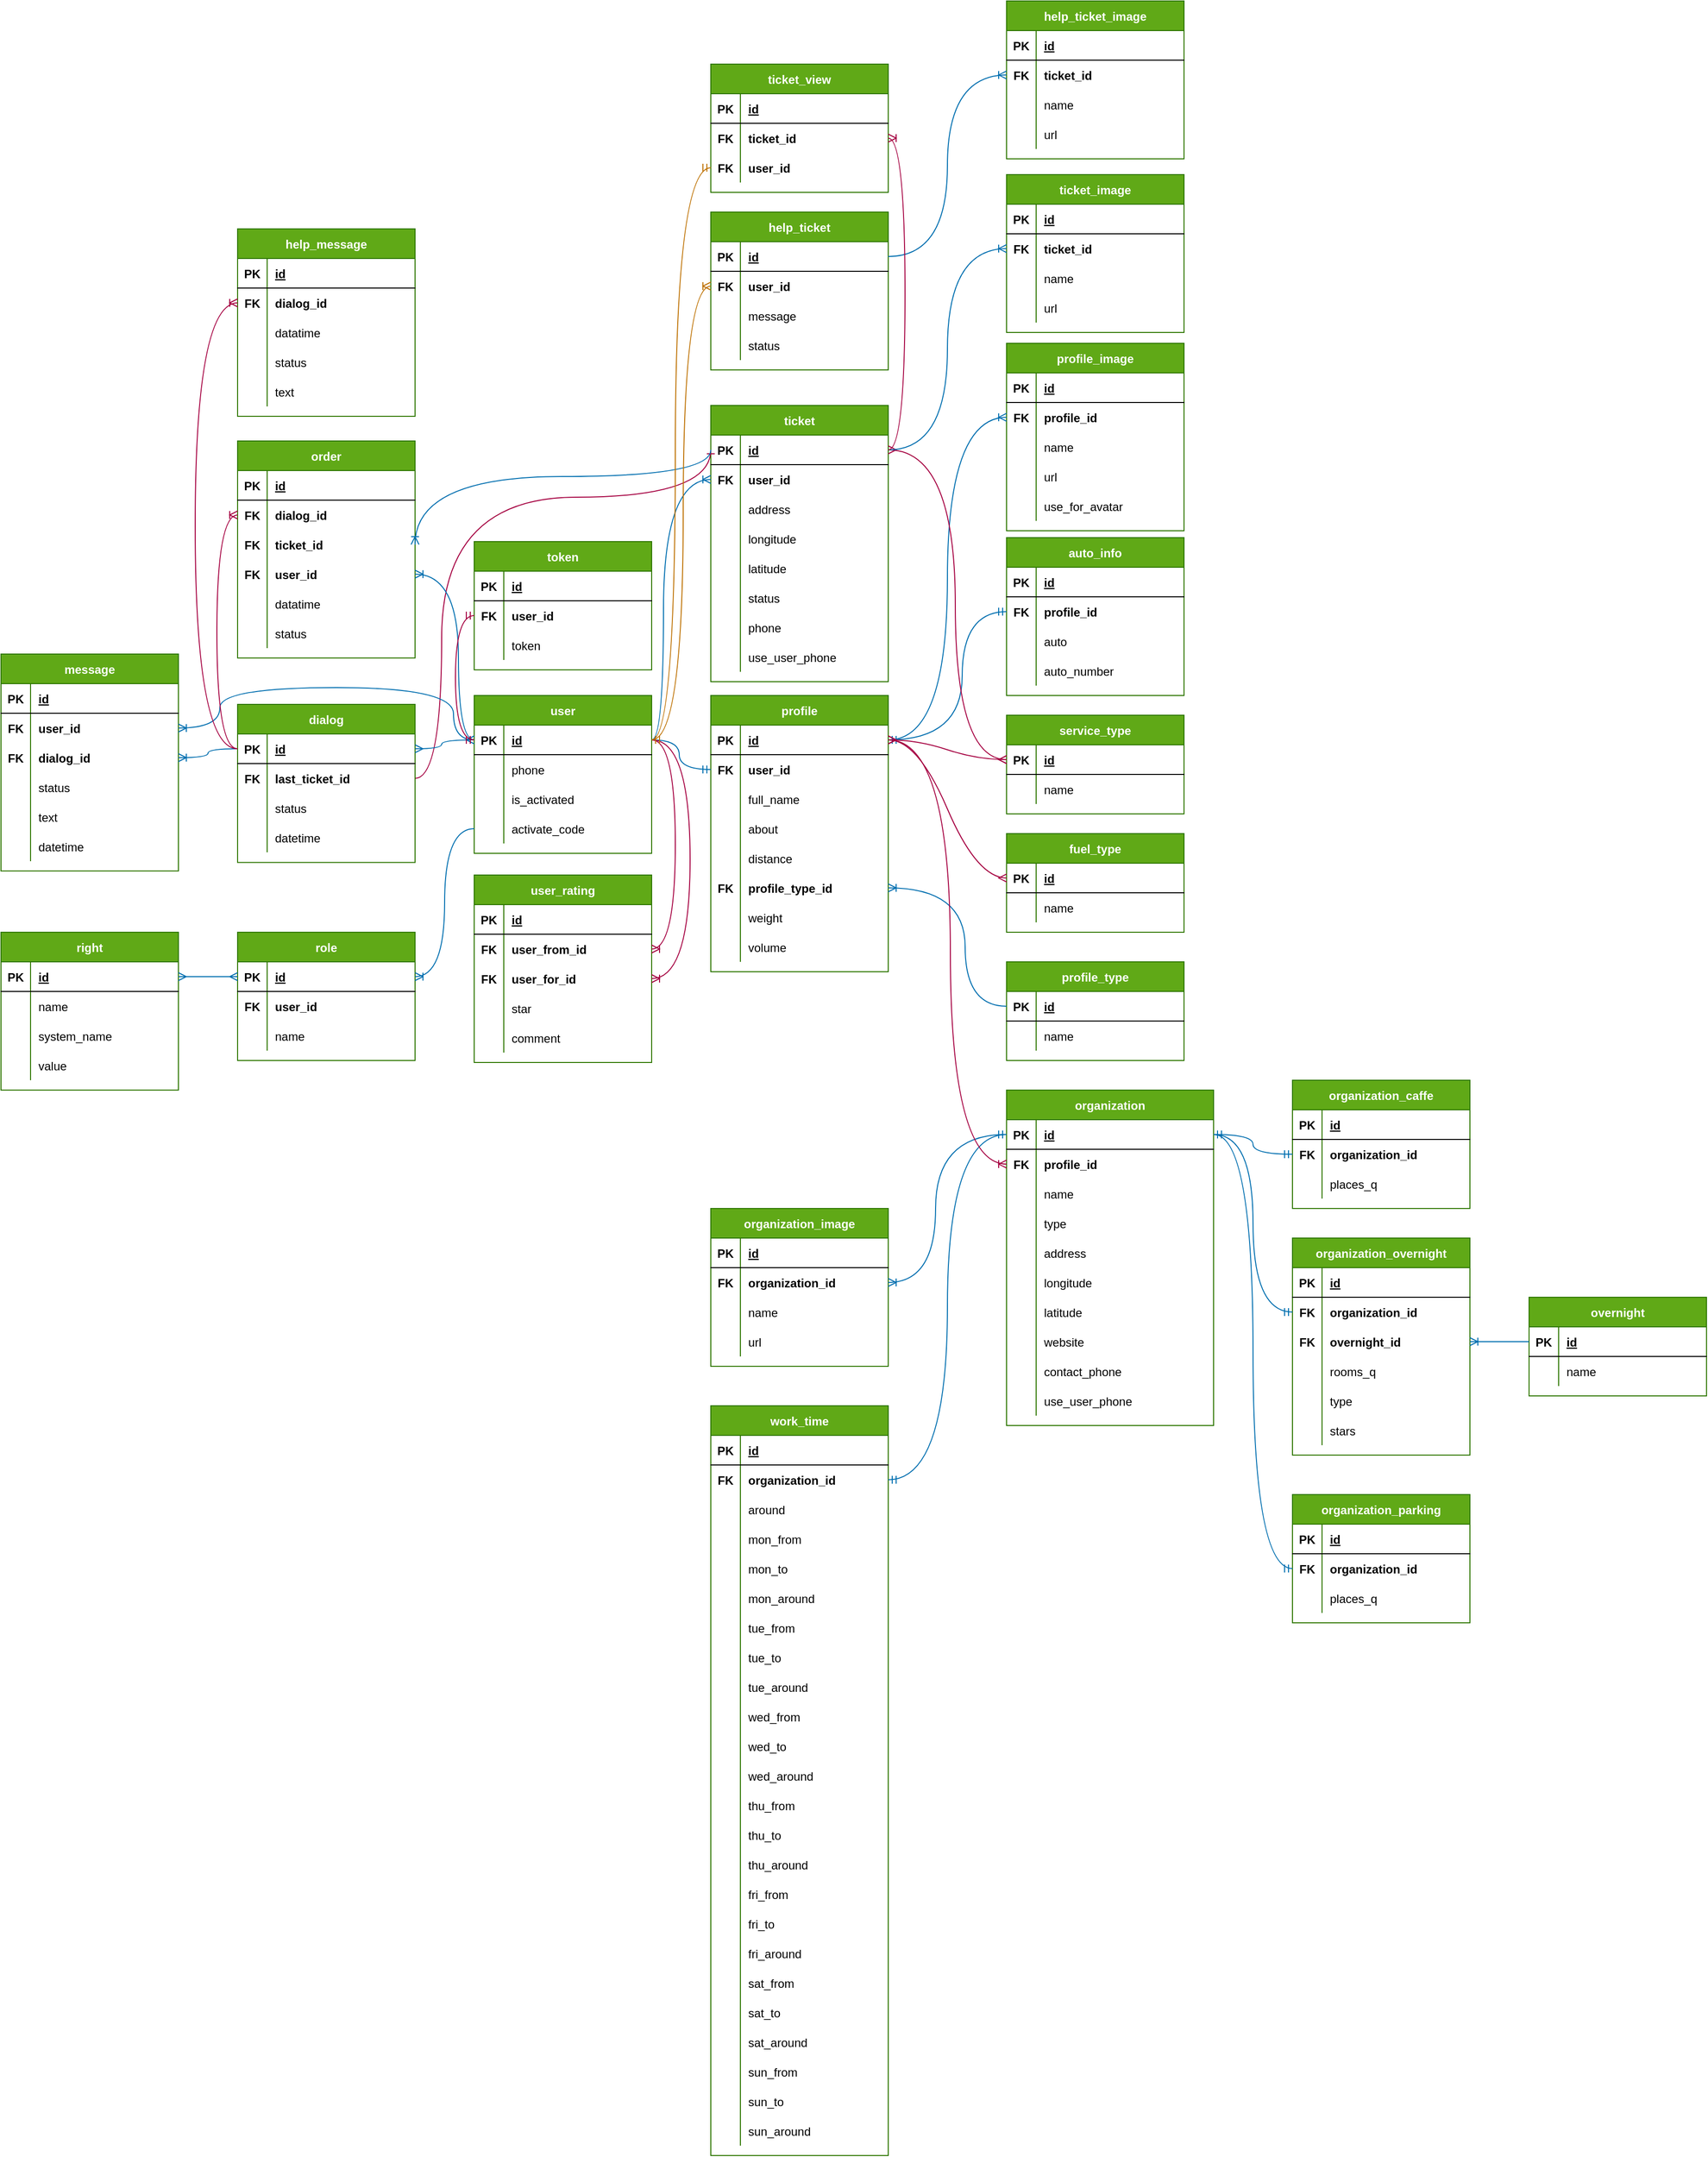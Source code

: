 <mxfile version="16.5.1" type="device"><diagram id="-pCzXGMN-ucwRaRrM9bv" name="Page-1"><mxGraphModel dx="2696" dy="1553" grid="0" gridSize="10" guides="1" tooltips="1" connect="1" arrows="1" fold="1" page="0" pageScale="1" pageWidth="850" pageHeight="1100" math="0" shadow="0"><root><mxCell id="0"/><mxCell id="1" parent="0"/><mxCell id="e2z5UaJNadHBLfCHpUqe-2" value="user" style="shape=table;startSize=30;container=1;collapsible=1;childLayout=tableLayout;fixedRows=1;rowLines=0;fontStyle=1;align=center;resizeLast=1;fillColor=#60a917;fontColor=#ffffff;strokeColor=#2D7600;" parent="1" vertex="1"><mxGeometry x="-190" y="320" width="180" height="160" as="geometry"/></mxCell><mxCell id="e2z5UaJNadHBLfCHpUqe-3" value="" style="shape=tableRow;horizontal=0;startSize=0;swimlaneHead=0;swimlaneBody=0;fillColor=none;collapsible=0;dropTarget=0;points=[[0,0.5],[1,0.5]];portConstraint=eastwest;top=0;left=0;right=0;bottom=1;" parent="e2z5UaJNadHBLfCHpUqe-2" vertex="1"><mxGeometry y="30" width="180" height="30" as="geometry"/></mxCell><mxCell id="e2z5UaJNadHBLfCHpUqe-4" value="PK" style="shape=partialRectangle;connectable=0;fillColor=none;top=0;left=0;bottom=0;right=0;fontStyle=1;overflow=hidden;" parent="e2z5UaJNadHBLfCHpUqe-3" vertex="1"><mxGeometry width="30" height="30" as="geometry"><mxRectangle width="30" height="30" as="alternateBounds"/></mxGeometry></mxCell><mxCell id="e2z5UaJNadHBLfCHpUqe-5" value="id" style="shape=partialRectangle;connectable=0;fillColor=none;top=0;left=0;bottom=0;right=0;align=left;spacingLeft=6;fontStyle=5;overflow=hidden;" parent="e2z5UaJNadHBLfCHpUqe-3" vertex="1"><mxGeometry x="30" width="150" height="30" as="geometry"><mxRectangle width="150" height="30" as="alternateBounds"/></mxGeometry></mxCell><mxCell id="e2z5UaJNadHBLfCHpUqe-6" value="" style="shape=tableRow;horizontal=0;startSize=0;swimlaneHead=0;swimlaneBody=0;fillColor=none;collapsible=0;dropTarget=0;points=[[0,0.5],[1,0.5]];portConstraint=eastwest;top=0;left=0;right=0;bottom=0;" parent="e2z5UaJNadHBLfCHpUqe-2" vertex="1"><mxGeometry y="60" width="180" height="30" as="geometry"/></mxCell><mxCell id="e2z5UaJNadHBLfCHpUqe-7" value="" style="shape=partialRectangle;connectable=0;fillColor=none;top=0;left=0;bottom=0;right=0;editable=1;overflow=hidden;" parent="e2z5UaJNadHBLfCHpUqe-6" vertex="1"><mxGeometry width="30" height="30" as="geometry"><mxRectangle width="30" height="30" as="alternateBounds"/></mxGeometry></mxCell><mxCell id="e2z5UaJNadHBLfCHpUqe-8" value="phone" style="shape=partialRectangle;connectable=0;fillColor=none;top=0;left=0;bottom=0;right=0;align=left;spacingLeft=6;overflow=hidden;" parent="e2z5UaJNadHBLfCHpUqe-6" vertex="1"><mxGeometry x="30" width="150" height="30" as="geometry"><mxRectangle width="150" height="30" as="alternateBounds"/></mxGeometry></mxCell><mxCell id="e2z5UaJNadHBLfCHpUqe-9" value="" style="shape=tableRow;horizontal=0;startSize=0;swimlaneHead=0;swimlaneBody=0;fillColor=none;collapsible=0;dropTarget=0;points=[[0,0.5],[1,0.5]];portConstraint=eastwest;top=0;left=0;right=0;bottom=0;" parent="e2z5UaJNadHBLfCHpUqe-2" vertex="1"><mxGeometry y="90" width="180" height="30" as="geometry"/></mxCell><mxCell id="e2z5UaJNadHBLfCHpUqe-10" value="" style="shape=partialRectangle;connectable=0;fillColor=none;top=0;left=0;bottom=0;right=0;editable=1;overflow=hidden;" parent="e2z5UaJNadHBLfCHpUqe-9" vertex="1"><mxGeometry width="30" height="30" as="geometry"><mxRectangle width="30" height="30" as="alternateBounds"/></mxGeometry></mxCell><mxCell id="e2z5UaJNadHBLfCHpUqe-11" value="is_activated" style="shape=partialRectangle;connectable=0;fillColor=none;top=0;left=0;bottom=0;right=0;align=left;spacingLeft=6;overflow=hidden;" parent="e2z5UaJNadHBLfCHpUqe-9" vertex="1"><mxGeometry x="30" width="150" height="30" as="geometry"><mxRectangle width="150" height="30" as="alternateBounds"/></mxGeometry></mxCell><mxCell id="e2z5UaJNadHBLfCHpUqe-12" value="" style="shape=tableRow;horizontal=0;startSize=0;swimlaneHead=0;swimlaneBody=0;fillColor=none;collapsible=0;dropTarget=0;points=[[0,0.5],[1,0.5]];portConstraint=eastwest;top=0;left=0;right=0;bottom=0;" parent="e2z5UaJNadHBLfCHpUqe-2" vertex="1"><mxGeometry y="120" width="180" height="30" as="geometry"/></mxCell><mxCell id="e2z5UaJNadHBLfCHpUqe-13" value="" style="shape=partialRectangle;connectable=0;fillColor=none;top=0;left=0;bottom=0;right=0;editable=1;overflow=hidden;" parent="e2z5UaJNadHBLfCHpUqe-12" vertex="1"><mxGeometry width="30" height="30" as="geometry"><mxRectangle width="30" height="30" as="alternateBounds"/></mxGeometry></mxCell><mxCell id="e2z5UaJNadHBLfCHpUqe-14" value="activate_code" style="shape=partialRectangle;connectable=0;fillColor=none;top=0;left=0;bottom=0;right=0;align=left;spacingLeft=6;overflow=hidden;" parent="e2z5UaJNadHBLfCHpUqe-12" vertex="1"><mxGeometry x="30" width="150" height="30" as="geometry"><mxRectangle width="150" height="30" as="alternateBounds"/></mxGeometry></mxCell><mxCell id="HgMFtWxube3GLmDH81G5-58" value="service_type" style="shape=table;startSize=30;container=1;collapsible=1;childLayout=tableLayout;fixedRows=1;rowLines=0;fontStyle=1;align=center;resizeLast=1;fillColor=#60a917;fontColor=#ffffff;strokeColor=#2D7600;" parent="1" vertex="1"><mxGeometry x="350" y="340" width="180" height="100" as="geometry"><mxRectangle x="530" y="480" width="110" height="30" as="alternateBounds"/></mxGeometry></mxCell><mxCell id="HgMFtWxube3GLmDH81G5-59" value="" style="shape=tableRow;horizontal=0;startSize=0;swimlaneHead=0;swimlaneBody=0;fillColor=none;collapsible=0;dropTarget=0;points=[[0,0.5],[1,0.5]];portConstraint=eastwest;top=0;left=0;right=0;bottom=1;" parent="HgMFtWxube3GLmDH81G5-58" vertex="1"><mxGeometry y="30" width="180" height="30" as="geometry"/></mxCell><mxCell id="HgMFtWxube3GLmDH81G5-60" value="PK" style="shape=partialRectangle;connectable=0;fillColor=none;top=0;left=0;bottom=0;right=0;fontStyle=1;overflow=hidden;" parent="HgMFtWxube3GLmDH81G5-59" vertex="1"><mxGeometry width="30" height="30" as="geometry"><mxRectangle width="30" height="30" as="alternateBounds"/></mxGeometry></mxCell><mxCell id="HgMFtWxube3GLmDH81G5-61" value="id" style="shape=partialRectangle;connectable=0;fillColor=none;top=0;left=0;bottom=0;right=0;align=left;spacingLeft=6;fontStyle=5;overflow=hidden;" parent="HgMFtWxube3GLmDH81G5-59" vertex="1"><mxGeometry x="30" width="150" height="30" as="geometry"><mxRectangle width="150" height="30" as="alternateBounds"/></mxGeometry></mxCell><mxCell id="HgMFtWxube3GLmDH81G5-62" value="" style="shape=tableRow;horizontal=0;startSize=0;swimlaneHead=0;swimlaneBody=0;fillColor=none;collapsible=0;dropTarget=0;points=[[0,0.5],[1,0.5]];portConstraint=eastwest;top=0;left=0;right=0;bottom=0;" parent="HgMFtWxube3GLmDH81G5-58" vertex="1"><mxGeometry y="60" width="180" height="30" as="geometry"/></mxCell><mxCell id="HgMFtWxube3GLmDH81G5-63" value="" style="shape=partialRectangle;connectable=0;fillColor=none;top=0;left=0;bottom=0;right=0;editable=1;overflow=hidden;" parent="HgMFtWxube3GLmDH81G5-62" vertex="1"><mxGeometry width="30" height="30" as="geometry"><mxRectangle width="30" height="30" as="alternateBounds"/></mxGeometry></mxCell><mxCell id="HgMFtWxube3GLmDH81G5-64" value="name" style="shape=partialRectangle;connectable=0;fillColor=none;top=0;left=0;bottom=0;right=0;align=left;spacingLeft=6;overflow=hidden;" parent="HgMFtWxube3GLmDH81G5-62" vertex="1"><mxGeometry x="30" width="150" height="30" as="geometry"><mxRectangle width="150" height="30" as="alternateBounds"/></mxGeometry></mxCell><mxCell id="HgMFtWxube3GLmDH81G5-105" value="fuel_type" style="shape=table;startSize=30;container=1;collapsible=1;childLayout=tableLayout;fixedRows=1;rowLines=0;fontStyle=1;align=center;resizeLast=1;fillColor=#60a917;fontColor=#ffffff;strokeColor=#2D7600;" parent="1" vertex="1"><mxGeometry x="350" y="460" width="180" height="100" as="geometry"/></mxCell><mxCell id="HgMFtWxube3GLmDH81G5-106" value="" style="shape=tableRow;horizontal=0;startSize=0;swimlaneHead=0;swimlaneBody=0;fillColor=none;collapsible=0;dropTarget=0;points=[[0,0.5],[1,0.5]];portConstraint=eastwest;top=0;left=0;right=0;bottom=1;" parent="HgMFtWxube3GLmDH81G5-105" vertex="1"><mxGeometry y="30" width="180" height="30" as="geometry"/></mxCell><mxCell id="HgMFtWxube3GLmDH81G5-107" value="PK" style="shape=partialRectangle;connectable=0;fillColor=none;top=0;left=0;bottom=0;right=0;fontStyle=1;overflow=hidden;" parent="HgMFtWxube3GLmDH81G5-106" vertex="1"><mxGeometry width="30" height="30" as="geometry"><mxRectangle width="30" height="30" as="alternateBounds"/></mxGeometry></mxCell><mxCell id="HgMFtWxube3GLmDH81G5-108" value="id" style="shape=partialRectangle;connectable=0;fillColor=none;top=0;left=0;bottom=0;right=0;align=left;spacingLeft=6;fontStyle=5;overflow=hidden;" parent="HgMFtWxube3GLmDH81G5-106" vertex="1"><mxGeometry x="30" width="150" height="30" as="geometry"><mxRectangle width="150" height="30" as="alternateBounds"/></mxGeometry></mxCell><mxCell id="HgMFtWxube3GLmDH81G5-109" value="" style="shape=tableRow;horizontal=0;startSize=0;swimlaneHead=0;swimlaneBody=0;fillColor=none;collapsible=0;dropTarget=0;points=[[0,0.5],[1,0.5]];portConstraint=eastwest;top=0;left=0;right=0;bottom=0;" parent="HgMFtWxube3GLmDH81G5-105" vertex="1"><mxGeometry y="60" width="180" height="30" as="geometry"/></mxCell><mxCell id="HgMFtWxube3GLmDH81G5-110" value="" style="shape=partialRectangle;connectable=0;fillColor=none;top=0;left=0;bottom=0;right=0;editable=1;overflow=hidden;" parent="HgMFtWxube3GLmDH81G5-109" vertex="1"><mxGeometry width="30" height="30" as="geometry"><mxRectangle width="30" height="30" as="alternateBounds"/></mxGeometry></mxCell><mxCell id="HgMFtWxube3GLmDH81G5-111" value="name" style="shape=partialRectangle;connectable=0;fillColor=none;top=0;left=0;bottom=0;right=0;align=left;spacingLeft=6;overflow=hidden;" parent="HgMFtWxube3GLmDH81G5-109" vertex="1"><mxGeometry x="30" width="150" height="30" as="geometry"><mxRectangle width="150" height="30" as="alternateBounds"/></mxGeometry></mxCell><mxCell id="HgMFtWxube3GLmDH81G5-183" value="profile" style="shape=table;startSize=30;container=1;collapsible=1;childLayout=tableLayout;fixedRows=1;rowLines=0;fontStyle=1;align=center;resizeLast=1;fillColor=#60a917;fontColor=#ffffff;strokeColor=#2D7600;" parent="1" vertex="1"><mxGeometry x="50" y="320" width="180" height="280" as="geometry"/></mxCell><mxCell id="HgMFtWxube3GLmDH81G5-184" value="" style="shape=tableRow;horizontal=0;startSize=0;swimlaneHead=0;swimlaneBody=0;fillColor=none;collapsible=0;dropTarget=0;points=[[0,0.5],[1,0.5]];portConstraint=eastwest;top=0;left=0;right=0;bottom=1;" parent="HgMFtWxube3GLmDH81G5-183" vertex="1"><mxGeometry y="30" width="180" height="30" as="geometry"/></mxCell><mxCell id="HgMFtWxube3GLmDH81G5-185" value="PK" style="shape=partialRectangle;connectable=0;fillColor=none;top=0;left=0;bottom=0;right=0;fontStyle=1;overflow=hidden;" parent="HgMFtWxube3GLmDH81G5-184" vertex="1"><mxGeometry width="30" height="30" as="geometry"><mxRectangle width="30" height="30" as="alternateBounds"/></mxGeometry></mxCell><mxCell id="HgMFtWxube3GLmDH81G5-186" value="id" style="shape=partialRectangle;connectable=0;fillColor=none;top=0;left=0;bottom=0;right=0;align=left;spacingLeft=6;fontStyle=5;overflow=hidden;" parent="HgMFtWxube3GLmDH81G5-184" vertex="1"><mxGeometry x="30" width="150" height="30" as="geometry"><mxRectangle width="150" height="30" as="alternateBounds"/></mxGeometry></mxCell><mxCell id="HgMFtWxube3GLmDH81G5-187" value="" style="shape=tableRow;horizontal=0;startSize=0;swimlaneHead=0;swimlaneBody=0;fillColor=none;collapsible=0;dropTarget=0;points=[[0,0.5],[1,0.5]];portConstraint=eastwest;top=0;left=0;right=0;bottom=0;" parent="HgMFtWxube3GLmDH81G5-183" vertex="1"><mxGeometry y="60" width="180" height="30" as="geometry"/></mxCell><mxCell id="HgMFtWxube3GLmDH81G5-188" value="FK" style="shape=partialRectangle;connectable=0;fillColor=none;top=0;left=0;bottom=0;right=0;editable=1;overflow=hidden;fontStyle=1" parent="HgMFtWxube3GLmDH81G5-187" vertex="1"><mxGeometry width="30" height="30" as="geometry"><mxRectangle width="30" height="30" as="alternateBounds"/></mxGeometry></mxCell><mxCell id="HgMFtWxube3GLmDH81G5-189" value="user_id" style="shape=partialRectangle;connectable=0;fillColor=none;top=0;left=0;bottom=0;right=0;align=left;spacingLeft=6;overflow=hidden;fontStyle=1" parent="HgMFtWxube3GLmDH81G5-187" vertex="1"><mxGeometry x="30" width="150" height="30" as="geometry"><mxRectangle width="150" height="30" as="alternateBounds"/></mxGeometry></mxCell><mxCell id="HgMFtWxube3GLmDH81G5-199" value="" style="shape=tableRow;horizontal=0;startSize=0;swimlaneHead=0;swimlaneBody=0;fillColor=none;collapsible=0;dropTarget=0;points=[[0,0.5],[1,0.5]];portConstraint=eastwest;top=0;left=0;right=0;bottom=0;" parent="HgMFtWxube3GLmDH81G5-183" vertex="1"><mxGeometry y="90" width="180" height="30" as="geometry"/></mxCell><mxCell id="HgMFtWxube3GLmDH81G5-200" value="" style="shape=partialRectangle;connectable=0;fillColor=none;top=0;left=0;bottom=0;right=0;editable=1;overflow=hidden;" parent="HgMFtWxube3GLmDH81G5-199" vertex="1"><mxGeometry width="30" height="30" as="geometry"><mxRectangle width="30" height="30" as="alternateBounds"/></mxGeometry></mxCell><mxCell id="HgMFtWxube3GLmDH81G5-201" value="full_name" style="shape=partialRectangle;connectable=0;fillColor=none;top=0;left=0;bottom=0;right=0;align=left;spacingLeft=6;overflow=hidden;" parent="HgMFtWxube3GLmDH81G5-199" vertex="1"><mxGeometry x="30" width="150" height="30" as="geometry"><mxRectangle width="150" height="30" as="alternateBounds"/></mxGeometry></mxCell><mxCell id="HgMFtWxube3GLmDH81G5-215" value="" style="shape=tableRow;horizontal=0;startSize=0;swimlaneHead=0;swimlaneBody=0;fillColor=none;collapsible=0;dropTarget=0;points=[[0,0.5],[1,0.5]];portConstraint=eastwest;top=0;left=0;right=0;bottom=0;" parent="HgMFtWxube3GLmDH81G5-183" vertex="1"><mxGeometry y="120" width="180" height="30" as="geometry"/></mxCell><mxCell id="HgMFtWxube3GLmDH81G5-216" value="" style="shape=partialRectangle;connectable=0;fillColor=none;top=0;left=0;bottom=0;right=0;editable=1;overflow=hidden;" parent="HgMFtWxube3GLmDH81G5-215" vertex="1"><mxGeometry width="30" height="30" as="geometry"><mxRectangle width="30" height="30" as="alternateBounds"/></mxGeometry></mxCell><mxCell id="HgMFtWxube3GLmDH81G5-217" value="about" style="shape=partialRectangle;connectable=0;fillColor=none;top=0;left=0;bottom=0;right=0;align=left;spacingLeft=6;overflow=hidden;" parent="HgMFtWxube3GLmDH81G5-215" vertex="1"><mxGeometry x="30" width="150" height="30" as="geometry"><mxRectangle width="150" height="30" as="alternateBounds"/></mxGeometry></mxCell><mxCell id="HgMFtWxube3GLmDH81G5-218" value="" style="shape=tableRow;horizontal=0;startSize=0;swimlaneHead=0;swimlaneBody=0;fillColor=none;collapsible=0;dropTarget=0;points=[[0,0.5],[1,0.5]];portConstraint=eastwest;top=0;left=0;right=0;bottom=0;" parent="HgMFtWxube3GLmDH81G5-183" vertex="1"><mxGeometry y="150" width="180" height="30" as="geometry"/></mxCell><mxCell id="HgMFtWxube3GLmDH81G5-219" value="" style="shape=partialRectangle;connectable=0;fillColor=none;top=0;left=0;bottom=0;right=0;editable=1;overflow=hidden;" parent="HgMFtWxube3GLmDH81G5-218" vertex="1"><mxGeometry width="30" height="30" as="geometry"><mxRectangle width="30" height="30" as="alternateBounds"/></mxGeometry></mxCell><mxCell id="HgMFtWxube3GLmDH81G5-220" value="distance" style="shape=partialRectangle;connectable=0;fillColor=none;top=0;left=0;bottom=0;right=0;align=left;spacingLeft=6;overflow=hidden;" parent="HgMFtWxube3GLmDH81G5-218" vertex="1"><mxGeometry x="30" width="150" height="30" as="geometry"><mxRectangle width="150" height="30" as="alternateBounds"/></mxGeometry></mxCell><mxCell id="HgMFtWxube3GLmDH81G5-472" value="" style="shape=tableRow;horizontal=0;startSize=0;swimlaneHead=0;swimlaneBody=0;fillColor=none;collapsible=0;dropTarget=0;points=[[0,0.5],[1,0.5]];portConstraint=eastwest;top=0;left=0;right=0;bottom=0;" parent="HgMFtWxube3GLmDH81G5-183" vertex="1"><mxGeometry y="180" width="180" height="30" as="geometry"/></mxCell><mxCell id="HgMFtWxube3GLmDH81G5-473" value="FK" style="shape=partialRectangle;connectable=0;fillColor=none;top=0;left=0;bottom=0;right=0;editable=1;overflow=hidden;fontStyle=1" parent="HgMFtWxube3GLmDH81G5-472" vertex="1"><mxGeometry width="30" height="30" as="geometry"><mxRectangle width="30" height="30" as="alternateBounds"/></mxGeometry></mxCell><mxCell id="HgMFtWxube3GLmDH81G5-474" value="profile_type_id" style="shape=partialRectangle;connectable=0;fillColor=none;top=0;left=0;bottom=0;right=0;align=left;spacingLeft=6;overflow=hidden;fontStyle=1" parent="HgMFtWxube3GLmDH81G5-472" vertex="1"><mxGeometry x="30" width="150" height="30" as="geometry"><mxRectangle width="150" height="30" as="alternateBounds"/></mxGeometry></mxCell><mxCell id="HgMFtWxube3GLmDH81G5-221" value="" style="shape=tableRow;horizontal=0;startSize=0;swimlaneHead=0;swimlaneBody=0;fillColor=none;collapsible=0;dropTarget=0;points=[[0,0.5],[1,0.5]];portConstraint=eastwest;top=0;left=0;right=0;bottom=0;" parent="HgMFtWxube3GLmDH81G5-183" vertex="1"><mxGeometry y="210" width="180" height="30" as="geometry"/></mxCell><mxCell id="HgMFtWxube3GLmDH81G5-222" value="" style="shape=partialRectangle;connectable=0;fillColor=none;top=0;left=0;bottom=0;right=0;editable=1;overflow=hidden;" parent="HgMFtWxube3GLmDH81G5-221" vertex="1"><mxGeometry width="30" height="30" as="geometry"><mxRectangle width="30" height="30" as="alternateBounds"/></mxGeometry></mxCell><mxCell id="HgMFtWxube3GLmDH81G5-223" value="weight" style="shape=partialRectangle;connectable=0;fillColor=none;top=0;left=0;bottom=0;right=0;align=left;spacingLeft=6;overflow=hidden;" parent="HgMFtWxube3GLmDH81G5-221" vertex="1"><mxGeometry x="30" width="150" height="30" as="geometry"><mxRectangle width="150" height="30" as="alternateBounds"/></mxGeometry></mxCell><mxCell id="HgMFtWxube3GLmDH81G5-224" value="" style="shape=tableRow;horizontal=0;startSize=0;swimlaneHead=0;swimlaneBody=0;fillColor=none;collapsible=0;dropTarget=0;points=[[0,0.5],[1,0.5]];portConstraint=eastwest;top=0;left=0;right=0;bottom=0;" parent="HgMFtWxube3GLmDH81G5-183" vertex="1"><mxGeometry y="240" width="180" height="30" as="geometry"/></mxCell><mxCell id="HgMFtWxube3GLmDH81G5-225" value="" style="shape=partialRectangle;connectable=0;fillColor=none;top=0;left=0;bottom=0;right=0;editable=1;overflow=hidden;" parent="HgMFtWxube3GLmDH81G5-224" vertex="1"><mxGeometry width="30" height="30" as="geometry"><mxRectangle width="30" height="30" as="alternateBounds"/></mxGeometry></mxCell><mxCell id="HgMFtWxube3GLmDH81G5-226" value="volume" style="shape=partialRectangle;connectable=0;fillColor=none;top=0;left=0;bottom=0;right=0;align=left;spacingLeft=6;overflow=hidden;" parent="HgMFtWxube3GLmDH81G5-224" vertex="1"><mxGeometry x="30" width="150" height="30" as="geometry"><mxRectangle width="150" height="30" as="alternateBounds"/></mxGeometry></mxCell><mxCell id="HgMFtWxube3GLmDH81G5-202" value="auto_info" style="shape=table;startSize=30;container=1;collapsible=1;childLayout=tableLayout;fixedRows=1;rowLines=0;fontStyle=1;align=center;resizeLast=1;fillColor=#60a917;fontColor=#ffffff;strokeColor=#2D7600;" parent="1" vertex="1"><mxGeometry x="350" y="160" width="180" height="160" as="geometry"/></mxCell><mxCell id="HgMFtWxube3GLmDH81G5-203" value="" style="shape=tableRow;horizontal=0;startSize=0;swimlaneHead=0;swimlaneBody=0;fillColor=none;collapsible=0;dropTarget=0;points=[[0,0.5],[1,0.5]];portConstraint=eastwest;top=0;left=0;right=0;bottom=1;" parent="HgMFtWxube3GLmDH81G5-202" vertex="1"><mxGeometry y="30" width="180" height="30" as="geometry"/></mxCell><mxCell id="HgMFtWxube3GLmDH81G5-204" value="PK" style="shape=partialRectangle;connectable=0;fillColor=none;top=0;left=0;bottom=0;right=0;fontStyle=1;overflow=hidden;" parent="HgMFtWxube3GLmDH81G5-203" vertex="1"><mxGeometry width="30" height="30" as="geometry"><mxRectangle width="30" height="30" as="alternateBounds"/></mxGeometry></mxCell><mxCell id="HgMFtWxube3GLmDH81G5-205" value="id" style="shape=partialRectangle;connectable=0;fillColor=none;top=0;left=0;bottom=0;right=0;align=left;spacingLeft=6;fontStyle=5;overflow=hidden;" parent="HgMFtWxube3GLmDH81G5-203" vertex="1"><mxGeometry x="30" width="150" height="30" as="geometry"><mxRectangle width="150" height="30" as="alternateBounds"/></mxGeometry></mxCell><mxCell id="HgMFtWxube3GLmDH81G5-206" value="" style="shape=tableRow;horizontal=0;startSize=0;swimlaneHead=0;swimlaneBody=0;fillColor=none;collapsible=0;dropTarget=0;points=[[0,0.5],[1,0.5]];portConstraint=eastwest;top=0;left=0;right=0;bottom=0;" parent="HgMFtWxube3GLmDH81G5-202" vertex="1"><mxGeometry y="60" width="180" height="30" as="geometry"/></mxCell><mxCell id="HgMFtWxube3GLmDH81G5-207" value="FK" style="shape=partialRectangle;connectable=0;fillColor=none;top=0;left=0;bottom=0;right=0;editable=1;overflow=hidden;fontStyle=1" parent="HgMFtWxube3GLmDH81G5-206" vertex="1"><mxGeometry width="30" height="30" as="geometry"><mxRectangle width="30" height="30" as="alternateBounds"/></mxGeometry></mxCell><mxCell id="HgMFtWxube3GLmDH81G5-208" value="profile_id" style="shape=partialRectangle;connectable=0;fillColor=none;top=0;left=0;bottom=0;right=0;align=left;spacingLeft=6;overflow=hidden;fontStyle=1" parent="HgMFtWxube3GLmDH81G5-206" vertex="1"><mxGeometry x="30" width="150" height="30" as="geometry"><mxRectangle width="150" height="30" as="alternateBounds"/></mxGeometry></mxCell><mxCell id="HgMFtWxube3GLmDH81G5-209" value="" style="shape=tableRow;horizontal=0;startSize=0;swimlaneHead=0;swimlaneBody=0;fillColor=none;collapsible=0;dropTarget=0;points=[[0,0.5],[1,0.5]];portConstraint=eastwest;top=0;left=0;right=0;bottom=0;" parent="HgMFtWxube3GLmDH81G5-202" vertex="1"><mxGeometry y="90" width="180" height="30" as="geometry"/></mxCell><mxCell id="HgMFtWxube3GLmDH81G5-210" value="" style="shape=partialRectangle;connectable=0;fillColor=none;top=0;left=0;bottom=0;right=0;editable=1;overflow=hidden;" parent="HgMFtWxube3GLmDH81G5-209" vertex="1"><mxGeometry width="30" height="30" as="geometry"><mxRectangle width="30" height="30" as="alternateBounds"/></mxGeometry></mxCell><mxCell id="HgMFtWxube3GLmDH81G5-211" value="auto" style="shape=partialRectangle;connectable=0;fillColor=none;top=0;left=0;bottom=0;right=0;align=left;spacingLeft=6;overflow=hidden;" parent="HgMFtWxube3GLmDH81G5-209" vertex="1"><mxGeometry x="30" width="150" height="30" as="geometry"><mxRectangle width="150" height="30" as="alternateBounds"/></mxGeometry></mxCell><mxCell id="HgMFtWxube3GLmDH81G5-212" value="" style="shape=tableRow;horizontal=0;startSize=0;swimlaneHead=0;swimlaneBody=0;fillColor=none;collapsible=0;dropTarget=0;points=[[0,0.5],[1,0.5]];portConstraint=eastwest;top=0;left=0;right=0;bottom=0;" parent="HgMFtWxube3GLmDH81G5-202" vertex="1"><mxGeometry y="120" width="180" height="30" as="geometry"/></mxCell><mxCell id="HgMFtWxube3GLmDH81G5-213" value="" style="shape=partialRectangle;connectable=0;fillColor=none;top=0;left=0;bottom=0;right=0;editable=1;overflow=hidden;" parent="HgMFtWxube3GLmDH81G5-212" vertex="1"><mxGeometry width="30" height="30" as="geometry"><mxRectangle width="30" height="30" as="alternateBounds"/></mxGeometry></mxCell><mxCell id="HgMFtWxube3GLmDH81G5-214" value="auto_number" style="shape=partialRectangle;connectable=0;fillColor=none;top=0;left=0;bottom=0;right=0;align=left;spacingLeft=6;overflow=hidden;" parent="HgMFtWxube3GLmDH81G5-212" vertex="1"><mxGeometry x="30" width="150" height="30" as="geometry"><mxRectangle width="150" height="30" as="alternateBounds"/></mxGeometry></mxCell><mxCell id="HgMFtWxube3GLmDH81G5-227" value="profile_type" style="shape=table;startSize=30;container=1;collapsible=1;childLayout=tableLayout;fixedRows=1;rowLines=0;fontStyle=1;align=center;resizeLast=1;fillColor=#60a917;fontColor=#ffffff;strokeColor=#2D7600;" parent="1" vertex="1"><mxGeometry x="350" y="590" width="180" height="100" as="geometry"/></mxCell><mxCell id="HgMFtWxube3GLmDH81G5-228" value="" style="shape=tableRow;horizontal=0;startSize=0;swimlaneHead=0;swimlaneBody=0;fillColor=none;collapsible=0;dropTarget=0;points=[[0,0.5],[1,0.5]];portConstraint=eastwest;top=0;left=0;right=0;bottom=1;" parent="HgMFtWxube3GLmDH81G5-227" vertex="1"><mxGeometry y="30" width="180" height="30" as="geometry"/></mxCell><mxCell id="HgMFtWxube3GLmDH81G5-229" value="PK" style="shape=partialRectangle;connectable=0;fillColor=none;top=0;left=0;bottom=0;right=0;fontStyle=1;overflow=hidden;" parent="HgMFtWxube3GLmDH81G5-228" vertex="1"><mxGeometry width="30" height="30" as="geometry"><mxRectangle width="30" height="30" as="alternateBounds"/></mxGeometry></mxCell><mxCell id="HgMFtWxube3GLmDH81G5-230" value="id" style="shape=partialRectangle;connectable=0;fillColor=none;top=0;left=0;bottom=0;right=0;align=left;spacingLeft=6;fontStyle=5;overflow=hidden;" parent="HgMFtWxube3GLmDH81G5-228" vertex="1"><mxGeometry x="30" width="150" height="30" as="geometry"><mxRectangle width="150" height="30" as="alternateBounds"/></mxGeometry></mxCell><mxCell id="HgMFtWxube3GLmDH81G5-231" value="" style="shape=tableRow;horizontal=0;startSize=0;swimlaneHead=0;swimlaneBody=0;fillColor=none;collapsible=0;dropTarget=0;points=[[0,0.5],[1,0.5]];portConstraint=eastwest;top=0;left=0;right=0;bottom=0;" parent="HgMFtWxube3GLmDH81G5-227" vertex="1"><mxGeometry y="60" width="180" height="30" as="geometry"/></mxCell><mxCell id="HgMFtWxube3GLmDH81G5-232" value="" style="shape=partialRectangle;connectable=0;fillColor=none;top=0;left=0;bottom=0;right=0;editable=1;overflow=hidden;" parent="HgMFtWxube3GLmDH81G5-231" vertex="1"><mxGeometry width="30" height="30" as="geometry"><mxRectangle width="30" height="30" as="alternateBounds"/></mxGeometry></mxCell><mxCell id="HgMFtWxube3GLmDH81G5-233" value="name" style="shape=partialRectangle;connectable=0;fillColor=none;top=0;left=0;bottom=0;right=0;align=left;spacingLeft=6;overflow=hidden;" parent="HgMFtWxube3GLmDH81G5-231" vertex="1"><mxGeometry x="30" width="150" height="30" as="geometry"><mxRectangle width="150" height="30" as="alternateBounds"/></mxGeometry></mxCell><mxCell id="HgMFtWxube3GLmDH81G5-236" value="" style="edgeStyle=orthogonalEdgeStyle;fontSize=12;html=1;endArrow=ERoneToMany;rounded=0;exitX=0;exitY=0.5;exitDx=0;exitDy=0;curved=1;fillColor=#1ba1e2;strokeColor=#006EAF;entryX=1;entryY=0.5;entryDx=0;entryDy=0;" parent="1" source="HgMFtWxube3GLmDH81G5-228" target="HgMFtWxube3GLmDH81G5-472" edge="1"><mxGeometry width="100" height="100" relative="1" as="geometry"><mxPoint x="280" y="730" as="sourcePoint"/><mxPoint x="248" y="501" as="targetPoint"/><Array as="points"><mxPoint x="308" y="635"/><mxPoint x="308" y="515"/></Array></mxGeometry></mxCell><mxCell id="HgMFtWxube3GLmDH81G5-241" value="" style="edgeStyle=orthogonalEdgeStyle;fontSize=12;html=1;endArrow=ERmandOne;startArrow=ERmandOne;rounded=0;entryX=0;entryY=0.5;entryDx=0;entryDy=0;exitX=1;exitY=0.5;exitDx=0;exitDy=0;curved=1;fillColor=#1ba1e2;strokeColor=#006EAF;" parent="1" source="e2z5UaJNadHBLfCHpUqe-3" target="HgMFtWxube3GLmDH81G5-187" edge="1"><mxGeometry width="100" height="100" relative="1" as="geometry"><mxPoint x="-10" y="425" as="sourcePoint"/><mxPoint x="260" y="360" as="targetPoint"/><Array as="points"><mxPoint x="18" y="365"/><mxPoint x="18" y="395"/></Array></mxGeometry></mxCell><mxCell id="HgMFtWxube3GLmDH81G5-242" value="organization" style="shape=table;startSize=30;container=1;collapsible=1;childLayout=tableLayout;fixedRows=1;rowLines=0;fontStyle=1;align=center;resizeLast=1;fillColor=#60a917;fontColor=#ffffff;strokeColor=#2D7600;" parent="1" vertex="1"><mxGeometry x="350" y="720" width="210" height="340" as="geometry"><mxRectangle x="530" y="480" width="110" height="30" as="alternateBounds"/></mxGeometry></mxCell><mxCell id="HgMFtWxube3GLmDH81G5-243" value="" style="shape=tableRow;horizontal=0;startSize=0;swimlaneHead=0;swimlaneBody=0;fillColor=none;collapsible=0;dropTarget=0;points=[[0,0.5],[1,0.5]];portConstraint=eastwest;top=0;left=0;right=0;bottom=1;" parent="HgMFtWxube3GLmDH81G5-242" vertex="1"><mxGeometry y="30" width="210" height="30" as="geometry"/></mxCell><mxCell id="HgMFtWxube3GLmDH81G5-244" value="PK" style="shape=partialRectangle;connectable=0;fillColor=none;top=0;left=0;bottom=0;right=0;fontStyle=1;overflow=hidden;" parent="HgMFtWxube3GLmDH81G5-243" vertex="1"><mxGeometry width="30" height="30" as="geometry"><mxRectangle width="30" height="30" as="alternateBounds"/></mxGeometry></mxCell><mxCell id="HgMFtWxube3GLmDH81G5-245" value="id" style="shape=partialRectangle;connectable=0;fillColor=none;top=0;left=0;bottom=0;right=0;align=left;spacingLeft=6;fontStyle=5;overflow=hidden;" parent="HgMFtWxube3GLmDH81G5-243" vertex="1"><mxGeometry x="30" width="180" height="30" as="geometry"><mxRectangle width="180" height="30" as="alternateBounds"/></mxGeometry></mxCell><mxCell id="HgMFtWxube3GLmDH81G5-456" value="" style="shape=tableRow;horizontal=0;startSize=0;swimlaneHead=0;swimlaneBody=0;fillColor=none;collapsible=0;dropTarget=0;points=[[0,0.5],[1,0.5]];portConstraint=eastwest;top=0;left=0;right=0;bottom=0;" parent="HgMFtWxube3GLmDH81G5-242" vertex="1"><mxGeometry y="60" width="210" height="30" as="geometry"/></mxCell><mxCell id="HgMFtWxube3GLmDH81G5-457" value="FK" style="shape=partialRectangle;connectable=0;fillColor=none;top=0;left=0;bottom=0;right=0;editable=1;overflow=hidden;fontStyle=1" parent="HgMFtWxube3GLmDH81G5-456" vertex="1"><mxGeometry width="30" height="30" as="geometry"><mxRectangle width="30" height="30" as="alternateBounds"/></mxGeometry></mxCell><mxCell id="HgMFtWxube3GLmDH81G5-458" value="profile_id" style="shape=partialRectangle;connectable=0;fillColor=none;top=0;left=0;bottom=0;right=0;align=left;spacingLeft=6;overflow=hidden;fontStyle=1" parent="HgMFtWxube3GLmDH81G5-456" vertex="1"><mxGeometry x="30" width="180" height="30" as="geometry"><mxRectangle width="180" height="30" as="alternateBounds"/></mxGeometry></mxCell><mxCell id="HgMFtWxube3GLmDH81G5-246" value="" style="shape=tableRow;horizontal=0;startSize=0;swimlaneHead=0;swimlaneBody=0;fillColor=none;collapsible=0;dropTarget=0;points=[[0,0.5],[1,0.5]];portConstraint=eastwest;top=0;left=0;right=0;bottom=0;" parent="HgMFtWxube3GLmDH81G5-242" vertex="1"><mxGeometry y="90" width="210" height="30" as="geometry"/></mxCell><mxCell id="HgMFtWxube3GLmDH81G5-247" value="" style="shape=partialRectangle;connectable=0;fillColor=none;top=0;left=0;bottom=0;right=0;editable=1;overflow=hidden;" parent="HgMFtWxube3GLmDH81G5-246" vertex="1"><mxGeometry width="30" height="30" as="geometry"><mxRectangle width="30" height="30" as="alternateBounds"/></mxGeometry></mxCell><mxCell id="HgMFtWxube3GLmDH81G5-248" value="name" style="shape=partialRectangle;connectable=0;fillColor=none;top=0;left=0;bottom=0;right=0;align=left;spacingLeft=6;overflow=hidden;" parent="HgMFtWxube3GLmDH81G5-246" vertex="1"><mxGeometry x="30" width="180" height="30" as="geometry"><mxRectangle width="180" height="30" as="alternateBounds"/></mxGeometry></mxCell><mxCell id="HgMFtWxube3GLmDH81G5-407" value="" style="shape=tableRow;horizontal=0;startSize=0;swimlaneHead=0;swimlaneBody=0;fillColor=none;collapsible=0;dropTarget=0;points=[[0,0.5],[1,0.5]];portConstraint=eastwest;top=0;left=0;right=0;bottom=0;" parent="HgMFtWxube3GLmDH81G5-242" vertex="1"><mxGeometry y="120" width="210" height="30" as="geometry"/></mxCell><mxCell id="HgMFtWxube3GLmDH81G5-408" value="" style="shape=partialRectangle;connectable=0;fillColor=none;top=0;left=0;bottom=0;right=0;editable=1;overflow=hidden;" parent="HgMFtWxube3GLmDH81G5-407" vertex="1"><mxGeometry width="30" height="30" as="geometry"><mxRectangle width="30" height="30" as="alternateBounds"/></mxGeometry></mxCell><mxCell id="HgMFtWxube3GLmDH81G5-409" value="type" style="shape=partialRectangle;connectable=0;fillColor=none;top=0;left=0;bottom=0;right=0;align=left;spacingLeft=6;overflow=hidden;" parent="HgMFtWxube3GLmDH81G5-407" vertex="1"><mxGeometry x="30" width="180" height="30" as="geometry"><mxRectangle width="180" height="30" as="alternateBounds"/></mxGeometry></mxCell><mxCell id="HgMFtWxube3GLmDH81G5-318" value="" style="shape=tableRow;horizontal=0;startSize=0;swimlaneHead=0;swimlaneBody=0;fillColor=none;collapsible=0;dropTarget=0;points=[[0,0.5],[1,0.5]];portConstraint=eastwest;top=0;left=0;right=0;bottom=0;" parent="HgMFtWxube3GLmDH81G5-242" vertex="1"><mxGeometry y="150" width="210" height="30" as="geometry"/></mxCell><mxCell id="HgMFtWxube3GLmDH81G5-319" value="" style="shape=partialRectangle;connectable=0;fillColor=none;top=0;left=0;bottom=0;right=0;editable=1;overflow=hidden;" parent="HgMFtWxube3GLmDH81G5-318" vertex="1"><mxGeometry width="30" height="30" as="geometry"><mxRectangle width="30" height="30" as="alternateBounds"/></mxGeometry></mxCell><mxCell id="HgMFtWxube3GLmDH81G5-320" value="address" style="shape=partialRectangle;connectable=0;fillColor=none;top=0;left=0;bottom=0;right=0;align=left;spacingLeft=6;overflow=hidden;" parent="HgMFtWxube3GLmDH81G5-318" vertex="1"><mxGeometry x="30" width="180" height="30" as="geometry"><mxRectangle width="180" height="30" as="alternateBounds"/></mxGeometry></mxCell><mxCell id="HgMFtWxube3GLmDH81G5-1006" value="" style="shape=tableRow;horizontal=0;startSize=0;swimlaneHead=0;swimlaneBody=0;fillColor=none;collapsible=0;dropTarget=0;points=[[0,0.5],[1,0.5]];portConstraint=eastwest;top=0;left=0;right=0;bottom=0;" parent="HgMFtWxube3GLmDH81G5-242" vertex="1"><mxGeometry y="180" width="210" height="30" as="geometry"/></mxCell><mxCell id="HgMFtWxube3GLmDH81G5-1007" value="" style="shape=partialRectangle;connectable=0;fillColor=none;top=0;left=0;bottom=0;right=0;editable=1;overflow=hidden;" parent="HgMFtWxube3GLmDH81G5-1006" vertex="1"><mxGeometry width="30" height="30" as="geometry"><mxRectangle width="30" height="30" as="alternateBounds"/></mxGeometry></mxCell><mxCell id="HgMFtWxube3GLmDH81G5-1008" value="longitude" style="shape=partialRectangle;connectable=0;fillColor=none;top=0;left=0;bottom=0;right=0;align=left;spacingLeft=6;overflow=hidden;" parent="HgMFtWxube3GLmDH81G5-1006" vertex="1"><mxGeometry x="30" width="180" height="30" as="geometry"><mxRectangle width="180" height="30" as="alternateBounds"/></mxGeometry></mxCell><mxCell id="HgMFtWxube3GLmDH81G5-1009" value="" style="shape=tableRow;horizontal=0;startSize=0;swimlaneHead=0;swimlaneBody=0;fillColor=none;collapsible=0;dropTarget=0;points=[[0,0.5],[1,0.5]];portConstraint=eastwest;top=0;left=0;right=0;bottom=0;" parent="HgMFtWxube3GLmDH81G5-242" vertex="1"><mxGeometry y="210" width="210" height="30" as="geometry"/></mxCell><mxCell id="HgMFtWxube3GLmDH81G5-1010" value="" style="shape=partialRectangle;connectable=0;fillColor=none;top=0;left=0;bottom=0;right=0;editable=1;overflow=hidden;" parent="HgMFtWxube3GLmDH81G5-1009" vertex="1"><mxGeometry width="30" height="30" as="geometry"><mxRectangle width="30" height="30" as="alternateBounds"/></mxGeometry></mxCell><mxCell id="HgMFtWxube3GLmDH81G5-1011" value="latitude" style="shape=partialRectangle;connectable=0;fillColor=none;top=0;left=0;bottom=0;right=0;align=left;spacingLeft=6;overflow=hidden;" parent="HgMFtWxube3GLmDH81G5-1009" vertex="1"><mxGeometry x="30" width="180" height="30" as="geometry"><mxRectangle width="180" height="30" as="alternateBounds"/></mxGeometry></mxCell><mxCell id="HgMFtWxube3GLmDH81G5-410" value="" style="shape=tableRow;horizontal=0;startSize=0;swimlaneHead=0;swimlaneBody=0;fillColor=none;collapsible=0;dropTarget=0;points=[[0,0.5],[1,0.5]];portConstraint=eastwest;top=0;left=0;right=0;bottom=0;" parent="HgMFtWxube3GLmDH81G5-242" vertex="1"><mxGeometry y="240" width="210" height="30" as="geometry"/></mxCell><mxCell id="HgMFtWxube3GLmDH81G5-411" value="" style="shape=partialRectangle;connectable=0;fillColor=none;top=0;left=0;bottom=0;right=0;editable=1;overflow=hidden;" parent="HgMFtWxube3GLmDH81G5-410" vertex="1"><mxGeometry width="30" height="30" as="geometry"><mxRectangle width="30" height="30" as="alternateBounds"/></mxGeometry></mxCell><mxCell id="HgMFtWxube3GLmDH81G5-412" value="website" style="shape=partialRectangle;connectable=0;fillColor=none;top=0;left=0;bottom=0;right=0;align=left;spacingLeft=6;overflow=hidden;" parent="HgMFtWxube3GLmDH81G5-410" vertex="1"><mxGeometry x="30" width="180" height="30" as="geometry"><mxRectangle width="180" height="30" as="alternateBounds"/></mxGeometry></mxCell><mxCell id="HgMFtWxube3GLmDH81G5-253" value="" style="shape=tableRow;horizontal=0;startSize=0;swimlaneHead=0;swimlaneBody=0;fillColor=none;collapsible=0;dropTarget=0;points=[[0,0.5],[1,0.5]];portConstraint=eastwest;top=0;left=0;right=0;bottom=0;" parent="HgMFtWxube3GLmDH81G5-242" vertex="1"><mxGeometry y="270" width="210" height="30" as="geometry"/></mxCell><mxCell id="HgMFtWxube3GLmDH81G5-254" value="" style="shape=partialRectangle;connectable=0;fillColor=none;top=0;left=0;bottom=0;right=0;editable=1;overflow=hidden;" parent="HgMFtWxube3GLmDH81G5-253" vertex="1"><mxGeometry width="30" height="30" as="geometry"><mxRectangle width="30" height="30" as="alternateBounds"/></mxGeometry></mxCell><mxCell id="HgMFtWxube3GLmDH81G5-255" value="contact_phone" style="shape=partialRectangle;connectable=0;fillColor=none;top=0;left=0;bottom=0;right=0;align=left;spacingLeft=6;overflow=hidden;" parent="HgMFtWxube3GLmDH81G5-253" vertex="1"><mxGeometry x="30" width="180" height="30" as="geometry"><mxRectangle width="180" height="30" as="alternateBounds"/></mxGeometry></mxCell><mxCell id="HgMFtWxube3GLmDH81G5-259" value="" style="shape=tableRow;horizontal=0;startSize=0;swimlaneHead=0;swimlaneBody=0;fillColor=none;collapsible=0;dropTarget=0;points=[[0,0.5],[1,0.5]];portConstraint=eastwest;top=0;left=0;right=0;bottom=0;" parent="HgMFtWxube3GLmDH81G5-242" vertex="1"><mxGeometry y="300" width="210" height="30" as="geometry"/></mxCell><mxCell id="HgMFtWxube3GLmDH81G5-260" value="" style="shape=partialRectangle;connectable=0;fillColor=none;top=0;left=0;bottom=0;right=0;editable=1;overflow=hidden;" parent="HgMFtWxube3GLmDH81G5-259" vertex="1"><mxGeometry width="30" height="30" as="geometry"><mxRectangle width="30" height="30" as="alternateBounds"/></mxGeometry></mxCell><mxCell id="HgMFtWxube3GLmDH81G5-261" value="use_user_phone" style="shape=partialRectangle;connectable=0;fillColor=none;top=0;left=0;bottom=0;right=0;align=left;spacingLeft=6;overflow=hidden;" parent="HgMFtWxube3GLmDH81G5-259" vertex="1"><mxGeometry x="30" width="180" height="30" as="geometry"><mxRectangle width="180" height="30" as="alternateBounds"/></mxGeometry></mxCell><mxCell id="HgMFtWxube3GLmDH81G5-250" value="" style="edgeStyle=orthogonalEdgeStyle;fontSize=12;html=1;endArrow=ERmandOne;startArrow=ERmandOne;rounded=0;entryX=0;entryY=0.5;entryDx=0;entryDy=0;exitX=1;exitY=0.5;exitDx=0;exitDy=0;curved=1;fillColor=#1ba1e2;strokeColor=#006EAF;" parent="1" source="HgMFtWxube3GLmDH81G5-184" target="HgMFtWxube3GLmDH81G5-206" edge="1"><mxGeometry width="100" height="100" relative="1" as="geometry"><mxPoint x="210" y="270" as="sourcePoint"/><mxPoint x="270" y="210.0" as="targetPoint"/><Array as="points"><mxPoint x="305" y="365"/><mxPoint x="305" y="235"/></Array></mxGeometry></mxCell><mxCell id="HgMFtWxube3GLmDH81G5-292" value="organization_caffe" style="shape=table;startSize=30;container=1;collapsible=1;childLayout=tableLayout;fixedRows=1;rowLines=0;fontStyle=1;align=center;resizeLast=1;fillColor=#60a917;fontColor=#ffffff;strokeColor=#2D7600;" parent="1" vertex="1"><mxGeometry x="640" y="710" width="180" height="130" as="geometry"/></mxCell><mxCell id="HgMFtWxube3GLmDH81G5-293" value="" style="shape=tableRow;horizontal=0;startSize=0;swimlaneHead=0;swimlaneBody=0;fillColor=none;collapsible=0;dropTarget=0;points=[[0,0.5],[1,0.5]];portConstraint=eastwest;top=0;left=0;right=0;bottom=1;" parent="HgMFtWxube3GLmDH81G5-292" vertex="1"><mxGeometry y="30" width="180" height="30" as="geometry"/></mxCell><mxCell id="HgMFtWxube3GLmDH81G5-294" value="PK" style="shape=partialRectangle;connectable=0;fillColor=none;top=0;left=0;bottom=0;right=0;fontStyle=1;overflow=hidden;" parent="HgMFtWxube3GLmDH81G5-293" vertex="1"><mxGeometry width="30" height="30" as="geometry"><mxRectangle width="30" height="30" as="alternateBounds"/></mxGeometry></mxCell><mxCell id="HgMFtWxube3GLmDH81G5-295" value="id" style="shape=partialRectangle;connectable=0;fillColor=none;top=0;left=0;bottom=0;right=0;align=left;spacingLeft=6;fontStyle=5;overflow=hidden;" parent="HgMFtWxube3GLmDH81G5-293" vertex="1"><mxGeometry x="30" width="150" height="30" as="geometry"><mxRectangle width="150" height="30" as="alternateBounds"/></mxGeometry></mxCell><mxCell id="HgMFtWxube3GLmDH81G5-453" value="" style="shape=tableRow;horizontal=0;startSize=0;swimlaneHead=0;swimlaneBody=0;fillColor=none;collapsible=0;dropTarget=0;points=[[0,0.5],[1,0.5]];portConstraint=eastwest;top=0;left=0;right=0;bottom=0;" parent="HgMFtWxube3GLmDH81G5-292" vertex="1"><mxGeometry y="60" width="180" height="30" as="geometry"/></mxCell><mxCell id="HgMFtWxube3GLmDH81G5-454" value="FK" style="shape=partialRectangle;connectable=0;fillColor=none;top=0;left=0;bottom=0;right=0;editable=1;overflow=hidden;fontStyle=1" parent="HgMFtWxube3GLmDH81G5-453" vertex="1"><mxGeometry width="30" height="30" as="geometry"><mxRectangle width="30" height="30" as="alternateBounds"/></mxGeometry></mxCell><mxCell id="HgMFtWxube3GLmDH81G5-455" value="organization_id" style="shape=partialRectangle;connectable=0;fillColor=none;top=0;left=0;bottom=0;right=0;align=left;spacingLeft=6;overflow=hidden;fontStyle=1" parent="HgMFtWxube3GLmDH81G5-453" vertex="1"><mxGeometry x="30" width="150" height="30" as="geometry"><mxRectangle width="150" height="30" as="alternateBounds"/></mxGeometry></mxCell><mxCell id="HgMFtWxube3GLmDH81G5-299" value="" style="shape=tableRow;horizontal=0;startSize=0;swimlaneHead=0;swimlaneBody=0;fillColor=none;collapsible=0;dropTarget=0;points=[[0,0.5],[1,0.5]];portConstraint=eastwest;top=0;left=0;right=0;bottom=0;" parent="HgMFtWxube3GLmDH81G5-292" vertex="1"><mxGeometry y="90" width="180" height="30" as="geometry"/></mxCell><mxCell id="HgMFtWxube3GLmDH81G5-300" value="" style="shape=partialRectangle;connectable=0;fillColor=none;top=0;left=0;bottom=0;right=0;editable=1;overflow=hidden;" parent="HgMFtWxube3GLmDH81G5-299" vertex="1"><mxGeometry width="30" height="30" as="geometry"><mxRectangle width="30" height="30" as="alternateBounds"/></mxGeometry></mxCell><mxCell id="HgMFtWxube3GLmDH81G5-301" value="places_q" style="shape=partialRectangle;connectable=0;fillColor=none;top=0;left=0;bottom=0;right=0;align=left;spacingLeft=6;overflow=hidden;" parent="HgMFtWxube3GLmDH81G5-299" vertex="1"><mxGeometry x="30" width="150" height="30" as="geometry"><mxRectangle width="150" height="30" as="alternateBounds"/></mxGeometry></mxCell><mxCell id="HgMFtWxube3GLmDH81G5-317" value="" style="edgeStyle=orthogonalEdgeStyle;fontSize=12;html=1;endArrow=ERmandOne;startArrow=ERmandOne;rounded=0;entryX=0;entryY=0.5;entryDx=0;entryDy=0;exitX=1;exitY=0.5;exitDx=0;exitDy=0;curved=1;fillColor=#1ba1e2;strokeColor=#006EAF;" parent="1" source="HgMFtWxube3GLmDH81G5-243" target="HgMFtWxube3GLmDH81G5-453" edge="1"><mxGeometry width="100" height="100" relative="1" as="geometry"><mxPoint x="520" y="855" as="sourcePoint"/><mxPoint x="590" y="590" as="targetPoint"/><Array as="points"><mxPoint x="600" y="765"/><mxPoint x="600" y="785"/></Array></mxGeometry></mxCell><mxCell id="HgMFtWxube3GLmDH81G5-321" value="work_time" style="shape=table;startSize=30;container=1;collapsible=1;childLayout=tableLayout;fixedRows=1;rowLines=0;fontStyle=1;align=center;resizeLast=1;fillColor=#60a917;fontColor=#ffffff;strokeColor=#2D7600;" parent="1" vertex="1"><mxGeometry x="50" y="1040" width="180" height="760.0" as="geometry"/></mxCell><mxCell id="HgMFtWxube3GLmDH81G5-322" value="" style="shape=tableRow;horizontal=0;startSize=0;swimlaneHead=0;swimlaneBody=0;fillColor=none;collapsible=0;dropTarget=0;points=[[0,0.5],[1,0.5]];portConstraint=eastwest;top=0;left=0;right=0;bottom=1;" parent="HgMFtWxube3GLmDH81G5-321" vertex="1"><mxGeometry y="30" width="180" height="30" as="geometry"/></mxCell><mxCell id="HgMFtWxube3GLmDH81G5-323" value="PK" style="shape=partialRectangle;connectable=0;fillColor=none;top=0;left=0;bottom=0;right=0;fontStyle=1;overflow=hidden;" parent="HgMFtWxube3GLmDH81G5-322" vertex="1"><mxGeometry width="30" height="30" as="geometry"><mxRectangle width="30" height="30" as="alternateBounds"/></mxGeometry></mxCell><mxCell id="HgMFtWxube3GLmDH81G5-324" value="id" style="shape=partialRectangle;connectable=0;fillColor=none;top=0;left=0;bottom=0;right=0;align=left;spacingLeft=6;fontStyle=5;overflow=hidden;" parent="HgMFtWxube3GLmDH81G5-322" vertex="1"><mxGeometry x="30" width="150" height="30" as="geometry"><mxRectangle width="150" height="30" as="alternateBounds"/></mxGeometry></mxCell><mxCell id="HgMFtWxube3GLmDH81G5-404" value="" style="shape=tableRow;horizontal=0;startSize=0;swimlaneHead=0;swimlaneBody=0;fillColor=none;collapsible=0;dropTarget=0;points=[[0,0.5],[1,0.5]];portConstraint=eastwest;top=0;left=0;right=0;bottom=0;" parent="HgMFtWxube3GLmDH81G5-321" vertex="1"><mxGeometry y="60" width="180" height="30" as="geometry"/></mxCell><mxCell id="HgMFtWxube3GLmDH81G5-405" value="FK" style="shape=partialRectangle;connectable=0;fillColor=none;top=0;left=0;bottom=0;right=0;editable=1;overflow=hidden;fontStyle=1" parent="HgMFtWxube3GLmDH81G5-404" vertex="1"><mxGeometry width="30" height="30" as="geometry"><mxRectangle width="30" height="30" as="alternateBounds"/></mxGeometry></mxCell><mxCell id="HgMFtWxube3GLmDH81G5-406" value="organization_id" style="shape=partialRectangle;connectable=0;fillColor=none;top=0;left=0;bottom=0;right=0;align=left;spacingLeft=6;overflow=hidden;fontStyle=1" parent="HgMFtWxube3GLmDH81G5-404" vertex="1"><mxGeometry x="30" width="150" height="30" as="geometry"><mxRectangle width="150" height="30" as="alternateBounds"/></mxGeometry></mxCell><mxCell id="HgMFtWxube3GLmDH81G5-401" value="" style="shape=tableRow;horizontal=0;startSize=0;swimlaneHead=0;swimlaneBody=0;fillColor=none;collapsible=0;dropTarget=0;points=[[0,0.5],[1,0.5]];portConstraint=eastwest;top=0;left=0;right=0;bottom=0;" parent="HgMFtWxube3GLmDH81G5-321" vertex="1"><mxGeometry y="90" width="180" height="30" as="geometry"/></mxCell><mxCell id="HgMFtWxube3GLmDH81G5-402" value="" style="shape=partialRectangle;connectable=0;fillColor=none;top=0;left=0;bottom=0;right=0;editable=1;overflow=hidden;" parent="HgMFtWxube3GLmDH81G5-401" vertex="1"><mxGeometry width="30" height="30" as="geometry"><mxRectangle width="30" height="30" as="alternateBounds"/></mxGeometry></mxCell><mxCell id="HgMFtWxube3GLmDH81G5-403" value="around" style="shape=partialRectangle;connectable=0;fillColor=none;top=0;left=0;bottom=0;right=0;align=left;spacingLeft=6;overflow=hidden;" parent="HgMFtWxube3GLmDH81G5-401" vertex="1"><mxGeometry x="30" width="150" height="30" as="geometry"><mxRectangle width="150" height="30" as="alternateBounds"/></mxGeometry></mxCell><mxCell id="HgMFtWxube3GLmDH81G5-325" value="" style="shape=tableRow;horizontal=0;startSize=0;swimlaneHead=0;swimlaneBody=0;fillColor=none;collapsible=0;dropTarget=0;points=[[0,0.5],[1,0.5]];portConstraint=eastwest;top=0;left=0;right=0;bottom=0;" parent="HgMFtWxube3GLmDH81G5-321" vertex="1"><mxGeometry y="120" width="180" height="30" as="geometry"/></mxCell><mxCell id="HgMFtWxube3GLmDH81G5-326" value="" style="shape=partialRectangle;connectable=0;fillColor=none;top=0;left=0;bottom=0;right=0;editable=1;overflow=hidden;" parent="HgMFtWxube3GLmDH81G5-325" vertex="1"><mxGeometry width="30" height="30" as="geometry"><mxRectangle width="30" height="30" as="alternateBounds"/></mxGeometry></mxCell><mxCell id="HgMFtWxube3GLmDH81G5-327" value="mon_from" style="shape=partialRectangle;connectable=0;fillColor=none;top=0;left=0;bottom=0;right=0;align=left;spacingLeft=6;overflow=hidden;" parent="HgMFtWxube3GLmDH81G5-325" vertex="1"><mxGeometry x="30" width="150" height="30" as="geometry"><mxRectangle width="150" height="30" as="alternateBounds"/></mxGeometry></mxCell><mxCell id="HgMFtWxube3GLmDH81G5-328" value="" style="shape=tableRow;horizontal=0;startSize=0;swimlaneHead=0;swimlaneBody=0;fillColor=none;collapsible=0;dropTarget=0;points=[[0,0.5],[1,0.5]];portConstraint=eastwest;top=0;left=0;right=0;bottom=0;" parent="HgMFtWxube3GLmDH81G5-321" vertex="1"><mxGeometry y="150" width="180" height="30" as="geometry"/></mxCell><mxCell id="HgMFtWxube3GLmDH81G5-329" value="" style="shape=partialRectangle;connectable=0;fillColor=none;top=0;left=0;bottom=0;right=0;editable=1;overflow=hidden;" parent="HgMFtWxube3GLmDH81G5-328" vertex="1"><mxGeometry width="30" height="30" as="geometry"><mxRectangle width="30" height="30" as="alternateBounds"/></mxGeometry></mxCell><mxCell id="HgMFtWxube3GLmDH81G5-330" value="mon_to" style="shape=partialRectangle;connectable=0;fillColor=none;top=0;left=0;bottom=0;right=0;align=left;spacingLeft=6;overflow=hidden;" parent="HgMFtWxube3GLmDH81G5-328" vertex="1"><mxGeometry x="30" width="150" height="30" as="geometry"><mxRectangle width="150" height="30" as="alternateBounds"/></mxGeometry></mxCell><mxCell id="HgMFtWxube3GLmDH81G5-344" value="" style="shape=tableRow;horizontal=0;startSize=0;swimlaneHead=0;swimlaneBody=0;fillColor=none;collapsible=0;dropTarget=0;points=[[0,0.5],[1,0.5]];portConstraint=eastwest;top=0;left=0;right=0;bottom=0;" parent="HgMFtWxube3GLmDH81G5-321" vertex="1"><mxGeometry y="180" width="180" height="30" as="geometry"/></mxCell><mxCell id="HgMFtWxube3GLmDH81G5-345" value="" style="shape=partialRectangle;connectable=0;fillColor=none;top=0;left=0;bottom=0;right=0;editable=1;overflow=hidden;" parent="HgMFtWxube3GLmDH81G5-344" vertex="1"><mxGeometry width="30" height="30" as="geometry"><mxRectangle width="30" height="30" as="alternateBounds"/></mxGeometry></mxCell><mxCell id="HgMFtWxube3GLmDH81G5-346" value="mon_around" style="shape=partialRectangle;connectable=0;fillColor=none;top=0;left=0;bottom=0;right=0;align=left;spacingLeft=6;overflow=hidden;" parent="HgMFtWxube3GLmDH81G5-344" vertex="1"><mxGeometry x="30" width="150" height="30" as="geometry"><mxRectangle width="150" height="30" as="alternateBounds"/></mxGeometry></mxCell><mxCell id="HgMFtWxube3GLmDH81G5-331" value="" style="shape=tableRow;horizontal=0;startSize=0;swimlaneHead=0;swimlaneBody=0;fillColor=none;collapsible=0;dropTarget=0;points=[[0,0.5],[1,0.5]];portConstraint=eastwest;top=0;left=0;right=0;bottom=0;" parent="HgMFtWxube3GLmDH81G5-321" vertex="1"><mxGeometry y="210" width="180" height="30" as="geometry"/></mxCell><mxCell id="HgMFtWxube3GLmDH81G5-332" value="" style="shape=partialRectangle;connectable=0;fillColor=none;top=0;left=0;bottom=0;right=0;editable=1;overflow=hidden;" parent="HgMFtWxube3GLmDH81G5-331" vertex="1"><mxGeometry width="30" height="30" as="geometry"><mxRectangle width="30" height="30" as="alternateBounds"/></mxGeometry></mxCell><mxCell id="HgMFtWxube3GLmDH81G5-333" value="tue_from" style="shape=partialRectangle;connectable=0;fillColor=none;top=0;left=0;bottom=0;right=0;align=left;spacingLeft=6;overflow=hidden;" parent="HgMFtWxube3GLmDH81G5-331" vertex="1"><mxGeometry x="30" width="150" height="30" as="geometry"><mxRectangle width="150" height="30" as="alternateBounds"/></mxGeometry></mxCell><mxCell id="HgMFtWxube3GLmDH81G5-334" value="" style="shape=tableRow;horizontal=0;startSize=0;swimlaneHead=0;swimlaneBody=0;fillColor=none;collapsible=0;dropTarget=0;points=[[0,0.5],[1,0.5]];portConstraint=eastwest;top=0;left=0;right=0;bottom=0;" parent="HgMFtWxube3GLmDH81G5-321" vertex="1"><mxGeometry y="240" width="180" height="30" as="geometry"/></mxCell><mxCell id="HgMFtWxube3GLmDH81G5-335" value="" style="shape=partialRectangle;connectable=0;fillColor=none;top=0;left=0;bottom=0;right=0;editable=1;overflow=hidden;" parent="HgMFtWxube3GLmDH81G5-334" vertex="1"><mxGeometry width="30" height="30" as="geometry"><mxRectangle width="30" height="30" as="alternateBounds"/></mxGeometry></mxCell><mxCell id="HgMFtWxube3GLmDH81G5-336" value="tue_to" style="shape=partialRectangle;connectable=0;fillColor=none;top=0;left=0;bottom=0;right=0;align=left;spacingLeft=6;overflow=hidden;" parent="HgMFtWxube3GLmDH81G5-334" vertex="1"><mxGeometry x="30" width="150" height="30" as="geometry"><mxRectangle width="150" height="30" as="alternateBounds"/></mxGeometry></mxCell><mxCell id="HgMFtWxube3GLmDH81G5-337" value="" style="shape=tableRow;horizontal=0;startSize=0;swimlaneHead=0;swimlaneBody=0;fillColor=none;collapsible=0;dropTarget=0;points=[[0,0.5],[1,0.5]];portConstraint=eastwest;top=0;left=0;right=0;bottom=0;" parent="HgMFtWxube3GLmDH81G5-321" vertex="1"><mxGeometry y="270" width="180" height="30" as="geometry"/></mxCell><mxCell id="HgMFtWxube3GLmDH81G5-338" value="" style="shape=partialRectangle;connectable=0;fillColor=none;top=0;left=0;bottom=0;right=0;editable=1;overflow=hidden;" parent="HgMFtWxube3GLmDH81G5-337" vertex="1"><mxGeometry width="30" height="30" as="geometry"><mxRectangle width="30" height="30" as="alternateBounds"/></mxGeometry></mxCell><mxCell id="HgMFtWxube3GLmDH81G5-339" value="tue_around" style="shape=partialRectangle;connectable=0;fillColor=none;top=0;left=0;bottom=0;right=0;align=left;spacingLeft=6;overflow=hidden;" parent="HgMFtWxube3GLmDH81G5-337" vertex="1"><mxGeometry x="30" width="150" height="30" as="geometry"><mxRectangle width="150" height="30" as="alternateBounds"/></mxGeometry></mxCell><mxCell id="HgMFtWxube3GLmDH81G5-356" value="" style="shape=tableRow;horizontal=0;startSize=0;swimlaneHead=0;swimlaneBody=0;fillColor=none;collapsible=0;dropTarget=0;points=[[0,0.5],[1,0.5]];portConstraint=eastwest;top=0;left=0;right=0;bottom=0;" parent="HgMFtWxube3GLmDH81G5-321" vertex="1"><mxGeometry y="300" width="180" height="30" as="geometry"/></mxCell><mxCell id="HgMFtWxube3GLmDH81G5-357" value="" style="shape=partialRectangle;connectable=0;fillColor=none;top=0;left=0;bottom=0;right=0;editable=1;overflow=hidden;" parent="HgMFtWxube3GLmDH81G5-356" vertex="1"><mxGeometry width="30" height="30" as="geometry"><mxRectangle width="30" height="30" as="alternateBounds"/></mxGeometry></mxCell><mxCell id="HgMFtWxube3GLmDH81G5-358" value="wed_from" style="shape=partialRectangle;connectable=0;fillColor=none;top=0;left=0;bottom=0;right=0;align=left;spacingLeft=6;overflow=hidden;" parent="HgMFtWxube3GLmDH81G5-356" vertex="1"><mxGeometry x="30" width="150" height="30" as="geometry"><mxRectangle width="150" height="30" as="alternateBounds"/></mxGeometry></mxCell><mxCell id="HgMFtWxube3GLmDH81G5-359" value="" style="shape=tableRow;horizontal=0;startSize=0;swimlaneHead=0;swimlaneBody=0;fillColor=none;collapsible=0;dropTarget=0;points=[[0,0.5],[1,0.5]];portConstraint=eastwest;top=0;left=0;right=0;bottom=0;" parent="HgMFtWxube3GLmDH81G5-321" vertex="1"><mxGeometry y="330" width="180" height="30" as="geometry"/></mxCell><mxCell id="HgMFtWxube3GLmDH81G5-360" value="" style="shape=partialRectangle;connectable=0;fillColor=none;top=0;left=0;bottom=0;right=0;editable=1;overflow=hidden;" parent="HgMFtWxube3GLmDH81G5-359" vertex="1"><mxGeometry width="30" height="30" as="geometry"><mxRectangle width="30" height="30" as="alternateBounds"/></mxGeometry></mxCell><mxCell id="HgMFtWxube3GLmDH81G5-361" value="wed_to" style="shape=partialRectangle;connectable=0;fillColor=none;top=0;left=0;bottom=0;right=0;align=left;spacingLeft=6;overflow=hidden;" parent="HgMFtWxube3GLmDH81G5-359" vertex="1"><mxGeometry x="30" width="150" height="30" as="geometry"><mxRectangle width="150" height="30" as="alternateBounds"/></mxGeometry></mxCell><mxCell id="HgMFtWxube3GLmDH81G5-362" value="" style="shape=tableRow;horizontal=0;startSize=0;swimlaneHead=0;swimlaneBody=0;fillColor=none;collapsible=0;dropTarget=0;points=[[0,0.5],[1,0.5]];portConstraint=eastwest;top=0;left=0;right=0;bottom=0;" parent="HgMFtWxube3GLmDH81G5-321" vertex="1"><mxGeometry y="360" width="180" height="30" as="geometry"/></mxCell><mxCell id="HgMFtWxube3GLmDH81G5-363" value="" style="shape=partialRectangle;connectable=0;fillColor=none;top=0;left=0;bottom=0;right=0;editable=1;overflow=hidden;" parent="HgMFtWxube3GLmDH81G5-362" vertex="1"><mxGeometry width="30" height="30" as="geometry"><mxRectangle width="30" height="30" as="alternateBounds"/></mxGeometry></mxCell><mxCell id="HgMFtWxube3GLmDH81G5-364" value="wed_around" style="shape=partialRectangle;connectable=0;fillColor=none;top=0;left=0;bottom=0;right=0;align=left;spacingLeft=6;overflow=hidden;" parent="HgMFtWxube3GLmDH81G5-362" vertex="1"><mxGeometry x="30" width="150" height="30" as="geometry"><mxRectangle width="150" height="30" as="alternateBounds"/></mxGeometry></mxCell><mxCell id="HgMFtWxube3GLmDH81G5-365" value="" style="shape=tableRow;horizontal=0;startSize=0;swimlaneHead=0;swimlaneBody=0;fillColor=none;collapsible=0;dropTarget=0;points=[[0,0.5],[1,0.5]];portConstraint=eastwest;top=0;left=0;right=0;bottom=0;" parent="HgMFtWxube3GLmDH81G5-321" vertex="1"><mxGeometry y="390" width="180" height="30" as="geometry"/></mxCell><mxCell id="HgMFtWxube3GLmDH81G5-366" value="" style="shape=partialRectangle;connectable=0;fillColor=none;top=0;left=0;bottom=0;right=0;editable=1;overflow=hidden;" parent="HgMFtWxube3GLmDH81G5-365" vertex="1"><mxGeometry width="30" height="30" as="geometry"><mxRectangle width="30" height="30" as="alternateBounds"/></mxGeometry></mxCell><mxCell id="HgMFtWxube3GLmDH81G5-367" value="thu_from" style="shape=partialRectangle;connectable=0;fillColor=none;top=0;left=0;bottom=0;right=0;align=left;spacingLeft=6;overflow=hidden;" parent="HgMFtWxube3GLmDH81G5-365" vertex="1"><mxGeometry x="30" width="150" height="30" as="geometry"><mxRectangle width="150" height="30" as="alternateBounds"/></mxGeometry></mxCell><mxCell id="HgMFtWxube3GLmDH81G5-368" value="" style="shape=tableRow;horizontal=0;startSize=0;swimlaneHead=0;swimlaneBody=0;fillColor=none;collapsible=0;dropTarget=0;points=[[0,0.5],[1,0.5]];portConstraint=eastwest;top=0;left=0;right=0;bottom=0;" parent="HgMFtWxube3GLmDH81G5-321" vertex="1"><mxGeometry y="420" width="180" height="30" as="geometry"/></mxCell><mxCell id="HgMFtWxube3GLmDH81G5-369" value="" style="shape=partialRectangle;connectable=0;fillColor=none;top=0;left=0;bottom=0;right=0;editable=1;overflow=hidden;" parent="HgMFtWxube3GLmDH81G5-368" vertex="1"><mxGeometry width="30" height="30" as="geometry"><mxRectangle width="30" height="30" as="alternateBounds"/></mxGeometry></mxCell><mxCell id="HgMFtWxube3GLmDH81G5-370" value="thu_to" style="shape=partialRectangle;connectable=0;fillColor=none;top=0;left=0;bottom=0;right=0;align=left;spacingLeft=6;overflow=hidden;" parent="HgMFtWxube3GLmDH81G5-368" vertex="1"><mxGeometry x="30" width="150" height="30" as="geometry"><mxRectangle width="150" height="30" as="alternateBounds"/></mxGeometry></mxCell><mxCell id="HgMFtWxube3GLmDH81G5-371" value="" style="shape=tableRow;horizontal=0;startSize=0;swimlaneHead=0;swimlaneBody=0;fillColor=none;collapsible=0;dropTarget=0;points=[[0,0.5],[1,0.5]];portConstraint=eastwest;top=0;left=0;right=0;bottom=0;" parent="HgMFtWxube3GLmDH81G5-321" vertex="1"><mxGeometry y="450" width="180" height="30" as="geometry"/></mxCell><mxCell id="HgMFtWxube3GLmDH81G5-372" value="" style="shape=partialRectangle;connectable=0;fillColor=none;top=0;left=0;bottom=0;right=0;editable=1;overflow=hidden;" parent="HgMFtWxube3GLmDH81G5-371" vertex="1"><mxGeometry width="30" height="30" as="geometry"><mxRectangle width="30" height="30" as="alternateBounds"/></mxGeometry></mxCell><mxCell id="HgMFtWxube3GLmDH81G5-373" value="thu_around" style="shape=partialRectangle;connectable=0;fillColor=none;top=0;left=0;bottom=0;right=0;align=left;spacingLeft=6;overflow=hidden;" parent="HgMFtWxube3GLmDH81G5-371" vertex="1"><mxGeometry x="30" width="150" height="30" as="geometry"><mxRectangle width="150" height="30" as="alternateBounds"/></mxGeometry></mxCell><mxCell id="HgMFtWxube3GLmDH81G5-374" value="" style="shape=tableRow;horizontal=0;startSize=0;swimlaneHead=0;swimlaneBody=0;fillColor=none;collapsible=0;dropTarget=0;points=[[0,0.5],[1,0.5]];portConstraint=eastwest;top=0;left=0;right=0;bottom=0;" parent="HgMFtWxube3GLmDH81G5-321" vertex="1"><mxGeometry y="480" width="180" height="30" as="geometry"/></mxCell><mxCell id="HgMFtWxube3GLmDH81G5-375" value="" style="shape=partialRectangle;connectable=0;fillColor=none;top=0;left=0;bottom=0;right=0;editable=1;overflow=hidden;" parent="HgMFtWxube3GLmDH81G5-374" vertex="1"><mxGeometry width="30" height="30" as="geometry"><mxRectangle width="30" height="30" as="alternateBounds"/></mxGeometry></mxCell><mxCell id="HgMFtWxube3GLmDH81G5-376" value="fri_from" style="shape=partialRectangle;connectable=0;fillColor=none;top=0;left=0;bottom=0;right=0;align=left;spacingLeft=6;overflow=hidden;" parent="HgMFtWxube3GLmDH81G5-374" vertex="1"><mxGeometry x="30" width="150" height="30" as="geometry"><mxRectangle width="150" height="30" as="alternateBounds"/></mxGeometry></mxCell><mxCell id="HgMFtWxube3GLmDH81G5-377" value="" style="shape=tableRow;horizontal=0;startSize=0;swimlaneHead=0;swimlaneBody=0;fillColor=none;collapsible=0;dropTarget=0;points=[[0,0.5],[1,0.5]];portConstraint=eastwest;top=0;left=0;right=0;bottom=0;" parent="HgMFtWxube3GLmDH81G5-321" vertex="1"><mxGeometry y="510" width="180" height="30" as="geometry"/></mxCell><mxCell id="HgMFtWxube3GLmDH81G5-378" value="" style="shape=partialRectangle;connectable=0;fillColor=none;top=0;left=0;bottom=0;right=0;editable=1;overflow=hidden;" parent="HgMFtWxube3GLmDH81G5-377" vertex="1"><mxGeometry width="30" height="30" as="geometry"><mxRectangle width="30" height="30" as="alternateBounds"/></mxGeometry></mxCell><mxCell id="HgMFtWxube3GLmDH81G5-379" value="fri_to" style="shape=partialRectangle;connectable=0;fillColor=none;top=0;left=0;bottom=0;right=0;align=left;spacingLeft=6;overflow=hidden;" parent="HgMFtWxube3GLmDH81G5-377" vertex="1"><mxGeometry x="30" width="150" height="30" as="geometry"><mxRectangle width="150" height="30" as="alternateBounds"/></mxGeometry></mxCell><mxCell id="HgMFtWxube3GLmDH81G5-380" value="" style="shape=tableRow;horizontal=0;startSize=0;swimlaneHead=0;swimlaneBody=0;fillColor=none;collapsible=0;dropTarget=0;points=[[0,0.5],[1,0.5]];portConstraint=eastwest;top=0;left=0;right=0;bottom=0;" parent="HgMFtWxube3GLmDH81G5-321" vertex="1"><mxGeometry y="540" width="180" height="30" as="geometry"/></mxCell><mxCell id="HgMFtWxube3GLmDH81G5-381" value="" style="shape=partialRectangle;connectable=0;fillColor=none;top=0;left=0;bottom=0;right=0;editable=1;overflow=hidden;" parent="HgMFtWxube3GLmDH81G5-380" vertex="1"><mxGeometry width="30" height="30" as="geometry"><mxRectangle width="30" height="30" as="alternateBounds"/></mxGeometry></mxCell><mxCell id="HgMFtWxube3GLmDH81G5-382" value="fri_around" style="shape=partialRectangle;connectable=0;fillColor=none;top=0;left=0;bottom=0;right=0;align=left;spacingLeft=6;overflow=hidden;" parent="HgMFtWxube3GLmDH81G5-380" vertex="1"><mxGeometry x="30" width="150" height="30" as="geometry"><mxRectangle width="150" height="30" as="alternateBounds"/></mxGeometry></mxCell><mxCell id="HgMFtWxube3GLmDH81G5-383" value="" style="shape=tableRow;horizontal=0;startSize=0;swimlaneHead=0;swimlaneBody=0;fillColor=none;collapsible=0;dropTarget=0;points=[[0,0.5],[1,0.5]];portConstraint=eastwest;top=0;left=0;right=0;bottom=0;" parent="HgMFtWxube3GLmDH81G5-321" vertex="1"><mxGeometry y="570" width="180" height="30" as="geometry"/></mxCell><mxCell id="HgMFtWxube3GLmDH81G5-384" value="" style="shape=partialRectangle;connectable=0;fillColor=none;top=0;left=0;bottom=0;right=0;editable=1;overflow=hidden;" parent="HgMFtWxube3GLmDH81G5-383" vertex="1"><mxGeometry width="30" height="30" as="geometry"><mxRectangle width="30" height="30" as="alternateBounds"/></mxGeometry></mxCell><mxCell id="HgMFtWxube3GLmDH81G5-385" value="sat_from" style="shape=partialRectangle;connectable=0;fillColor=none;top=0;left=0;bottom=0;right=0;align=left;spacingLeft=6;overflow=hidden;" parent="HgMFtWxube3GLmDH81G5-383" vertex="1"><mxGeometry x="30" width="150" height="30" as="geometry"><mxRectangle width="150" height="30" as="alternateBounds"/></mxGeometry></mxCell><mxCell id="HgMFtWxube3GLmDH81G5-386" value="" style="shape=tableRow;horizontal=0;startSize=0;swimlaneHead=0;swimlaneBody=0;fillColor=none;collapsible=0;dropTarget=0;points=[[0,0.5],[1,0.5]];portConstraint=eastwest;top=0;left=0;right=0;bottom=0;" parent="HgMFtWxube3GLmDH81G5-321" vertex="1"><mxGeometry y="600" width="180" height="30" as="geometry"/></mxCell><mxCell id="HgMFtWxube3GLmDH81G5-387" value="" style="shape=partialRectangle;connectable=0;fillColor=none;top=0;left=0;bottom=0;right=0;editable=1;overflow=hidden;" parent="HgMFtWxube3GLmDH81G5-386" vertex="1"><mxGeometry width="30" height="30" as="geometry"><mxRectangle width="30" height="30" as="alternateBounds"/></mxGeometry></mxCell><mxCell id="HgMFtWxube3GLmDH81G5-388" value="sat_to" style="shape=partialRectangle;connectable=0;fillColor=none;top=0;left=0;bottom=0;right=0;align=left;spacingLeft=6;overflow=hidden;" parent="HgMFtWxube3GLmDH81G5-386" vertex="1"><mxGeometry x="30" width="150" height="30" as="geometry"><mxRectangle width="150" height="30" as="alternateBounds"/></mxGeometry></mxCell><mxCell id="HgMFtWxube3GLmDH81G5-389" value="" style="shape=tableRow;horizontal=0;startSize=0;swimlaneHead=0;swimlaneBody=0;fillColor=none;collapsible=0;dropTarget=0;points=[[0,0.5],[1,0.5]];portConstraint=eastwest;top=0;left=0;right=0;bottom=0;" parent="HgMFtWxube3GLmDH81G5-321" vertex="1"><mxGeometry y="630" width="180" height="30" as="geometry"/></mxCell><mxCell id="HgMFtWxube3GLmDH81G5-390" value="" style="shape=partialRectangle;connectable=0;fillColor=none;top=0;left=0;bottom=0;right=0;editable=1;overflow=hidden;" parent="HgMFtWxube3GLmDH81G5-389" vertex="1"><mxGeometry width="30" height="30" as="geometry"><mxRectangle width="30" height="30" as="alternateBounds"/></mxGeometry></mxCell><mxCell id="HgMFtWxube3GLmDH81G5-391" value="sat_around" style="shape=partialRectangle;connectable=0;fillColor=none;top=0;left=0;bottom=0;right=0;align=left;spacingLeft=6;overflow=hidden;" parent="HgMFtWxube3GLmDH81G5-389" vertex="1"><mxGeometry x="30" width="150" height="30" as="geometry"><mxRectangle width="150" height="30" as="alternateBounds"/></mxGeometry></mxCell><mxCell id="HgMFtWxube3GLmDH81G5-392" value="" style="shape=tableRow;horizontal=0;startSize=0;swimlaneHead=0;swimlaneBody=0;fillColor=none;collapsible=0;dropTarget=0;points=[[0,0.5],[1,0.5]];portConstraint=eastwest;top=0;left=0;right=0;bottom=0;" parent="HgMFtWxube3GLmDH81G5-321" vertex="1"><mxGeometry y="660" width="180" height="30" as="geometry"/></mxCell><mxCell id="HgMFtWxube3GLmDH81G5-393" value="" style="shape=partialRectangle;connectable=0;fillColor=none;top=0;left=0;bottom=0;right=0;editable=1;overflow=hidden;" parent="HgMFtWxube3GLmDH81G5-392" vertex="1"><mxGeometry width="30" height="30" as="geometry"><mxRectangle width="30" height="30" as="alternateBounds"/></mxGeometry></mxCell><mxCell id="HgMFtWxube3GLmDH81G5-394" value="sun_from" style="shape=partialRectangle;connectable=0;fillColor=none;top=0;left=0;bottom=0;right=0;align=left;spacingLeft=6;overflow=hidden;" parent="HgMFtWxube3GLmDH81G5-392" vertex="1"><mxGeometry x="30" width="150" height="30" as="geometry"><mxRectangle width="150" height="30" as="alternateBounds"/></mxGeometry></mxCell><mxCell id="HgMFtWxube3GLmDH81G5-395" value="" style="shape=tableRow;horizontal=0;startSize=0;swimlaneHead=0;swimlaneBody=0;fillColor=none;collapsible=0;dropTarget=0;points=[[0,0.5],[1,0.5]];portConstraint=eastwest;top=0;left=0;right=0;bottom=0;" parent="HgMFtWxube3GLmDH81G5-321" vertex="1"><mxGeometry y="690" width="180" height="30" as="geometry"/></mxCell><mxCell id="HgMFtWxube3GLmDH81G5-396" value="" style="shape=partialRectangle;connectable=0;fillColor=none;top=0;left=0;bottom=0;right=0;editable=1;overflow=hidden;" parent="HgMFtWxube3GLmDH81G5-395" vertex="1"><mxGeometry width="30" height="30" as="geometry"><mxRectangle width="30" height="30" as="alternateBounds"/></mxGeometry></mxCell><mxCell id="HgMFtWxube3GLmDH81G5-397" value="sun_to" style="shape=partialRectangle;connectable=0;fillColor=none;top=0;left=0;bottom=0;right=0;align=left;spacingLeft=6;overflow=hidden;" parent="HgMFtWxube3GLmDH81G5-395" vertex="1"><mxGeometry x="30" width="150" height="30" as="geometry"><mxRectangle width="150" height="30" as="alternateBounds"/></mxGeometry></mxCell><mxCell id="HgMFtWxube3GLmDH81G5-398" value="" style="shape=tableRow;horizontal=0;startSize=0;swimlaneHead=0;swimlaneBody=0;fillColor=none;collapsible=0;dropTarget=0;points=[[0,0.5],[1,0.5]];portConstraint=eastwest;top=0;left=0;right=0;bottom=0;" parent="HgMFtWxube3GLmDH81G5-321" vertex="1"><mxGeometry y="720" width="180" height="30" as="geometry"/></mxCell><mxCell id="HgMFtWxube3GLmDH81G5-399" value="" style="shape=partialRectangle;connectable=0;fillColor=none;top=0;left=0;bottom=0;right=0;editable=1;overflow=hidden;" parent="HgMFtWxube3GLmDH81G5-398" vertex="1"><mxGeometry width="30" height="30" as="geometry"><mxRectangle width="30" height="30" as="alternateBounds"/></mxGeometry></mxCell><mxCell id="HgMFtWxube3GLmDH81G5-400" value="sun_around" style="shape=partialRectangle;connectable=0;fillColor=none;top=0;left=0;bottom=0;right=0;align=left;spacingLeft=6;overflow=hidden;" parent="HgMFtWxube3GLmDH81G5-398" vertex="1"><mxGeometry x="30" width="150" height="30" as="geometry"><mxRectangle width="150" height="30" as="alternateBounds"/></mxGeometry></mxCell><mxCell id="HgMFtWxube3GLmDH81G5-343" value="" style="edgeStyle=orthogonalEdgeStyle;fontSize=12;html=1;endArrow=ERmandOne;startArrow=ERmandOne;rounded=0;entryX=1;entryY=0.5;entryDx=0;entryDy=0;exitX=0;exitY=0.5;exitDx=0;exitDy=0;curved=1;fillColor=#1ba1e2;strokeColor=#006EAF;" parent="1" source="HgMFtWxube3GLmDH81G5-243" target="HgMFtWxube3GLmDH81G5-404" edge="1"><mxGeometry width="100" height="100" relative="1" as="geometry"><mxPoint x="530" y="865" as="sourcePoint"/><mxPoint x="590" y="765" as="targetPoint"/></mxGeometry></mxCell><mxCell id="HgMFtWxube3GLmDH81G5-416" value="organization_image" style="shape=table;startSize=30;container=1;collapsible=1;childLayout=tableLayout;fixedRows=1;rowLines=0;fontStyle=1;align=center;resizeLast=1;fillColor=#60a917;fontColor=#ffffff;strokeColor=#2D7600;" parent="1" vertex="1"><mxGeometry x="50" y="840" width="180" height="160" as="geometry"/></mxCell><mxCell id="HgMFtWxube3GLmDH81G5-417" value="" style="shape=tableRow;horizontal=0;startSize=0;swimlaneHead=0;swimlaneBody=0;fillColor=none;collapsible=0;dropTarget=0;points=[[0,0.5],[1,0.5]];portConstraint=eastwest;top=0;left=0;right=0;bottom=1;" parent="HgMFtWxube3GLmDH81G5-416" vertex="1"><mxGeometry y="30" width="180" height="30" as="geometry"/></mxCell><mxCell id="HgMFtWxube3GLmDH81G5-418" value="PK" style="shape=partialRectangle;connectable=0;fillColor=none;top=0;left=0;bottom=0;right=0;fontStyle=1;overflow=hidden;" parent="HgMFtWxube3GLmDH81G5-417" vertex="1"><mxGeometry width="30" height="30" as="geometry"><mxRectangle width="30" height="30" as="alternateBounds"/></mxGeometry></mxCell><mxCell id="HgMFtWxube3GLmDH81G5-419" value="id" style="shape=partialRectangle;connectable=0;fillColor=none;top=0;left=0;bottom=0;right=0;align=left;spacingLeft=6;fontStyle=5;overflow=hidden;" parent="HgMFtWxube3GLmDH81G5-417" vertex="1"><mxGeometry x="30" width="150" height="30" as="geometry"><mxRectangle width="150" height="30" as="alternateBounds"/></mxGeometry></mxCell><mxCell id="HgMFtWxube3GLmDH81G5-450" value="" style="shape=tableRow;horizontal=0;startSize=0;swimlaneHead=0;swimlaneBody=0;fillColor=none;collapsible=0;dropTarget=0;points=[[0,0.5],[1,0.5]];portConstraint=eastwest;top=0;left=0;right=0;bottom=0;" parent="HgMFtWxube3GLmDH81G5-416" vertex="1"><mxGeometry y="60" width="180" height="30" as="geometry"/></mxCell><mxCell id="HgMFtWxube3GLmDH81G5-451" value="FK" style="shape=partialRectangle;connectable=0;fillColor=none;top=0;left=0;bottom=0;right=0;editable=1;overflow=hidden;fontStyle=1" parent="HgMFtWxube3GLmDH81G5-450" vertex="1"><mxGeometry width="30" height="30" as="geometry"><mxRectangle width="30" height="30" as="alternateBounds"/></mxGeometry></mxCell><mxCell id="HgMFtWxube3GLmDH81G5-452" value="organization_id" style="shape=partialRectangle;connectable=0;fillColor=none;top=0;left=0;bottom=0;right=0;align=left;spacingLeft=6;overflow=hidden;fontStyle=1" parent="HgMFtWxube3GLmDH81G5-450" vertex="1"><mxGeometry x="30" width="150" height="30" as="geometry"><mxRectangle width="150" height="30" as="alternateBounds"/></mxGeometry></mxCell><mxCell id="HgMFtWxube3GLmDH81G5-420" value="" style="shape=tableRow;horizontal=0;startSize=0;swimlaneHead=0;swimlaneBody=0;fillColor=none;collapsible=0;dropTarget=0;points=[[0,0.5],[1,0.5]];portConstraint=eastwest;top=0;left=0;right=0;bottom=0;" parent="HgMFtWxube3GLmDH81G5-416" vertex="1"><mxGeometry y="90" width="180" height="30" as="geometry"/></mxCell><mxCell id="HgMFtWxube3GLmDH81G5-421" value="" style="shape=partialRectangle;connectable=0;fillColor=none;top=0;left=0;bottom=0;right=0;editable=1;overflow=hidden;" parent="HgMFtWxube3GLmDH81G5-420" vertex="1"><mxGeometry width="30" height="30" as="geometry"><mxRectangle width="30" height="30" as="alternateBounds"/></mxGeometry></mxCell><mxCell id="HgMFtWxube3GLmDH81G5-422" value="name" style="shape=partialRectangle;connectable=0;fillColor=none;top=0;left=0;bottom=0;right=0;align=left;spacingLeft=6;overflow=hidden;" parent="HgMFtWxube3GLmDH81G5-420" vertex="1"><mxGeometry x="30" width="150" height="30" as="geometry"><mxRectangle width="150" height="30" as="alternateBounds"/></mxGeometry></mxCell><mxCell id="HgMFtWxube3GLmDH81G5-423" value="" style="shape=tableRow;horizontal=0;startSize=0;swimlaneHead=0;swimlaneBody=0;fillColor=none;collapsible=0;dropTarget=0;points=[[0,0.5],[1,0.5]];portConstraint=eastwest;top=0;left=0;right=0;bottom=0;" parent="HgMFtWxube3GLmDH81G5-416" vertex="1"><mxGeometry y="120" width="180" height="30" as="geometry"/></mxCell><mxCell id="HgMFtWxube3GLmDH81G5-424" value="" style="shape=partialRectangle;connectable=0;fillColor=none;top=0;left=0;bottom=0;right=0;editable=1;overflow=hidden;" parent="HgMFtWxube3GLmDH81G5-423" vertex="1"><mxGeometry width="30" height="30" as="geometry"><mxRectangle width="30" height="30" as="alternateBounds"/></mxGeometry></mxCell><mxCell id="HgMFtWxube3GLmDH81G5-425" value="url" style="shape=partialRectangle;connectable=0;fillColor=none;top=0;left=0;bottom=0;right=0;align=left;spacingLeft=6;overflow=hidden;" parent="HgMFtWxube3GLmDH81G5-423" vertex="1"><mxGeometry x="30" width="150" height="30" as="geometry"><mxRectangle width="150" height="30" as="alternateBounds"/></mxGeometry></mxCell><mxCell id="HgMFtWxube3GLmDH81G5-426" value="" style="edgeStyle=orthogonalEdgeStyle;fontSize=12;html=1;endArrow=ERoneToMany;rounded=0;entryX=1;entryY=0.5;entryDx=0;entryDy=0;exitX=0;exitY=0.5;exitDx=0;exitDy=0;curved=1;fillColor=#1ba1e2;strokeColor=#006EAF;" parent="1" source="HgMFtWxube3GLmDH81G5-243" target="HgMFtWxube3GLmDH81G5-450" edge="1"><mxGeometry width="100" height="100" relative="1" as="geometry"><mxPoint x="500" y="1110" as="sourcePoint"/><mxPoint x="380" y="1040" as="targetPoint"/><Array as="points"><mxPoint x="278" y="765"/><mxPoint x="278" y="915"/></Array></mxGeometry></mxCell><mxCell id="HgMFtWxube3GLmDH81G5-428" value="profile_image" style="shape=table;startSize=30;container=1;collapsible=1;childLayout=tableLayout;fixedRows=1;rowLines=0;fontStyle=1;align=center;resizeLast=1;fillColor=#60a917;fontColor=#ffffff;strokeColor=#2D7600;" parent="1" vertex="1"><mxGeometry x="350" y="-37" width="180" height="190" as="geometry"/></mxCell><mxCell id="HgMFtWxube3GLmDH81G5-429" value="" style="shape=tableRow;horizontal=0;startSize=0;swimlaneHead=0;swimlaneBody=0;fillColor=none;collapsible=0;dropTarget=0;points=[[0,0.5],[1,0.5]];portConstraint=eastwest;top=0;left=0;right=0;bottom=1;" parent="HgMFtWxube3GLmDH81G5-428" vertex="1"><mxGeometry y="30" width="180" height="30" as="geometry"/></mxCell><mxCell id="HgMFtWxube3GLmDH81G5-430" value="PK" style="shape=partialRectangle;connectable=0;fillColor=none;top=0;left=0;bottom=0;right=0;fontStyle=1;overflow=hidden;" parent="HgMFtWxube3GLmDH81G5-429" vertex="1"><mxGeometry width="30" height="30" as="geometry"><mxRectangle width="30" height="30" as="alternateBounds"/></mxGeometry></mxCell><mxCell id="HgMFtWxube3GLmDH81G5-431" value="id" style="shape=partialRectangle;connectable=0;fillColor=none;top=0;left=0;bottom=0;right=0;align=left;spacingLeft=6;fontStyle=5;overflow=hidden;" parent="HgMFtWxube3GLmDH81G5-429" vertex="1"><mxGeometry x="30" width="150" height="30" as="geometry"><mxRectangle width="150" height="30" as="alternateBounds"/></mxGeometry></mxCell><mxCell id="HgMFtWxube3GLmDH81G5-432" value="" style="shape=tableRow;horizontal=0;startSize=0;swimlaneHead=0;swimlaneBody=0;fillColor=none;collapsible=0;dropTarget=0;points=[[0,0.5],[1,0.5]];portConstraint=eastwest;top=0;left=0;right=0;bottom=0;fontStyle=0" parent="HgMFtWxube3GLmDH81G5-428" vertex="1"><mxGeometry y="60" width="180" height="30" as="geometry"/></mxCell><mxCell id="HgMFtWxube3GLmDH81G5-433" value="FK" style="shape=partialRectangle;connectable=0;fillColor=none;top=0;left=0;bottom=0;right=0;editable=1;overflow=hidden;fontStyle=1" parent="HgMFtWxube3GLmDH81G5-432" vertex="1"><mxGeometry width="30" height="30" as="geometry"><mxRectangle width="30" height="30" as="alternateBounds"/></mxGeometry></mxCell><mxCell id="HgMFtWxube3GLmDH81G5-434" value="profile_id" style="shape=partialRectangle;connectable=0;fillColor=none;top=0;left=0;bottom=0;right=0;align=left;spacingLeft=6;overflow=hidden;fontStyle=1" parent="HgMFtWxube3GLmDH81G5-432" vertex="1"><mxGeometry x="30" width="150" height="30" as="geometry"><mxRectangle width="150" height="30" as="alternateBounds"/></mxGeometry></mxCell><mxCell id="HgMFtWxube3GLmDH81G5-459" value="" style="shape=tableRow;horizontal=0;startSize=0;swimlaneHead=0;swimlaneBody=0;fillColor=none;collapsible=0;dropTarget=0;points=[[0,0.5],[1,0.5]];portConstraint=eastwest;top=0;left=0;right=0;bottom=0;" parent="HgMFtWxube3GLmDH81G5-428" vertex="1"><mxGeometry y="90" width="180" height="30" as="geometry"/></mxCell><mxCell id="HgMFtWxube3GLmDH81G5-460" value="" style="shape=partialRectangle;connectable=0;fillColor=none;top=0;left=0;bottom=0;right=0;editable=1;overflow=hidden;" parent="HgMFtWxube3GLmDH81G5-459" vertex="1"><mxGeometry width="30" height="30" as="geometry"><mxRectangle width="30" height="30" as="alternateBounds"/></mxGeometry></mxCell><mxCell id="HgMFtWxube3GLmDH81G5-461" value="name" style="shape=partialRectangle;connectable=0;fillColor=none;top=0;left=0;bottom=0;right=0;align=left;spacingLeft=6;overflow=hidden;" parent="HgMFtWxube3GLmDH81G5-459" vertex="1"><mxGeometry x="30" width="150" height="30" as="geometry"><mxRectangle width="150" height="30" as="alternateBounds"/></mxGeometry></mxCell><mxCell id="HgMFtWxube3GLmDH81G5-462" value="" style="shape=tableRow;horizontal=0;startSize=0;swimlaneHead=0;swimlaneBody=0;fillColor=none;collapsible=0;dropTarget=0;points=[[0,0.5],[1,0.5]];portConstraint=eastwest;top=0;left=0;right=0;bottom=0;" parent="HgMFtWxube3GLmDH81G5-428" vertex="1"><mxGeometry y="120" width="180" height="30" as="geometry"/></mxCell><mxCell id="HgMFtWxube3GLmDH81G5-463" value="" style="shape=partialRectangle;connectable=0;fillColor=none;top=0;left=0;bottom=0;right=0;editable=1;overflow=hidden;" parent="HgMFtWxube3GLmDH81G5-462" vertex="1"><mxGeometry width="30" height="30" as="geometry"><mxRectangle width="30" height="30" as="alternateBounds"/></mxGeometry></mxCell><mxCell id="HgMFtWxube3GLmDH81G5-464" value="url" style="shape=partialRectangle;connectable=0;fillColor=none;top=0;left=0;bottom=0;right=0;align=left;spacingLeft=6;overflow=hidden;" parent="HgMFtWxube3GLmDH81G5-462" vertex="1"><mxGeometry x="30" width="150" height="30" as="geometry"><mxRectangle width="150" height="30" as="alternateBounds"/></mxGeometry></mxCell><mxCell id="G00uw70Bpwg9wjTaCq46-1" value="" style="shape=tableRow;horizontal=0;startSize=0;swimlaneHead=0;swimlaneBody=0;fillColor=none;collapsible=0;dropTarget=0;points=[[0,0.5],[1,0.5]];portConstraint=eastwest;top=0;left=0;right=0;bottom=0;" vertex="1" parent="HgMFtWxube3GLmDH81G5-428"><mxGeometry y="150" width="180" height="30" as="geometry"/></mxCell><mxCell id="G00uw70Bpwg9wjTaCq46-2" value="" style="shape=partialRectangle;connectable=0;fillColor=none;top=0;left=0;bottom=0;right=0;editable=1;overflow=hidden;" vertex="1" parent="G00uw70Bpwg9wjTaCq46-1"><mxGeometry width="30" height="30" as="geometry"><mxRectangle width="30" height="30" as="alternateBounds"/></mxGeometry></mxCell><mxCell id="G00uw70Bpwg9wjTaCq46-3" value="use_for_avatar" style="shape=partialRectangle;connectable=0;fillColor=none;top=0;left=0;bottom=0;right=0;align=left;spacingLeft=6;overflow=hidden;" vertex="1" parent="G00uw70Bpwg9wjTaCq46-1"><mxGeometry x="30" width="150" height="30" as="geometry"><mxRectangle width="150" height="30" as="alternateBounds"/></mxGeometry></mxCell><mxCell id="HgMFtWxube3GLmDH81G5-465" value="" style="edgeStyle=orthogonalEdgeStyle;fontSize=12;html=1;endArrow=ERoneToMany;rounded=0;entryX=0;entryY=0.5;entryDx=0;entryDy=0;exitX=1;exitY=0.5;exitDx=0;exitDy=0;curved=1;fillColor=#1ba1e2;strokeColor=#006EAF;" parent="1" source="HgMFtWxube3GLmDH81G5-184" target="HgMFtWxube3GLmDH81G5-432" edge="1"><mxGeometry width="100" height="100" relative="1" as="geometry"><mxPoint x="230" y="130" as="sourcePoint"/><mxPoint x="180" y="29.57" as="targetPoint"/></mxGeometry></mxCell><mxCell id="HgMFtWxube3GLmDH81G5-475" value="organization_overnight" style="shape=table;startSize=30;container=1;collapsible=1;childLayout=tableLayout;fixedRows=1;rowLines=0;fontStyle=1;align=center;resizeLast=1;fillColor=#60a917;fontColor=#ffffff;strokeColor=#2D7600;" parent="1" vertex="1"><mxGeometry x="640" y="870" width="180" height="220" as="geometry"/></mxCell><mxCell id="HgMFtWxube3GLmDH81G5-476" value="" style="shape=tableRow;horizontal=0;startSize=0;swimlaneHead=0;swimlaneBody=0;fillColor=none;collapsible=0;dropTarget=0;points=[[0,0.5],[1,0.5]];portConstraint=eastwest;top=0;left=0;right=0;bottom=1;" parent="HgMFtWxube3GLmDH81G5-475" vertex="1"><mxGeometry y="30" width="180" height="30" as="geometry"/></mxCell><mxCell id="HgMFtWxube3GLmDH81G5-477" value="PK" style="shape=partialRectangle;connectable=0;fillColor=none;top=0;left=0;bottom=0;right=0;fontStyle=1;overflow=hidden;" parent="HgMFtWxube3GLmDH81G5-476" vertex="1"><mxGeometry width="30" height="30" as="geometry"><mxRectangle width="30" height="30" as="alternateBounds"/></mxGeometry></mxCell><mxCell id="HgMFtWxube3GLmDH81G5-478" value="id" style="shape=partialRectangle;connectable=0;fillColor=none;top=0;left=0;bottom=0;right=0;align=left;spacingLeft=6;fontStyle=5;overflow=hidden;" parent="HgMFtWxube3GLmDH81G5-476" vertex="1"><mxGeometry x="30" width="150" height="30" as="geometry"><mxRectangle width="150" height="30" as="alternateBounds"/></mxGeometry></mxCell><mxCell id="HgMFtWxube3GLmDH81G5-479" value="" style="shape=tableRow;horizontal=0;startSize=0;swimlaneHead=0;swimlaneBody=0;fillColor=none;collapsible=0;dropTarget=0;points=[[0,0.5],[1,0.5]];portConstraint=eastwest;top=0;left=0;right=0;bottom=0;" parent="HgMFtWxube3GLmDH81G5-475" vertex="1"><mxGeometry y="60" width="180" height="30" as="geometry"/></mxCell><mxCell id="HgMFtWxube3GLmDH81G5-480" value="FK" style="shape=partialRectangle;connectable=0;fillColor=none;top=0;left=0;bottom=0;right=0;editable=1;overflow=hidden;fontStyle=1" parent="HgMFtWxube3GLmDH81G5-479" vertex="1"><mxGeometry width="30" height="30" as="geometry"><mxRectangle width="30" height="30" as="alternateBounds"/></mxGeometry></mxCell><mxCell id="HgMFtWxube3GLmDH81G5-481" value="organization_id" style="shape=partialRectangle;connectable=0;fillColor=none;top=0;left=0;bottom=0;right=0;align=left;spacingLeft=6;overflow=hidden;fontStyle=1" parent="HgMFtWxube3GLmDH81G5-479" vertex="1"><mxGeometry x="30" width="150" height="30" as="geometry"><mxRectangle width="150" height="30" as="alternateBounds"/></mxGeometry></mxCell><mxCell id="HgMFtWxube3GLmDH81G5-516" value="" style="shape=tableRow;horizontal=0;startSize=0;swimlaneHead=0;swimlaneBody=0;fillColor=none;collapsible=0;dropTarget=0;points=[[0,0.5],[1,0.5]];portConstraint=eastwest;top=0;left=0;right=0;bottom=0;" parent="HgMFtWxube3GLmDH81G5-475" vertex="1"><mxGeometry y="90" width="180" height="30" as="geometry"/></mxCell><mxCell id="HgMFtWxube3GLmDH81G5-517" value="FK" style="shape=partialRectangle;connectable=0;fillColor=none;top=0;left=0;bottom=0;right=0;editable=1;overflow=hidden;fontStyle=1" parent="HgMFtWxube3GLmDH81G5-516" vertex="1"><mxGeometry width="30" height="30" as="geometry"><mxRectangle width="30" height="30" as="alternateBounds"/></mxGeometry></mxCell><mxCell id="HgMFtWxube3GLmDH81G5-518" value="overnight_id" style="shape=partialRectangle;connectable=0;fillColor=none;top=0;left=0;bottom=0;right=0;align=left;spacingLeft=6;overflow=hidden;fontStyle=1" parent="HgMFtWxube3GLmDH81G5-516" vertex="1"><mxGeometry x="30" width="150" height="30" as="geometry"><mxRectangle width="150" height="30" as="alternateBounds"/></mxGeometry></mxCell><mxCell id="HgMFtWxube3GLmDH81G5-482" value="" style="shape=tableRow;horizontal=0;startSize=0;swimlaneHead=0;swimlaneBody=0;fillColor=none;collapsible=0;dropTarget=0;points=[[0,0.5],[1,0.5]];portConstraint=eastwest;top=0;left=0;right=0;bottom=0;" parent="HgMFtWxube3GLmDH81G5-475" vertex="1"><mxGeometry y="120" width="180" height="30" as="geometry"/></mxCell><mxCell id="HgMFtWxube3GLmDH81G5-483" value="" style="shape=partialRectangle;connectable=0;fillColor=none;top=0;left=0;bottom=0;right=0;editable=1;overflow=hidden;" parent="HgMFtWxube3GLmDH81G5-482" vertex="1"><mxGeometry width="30" height="30" as="geometry"><mxRectangle width="30" height="30" as="alternateBounds"/></mxGeometry></mxCell><mxCell id="HgMFtWxube3GLmDH81G5-484" value="rooms_q" style="shape=partialRectangle;connectable=0;fillColor=none;top=0;left=0;bottom=0;right=0;align=left;spacingLeft=6;overflow=hidden;" parent="HgMFtWxube3GLmDH81G5-482" vertex="1"><mxGeometry x="30" width="150" height="30" as="geometry"><mxRectangle width="150" height="30" as="alternateBounds"/></mxGeometry></mxCell><mxCell id="HgMFtWxube3GLmDH81G5-485" value="" style="shape=tableRow;horizontal=0;startSize=0;swimlaneHead=0;swimlaneBody=0;fillColor=none;collapsible=0;dropTarget=0;points=[[0,0.5],[1,0.5]];portConstraint=eastwest;top=0;left=0;right=0;bottom=0;" parent="HgMFtWxube3GLmDH81G5-475" vertex="1"><mxGeometry y="150" width="180" height="30" as="geometry"/></mxCell><mxCell id="HgMFtWxube3GLmDH81G5-486" value="" style="shape=partialRectangle;connectable=0;fillColor=none;top=0;left=0;bottom=0;right=0;editable=1;overflow=hidden;" parent="HgMFtWxube3GLmDH81G5-485" vertex="1"><mxGeometry width="30" height="30" as="geometry"><mxRectangle width="30" height="30" as="alternateBounds"/></mxGeometry></mxCell><mxCell id="HgMFtWxube3GLmDH81G5-487" value="type" style="shape=partialRectangle;connectable=0;fillColor=none;top=0;left=0;bottom=0;right=0;align=left;spacingLeft=6;overflow=hidden;" parent="HgMFtWxube3GLmDH81G5-485" vertex="1"><mxGeometry x="30" width="150" height="30" as="geometry"><mxRectangle width="150" height="30" as="alternateBounds"/></mxGeometry></mxCell><mxCell id="HgMFtWxube3GLmDH81G5-488" value="" style="shape=tableRow;horizontal=0;startSize=0;swimlaneHead=0;swimlaneBody=0;fillColor=none;collapsible=0;dropTarget=0;points=[[0,0.5],[1,0.5]];portConstraint=eastwest;top=0;left=0;right=0;bottom=0;" parent="HgMFtWxube3GLmDH81G5-475" vertex="1"><mxGeometry y="180" width="180" height="30" as="geometry"/></mxCell><mxCell id="HgMFtWxube3GLmDH81G5-489" value="" style="shape=partialRectangle;connectable=0;fillColor=none;top=0;left=0;bottom=0;right=0;editable=1;overflow=hidden;" parent="HgMFtWxube3GLmDH81G5-488" vertex="1"><mxGeometry width="30" height="30" as="geometry"><mxRectangle width="30" height="30" as="alternateBounds"/></mxGeometry></mxCell><mxCell id="HgMFtWxube3GLmDH81G5-490" value="stars" style="shape=partialRectangle;connectable=0;fillColor=none;top=0;left=0;bottom=0;right=0;align=left;spacingLeft=6;overflow=hidden;" parent="HgMFtWxube3GLmDH81G5-488" vertex="1"><mxGeometry x="30" width="150" height="30" as="geometry"><mxRectangle width="150" height="30" as="alternateBounds"/></mxGeometry></mxCell><mxCell id="HgMFtWxube3GLmDH81G5-495" value="overnight" style="shape=table;startSize=30;container=1;collapsible=1;childLayout=tableLayout;fixedRows=1;rowLines=0;fontStyle=1;align=center;resizeLast=1;fillColor=#60a917;fontColor=#ffffff;strokeColor=#2D7600;" parent="1" vertex="1"><mxGeometry x="880" y="930" width="180" height="100" as="geometry"/></mxCell><mxCell id="HgMFtWxube3GLmDH81G5-496" value="" style="shape=tableRow;horizontal=0;startSize=0;swimlaneHead=0;swimlaneBody=0;fillColor=none;collapsible=0;dropTarget=0;points=[[0,0.5],[1,0.5]];portConstraint=eastwest;top=0;left=0;right=0;bottom=1;" parent="HgMFtWxube3GLmDH81G5-495" vertex="1"><mxGeometry y="30" width="180" height="30" as="geometry"/></mxCell><mxCell id="HgMFtWxube3GLmDH81G5-497" value="PK" style="shape=partialRectangle;connectable=0;fillColor=none;top=0;left=0;bottom=0;right=0;fontStyle=1;overflow=hidden;" parent="HgMFtWxube3GLmDH81G5-496" vertex="1"><mxGeometry width="30" height="30" as="geometry"><mxRectangle width="30" height="30" as="alternateBounds"/></mxGeometry></mxCell><mxCell id="HgMFtWxube3GLmDH81G5-498" value="id" style="shape=partialRectangle;connectable=0;fillColor=none;top=0;left=0;bottom=0;right=0;align=left;spacingLeft=6;fontStyle=5;overflow=hidden;" parent="HgMFtWxube3GLmDH81G5-496" vertex="1"><mxGeometry x="30" width="150" height="30" as="geometry"><mxRectangle width="150" height="30" as="alternateBounds"/></mxGeometry></mxCell><mxCell id="HgMFtWxube3GLmDH81G5-499" value="" style="shape=tableRow;horizontal=0;startSize=0;swimlaneHead=0;swimlaneBody=0;fillColor=none;collapsible=0;dropTarget=0;points=[[0,0.5],[1,0.5]];portConstraint=eastwest;top=0;left=0;right=0;bottom=0;" parent="HgMFtWxube3GLmDH81G5-495" vertex="1"><mxGeometry y="60" width="180" height="30" as="geometry"/></mxCell><mxCell id="HgMFtWxube3GLmDH81G5-500" value="" style="shape=partialRectangle;connectable=0;fillColor=none;top=0;left=0;bottom=0;right=0;editable=1;overflow=hidden;" parent="HgMFtWxube3GLmDH81G5-499" vertex="1"><mxGeometry width="30" height="30" as="geometry"><mxRectangle width="30" height="30" as="alternateBounds"/></mxGeometry></mxCell><mxCell id="HgMFtWxube3GLmDH81G5-501" value="name" style="shape=partialRectangle;connectable=0;fillColor=none;top=0;left=0;bottom=0;right=0;align=left;spacingLeft=6;overflow=hidden;" parent="HgMFtWxube3GLmDH81G5-499" vertex="1"><mxGeometry x="30" width="150" height="30" as="geometry"><mxRectangle width="150" height="30" as="alternateBounds"/></mxGeometry></mxCell><mxCell id="HgMFtWxube3GLmDH81G5-514" value="" style="edgeStyle=orthogonalEdgeStyle;fontSize=12;html=1;endArrow=ERmandOne;startArrow=ERmandOne;rounded=0;entryX=0;entryY=0.5;entryDx=0;entryDy=0;exitX=1;exitY=0.5;exitDx=0;exitDy=0;curved=1;fillColor=#1ba1e2;strokeColor=#006EAF;" parent="1" source="HgMFtWxube3GLmDH81G5-243" target="HgMFtWxube3GLmDH81G5-479" edge="1"><mxGeometry width="100" height="100" relative="1" as="geometry"><mxPoint x="580" y="1020" as="sourcePoint"/><mxPoint x="640" y="920" as="targetPoint"/></mxGeometry></mxCell><mxCell id="HgMFtWxube3GLmDH81G5-515" value="" style="edgeStyle=orthogonalEdgeStyle;fontSize=12;html=1;endArrow=ERoneToMany;rounded=0;exitX=0;exitY=0.5;exitDx=0;exitDy=0;entryX=1;entryY=0.5;entryDx=0;entryDy=0;curved=1;fillColor=#1ba1e2;strokeColor=#006EAF;" parent="1" source="HgMFtWxube3GLmDH81G5-496" target="HgMFtWxube3GLmDH81G5-516" edge="1"><mxGeometry width="100" height="100" relative="1" as="geometry"><mxPoint x="1000" y="700" as="sourcePoint"/><mxPoint x="880" y="680" as="targetPoint"/></mxGeometry></mxCell><mxCell id="HgMFtWxube3GLmDH81G5-519" value="organization_parking" style="shape=table;startSize=30;container=1;collapsible=1;childLayout=tableLayout;fixedRows=1;rowLines=0;fontStyle=1;align=center;resizeLast=1;fillColor=#60a917;fontColor=#ffffff;strokeColor=#2D7600;" parent="1" vertex="1"><mxGeometry x="640" y="1130" width="180" height="130" as="geometry"/></mxCell><mxCell id="HgMFtWxube3GLmDH81G5-520" value="" style="shape=tableRow;horizontal=0;startSize=0;swimlaneHead=0;swimlaneBody=0;fillColor=none;collapsible=0;dropTarget=0;points=[[0,0.5],[1,0.5]];portConstraint=eastwest;top=0;left=0;right=0;bottom=1;" parent="HgMFtWxube3GLmDH81G5-519" vertex="1"><mxGeometry y="30" width="180" height="30" as="geometry"/></mxCell><mxCell id="HgMFtWxube3GLmDH81G5-521" value="PK" style="shape=partialRectangle;connectable=0;fillColor=none;top=0;left=0;bottom=0;right=0;fontStyle=1;overflow=hidden;" parent="HgMFtWxube3GLmDH81G5-520" vertex="1"><mxGeometry width="30" height="30" as="geometry"><mxRectangle width="30" height="30" as="alternateBounds"/></mxGeometry></mxCell><mxCell id="HgMFtWxube3GLmDH81G5-522" value="id" style="shape=partialRectangle;connectable=0;fillColor=none;top=0;left=0;bottom=0;right=0;align=left;spacingLeft=6;fontStyle=5;overflow=hidden;" parent="HgMFtWxube3GLmDH81G5-520" vertex="1"><mxGeometry x="30" width="150" height="30" as="geometry"><mxRectangle width="150" height="30" as="alternateBounds"/></mxGeometry></mxCell><mxCell id="HgMFtWxube3GLmDH81G5-523" value="" style="shape=tableRow;horizontal=0;startSize=0;swimlaneHead=0;swimlaneBody=0;fillColor=none;collapsible=0;dropTarget=0;points=[[0,0.5],[1,0.5]];portConstraint=eastwest;top=0;left=0;right=0;bottom=0;" parent="HgMFtWxube3GLmDH81G5-519" vertex="1"><mxGeometry y="60" width="180" height="30" as="geometry"/></mxCell><mxCell id="HgMFtWxube3GLmDH81G5-524" value="FK" style="shape=partialRectangle;connectable=0;fillColor=none;top=0;left=0;bottom=0;right=0;editable=1;overflow=hidden;fontStyle=1" parent="HgMFtWxube3GLmDH81G5-523" vertex="1"><mxGeometry width="30" height="30" as="geometry"><mxRectangle width="30" height="30" as="alternateBounds"/></mxGeometry></mxCell><mxCell id="HgMFtWxube3GLmDH81G5-525" value="organization_id" style="shape=partialRectangle;connectable=0;fillColor=none;top=0;left=0;bottom=0;right=0;align=left;spacingLeft=6;overflow=hidden;fontStyle=1" parent="HgMFtWxube3GLmDH81G5-523" vertex="1"><mxGeometry x="30" width="150" height="30" as="geometry"><mxRectangle width="150" height="30" as="alternateBounds"/></mxGeometry></mxCell><mxCell id="HgMFtWxube3GLmDH81G5-526" value="" style="shape=tableRow;horizontal=0;startSize=0;swimlaneHead=0;swimlaneBody=0;fillColor=none;collapsible=0;dropTarget=0;points=[[0,0.5],[1,0.5]];portConstraint=eastwest;top=0;left=0;right=0;bottom=0;" parent="HgMFtWxube3GLmDH81G5-519" vertex="1"><mxGeometry y="90" width="180" height="30" as="geometry"/></mxCell><mxCell id="HgMFtWxube3GLmDH81G5-527" value="" style="shape=partialRectangle;connectable=0;fillColor=none;top=0;left=0;bottom=0;right=0;editable=1;overflow=hidden;" parent="HgMFtWxube3GLmDH81G5-526" vertex="1"><mxGeometry width="30" height="30" as="geometry"><mxRectangle width="30" height="30" as="alternateBounds"/></mxGeometry></mxCell><mxCell id="HgMFtWxube3GLmDH81G5-528" value="places_q" style="shape=partialRectangle;connectable=0;fillColor=none;top=0;left=0;bottom=0;right=0;align=left;spacingLeft=6;overflow=hidden;" parent="HgMFtWxube3GLmDH81G5-526" vertex="1"><mxGeometry x="30" width="150" height="30" as="geometry"><mxRectangle width="150" height="30" as="alternateBounds"/></mxGeometry></mxCell><mxCell id="HgMFtWxube3GLmDH81G5-538" value="" style="edgeStyle=orthogonalEdgeStyle;fontSize=12;html=1;endArrow=ERmandOne;startArrow=ERmandOne;rounded=0;entryX=0;entryY=0.5;entryDx=0;entryDy=0;exitX=1;exitY=0.5;exitDx=0;exitDy=0;curved=1;fillColor=#1ba1e2;strokeColor=#006EAF;" parent="1" source="HgMFtWxube3GLmDH81G5-243" target="HgMFtWxube3GLmDH81G5-523" edge="1"><mxGeometry width="100" height="100" relative="1" as="geometry"><mxPoint x="540" y="1040" as="sourcePoint"/><mxPoint x="600" y="1070" as="targetPoint"/></mxGeometry></mxCell><mxCell id="HgMFtWxube3GLmDH81G5-539" value="role" style="shape=table;startSize=30;container=1;collapsible=1;childLayout=tableLayout;fixedRows=1;rowLines=0;fontStyle=1;align=center;resizeLast=1;fillColor=#60a917;fontColor=#ffffff;strokeColor=#2D7600;" parent="1" vertex="1"><mxGeometry x="-430" y="560" width="180" height="130" as="geometry"/></mxCell><mxCell id="HgMFtWxube3GLmDH81G5-540" value="" style="shape=tableRow;horizontal=0;startSize=0;swimlaneHead=0;swimlaneBody=0;fillColor=none;collapsible=0;dropTarget=0;points=[[0,0.5],[1,0.5]];portConstraint=eastwest;top=0;left=0;right=0;bottom=1;" parent="HgMFtWxube3GLmDH81G5-539" vertex="1"><mxGeometry y="30" width="180" height="30" as="geometry"/></mxCell><mxCell id="HgMFtWxube3GLmDH81G5-541" value="PK" style="shape=partialRectangle;connectable=0;fillColor=none;top=0;left=0;bottom=0;right=0;fontStyle=1;overflow=hidden;" parent="HgMFtWxube3GLmDH81G5-540" vertex="1"><mxGeometry width="30" height="30" as="geometry"><mxRectangle width="30" height="30" as="alternateBounds"/></mxGeometry></mxCell><mxCell id="HgMFtWxube3GLmDH81G5-542" value="id" style="shape=partialRectangle;connectable=0;fillColor=none;top=0;left=0;bottom=0;right=0;align=left;spacingLeft=6;fontStyle=5;overflow=hidden;" parent="HgMFtWxube3GLmDH81G5-540" vertex="1"><mxGeometry x="30" width="150" height="30" as="geometry"><mxRectangle width="150" height="30" as="alternateBounds"/></mxGeometry></mxCell><mxCell id="HgMFtWxube3GLmDH81G5-543" value="" style="shape=tableRow;horizontal=0;startSize=0;swimlaneHead=0;swimlaneBody=0;fillColor=none;collapsible=0;dropTarget=0;points=[[0,0.5],[1,0.5]];portConstraint=eastwest;top=0;left=0;right=0;bottom=0;" parent="HgMFtWxube3GLmDH81G5-539" vertex="1"><mxGeometry y="60" width="180" height="30" as="geometry"/></mxCell><mxCell id="HgMFtWxube3GLmDH81G5-544" value="FK" style="shape=partialRectangle;connectable=0;fillColor=none;top=0;left=0;bottom=0;right=0;editable=1;overflow=hidden;fontStyle=1" parent="HgMFtWxube3GLmDH81G5-543" vertex="1"><mxGeometry width="30" height="30" as="geometry"><mxRectangle width="30" height="30" as="alternateBounds"/></mxGeometry></mxCell><mxCell id="HgMFtWxube3GLmDH81G5-545" value="user_id" style="shape=partialRectangle;connectable=0;fillColor=none;top=0;left=0;bottom=0;right=0;align=left;spacingLeft=6;overflow=hidden;fontStyle=1" parent="HgMFtWxube3GLmDH81G5-543" vertex="1"><mxGeometry x="30" width="150" height="30" as="geometry"><mxRectangle width="150" height="30" as="alternateBounds"/></mxGeometry></mxCell><mxCell id="HgMFtWxube3GLmDH81G5-589" value="" style="shape=tableRow;horizontal=0;startSize=0;swimlaneHead=0;swimlaneBody=0;fillColor=none;collapsible=0;dropTarget=0;points=[[0,0.5],[1,0.5]];portConstraint=eastwest;top=0;left=0;right=0;bottom=0;" parent="HgMFtWxube3GLmDH81G5-539" vertex="1"><mxGeometry y="90" width="180" height="30" as="geometry"/></mxCell><mxCell id="HgMFtWxube3GLmDH81G5-590" value="" style="shape=partialRectangle;connectable=0;fillColor=none;top=0;left=0;bottom=0;right=0;editable=1;overflow=hidden;" parent="HgMFtWxube3GLmDH81G5-589" vertex="1"><mxGeometry width="30" height="30" as="geometry"><mxRectangle width="30" height="30" as="alternateBounds"/></mxGeometry></mxCell><mxCell id="HgMFtWxube3GLmDH81G5-591" value="name" style="shape=partialRectangle;connectable=0;fillColor=none;top=0;left=0;bottom=0;right=0;align=left;spacingLeft=6;overflow=hidden;" parent="HgMFtWxube3GLmDH81G5-589" vertex="1"><mxGeometry x="30" width="150" height="30" as="geometry"><mxRectangle width="150" height="30" as="alternateBounds"/></mxGeometry></mxCell><mxCell id="HgMFtWxube3GLmDH81G5-555" value="right" style="shape=table;startSize=30;container=1;collapsible=1;childLayout=tableLayout;fixedRows=1;rowLines=0;fontStyle=1;align=center;resizeLast=1;fillColor=#60a917;fontColor=#ffffff;strokeColor=#2D7600;" parent="1" vertex="1"><mxGeometry x="-670" y="560" width="180" height="160" as="geometry"/></mxCell><mxCell id="HgMFtWxube3GLmDH81G5-556" value="" style="shape=tableRow;horizontal=0;startSize=0;swimlaneHead=0;swimlaneBody=0;fillColor=none;collapsible=0;dropTarget=0;points=[[0,0.5],[1,0.5]];portConstraint=eastwest;top=0;left=0;right=0;bottom=1;" parent="HgMFtWxube3GLmDH81G5-555" vertex="1"><mxGeometry y="30" width="180" height="30" as="geometry"/></mxCell><mxCell id="HgMFtWxube3GLmDH81G5-557" value="PK" style="shape=partialRectangle;connectable=0;fillColor=none;top=0;left=0;bottom=0;right=0;fontStyle=1;overflow=hidden;" parent="HgMFtWxube3GLmDH81G5-556" vertex="1"><mxGeometry width="30" height="30" as="geometry"><mxRectangle width="30" height="30" as="alternateBounds"/></mxGeometry></mxCell><mxCell id="HgMFtWxube3GLmDH81G5-558" value="id" style="shape=partialRectangle;connectable=0;fillColor=none;top=0;left=0;bottom=0;right=0;align=left;spacingLeft=6;fontStyle=5;overflow=hidden;" parent="HgMFtWxube3GLmDH81G5-556" vertex="1"><mxGeometry x="30" width="150" height="30" as="geometry"><mxRectangle width="150" height="30" as="alternateBounds"/></mxGeometry></mxCell><mxCell id="HgMFtWxube3GLmDH81G5-559" value="" style="shape=tableRow;horizontal=0;startSize=0;swimlaneHead=0;swimlaneBody=0;fillColor=none;collapsible=0;dropTarget=0;points=[[0,0.5],[1,0.5]];portConstraint=eastwest;top=0;left=0;right=0;bottom=0;" parent="HgMFtWxube3GLmDH81G5-555" vertex="1"><mxGeometry y="60" width="180" height="30" as="geometry"/></mxCell><mxCell id="HgMFtWxube3GLmDH81G5-560" value="" style="shape=partialRectangle;connectable=0;fillColor=none;top=0;left=0;bottom=0;right=0;editable=1;overflow=hidden;" parent="HgMFtWxube3GLmDH81G5-559" vertex="1"><mxGeometry width="30" height="30" as="geometry"><mxRectangle width="30" height="30" as="alternateBounds"/></mxGeometry></mxCell><mxCell id="HgMFtWxube3GLmDH81G5-561" value="name" style="shape=partialRectangle;connectable=0;fillColor=none;top=0;left=0;bottom=0;right=0;align=left;spacingLeft=6;overflow=hidden;" parent="HgMFtWxube3GLmDH81G5-559" vertex="1"><mxGeometry x="30" width="150" height="30" as="geometry"><mxRectangle width="150" height="30" as="alternateBounds"/></mxGeometry></mxCell><mxCell id="HgMFtWxube3GLmDH81G5-586" value="" style="shape=tableRow;horizontal=0;startSize=0;swimlaneHead=0;swimlaneBody=0;fillColor=none;collapsible=0;dropTarget=0;points=[[0,0.5],[1,0.5]];portConstraint=eastwest;top=0;left=0;right=0;bottom=0;" parent="HgMFtWxube3GLmDH81G5-555" vertex="1"><mxGeometry y="90" width="180" height="30" as="geometry"/></mxCell><mxCell id="HgMFtWxube3GLmDH81G5-587" value="" style="shape=partialRectangle;connectable=0;fillColor=none;top=0;left=0;bottom=0;right=0;editable=1;overflow=hidden;" parent="HgMFtWxube3GLmDH81G5-586" vertex="1"><mxGeometry width="30" height="30" as="geometry"><mxRectangle width="30" height="30" as="alternateBounds"/></mxGeometry></mxCell><mxCell id="HgMFtWxube3GLmDH81G5-588" value="system_name" style="shape=partialRectangle;connectable=0;fillColor=none;top=0;left=0;bottom=0;right=0;align=left;spacingLeft=6;overflow=hidden;" parent="HgMFtWxube3GLmDH81G5-586" vertex="1"><mxGeometry x="30" width="150" height="30" as="geometry"><mxRectangle width="150" height="30" as="alternateBounds"/></mxGeometry></mxCell><mxCell id="HgMFtWxube3GLmDH81G5-562" value="" style="shape=tableRow;horizontal=0;startSize=0;swimlaneHead=0;swimlaneBody=0;fillColor=none;collapsible=0;dropTarget=0;points=[[0,0.5],[1,0.5]];portConstraint=eastwest;top=0;left=0;right=0;bottom=0;" parent="HgMFtWxube3GLmDH81G5-555" vertex="1"><mxGeometry y="120" width="180" height="30" as="geometry"/></mxCell><mxCell id="HgMFtWxube3GLmDH81G5-563" value="" style="shape=partialRectangle;connectable=0;fillColor=none;top=0;left=0;bottom=0;right=0;editable=1;overflow=hidden;" parent="HgMFtWxube3GLmDH81G5-562" vertex="1"><mxGeometry width="30" height="30" as="geometry"><mxRectangle width="30" height="30" as="alternateBounds"/></mxGeometry></mxCell><mxCell id="HgMFtWxube3GLmDH81G5-564" value="value" style="shape=partialRectangle;connectable=0;fillColor=none;top=0;left=0;bottom=0;right=0;align=left;spacingLeft=6;overflow=hidden;" parent="HgMFtWxube3GLmDH81G5-562" vertex="1"><mxGeometry x="30" width="150" height="30" as="geometry"><mxRectangle width="150" height="30" as="alternateBounds"/></mxGeometry></mxCell><mxCell id="HgMFtWxube3GLmDH81G5-571" value="" style="edgeStyle=orthogonalEdgeStyle;fontSize=12;html=1;endArrow=ERmany;startArrow=ERmany;rounded=0;exitX=1;exitY=0.5;exitDx=0;exitDy=0;entryX=0;entryY=0.5;entryDx=0;entryDy=0;curved=1;fillColor=#1ba1e2;strokeColor=#006EAF;" parent="1" source="HgMFtWxube3GLmDH81G5-556" target="HgMFtWxube3GLmDH81G5-540" edge="1"><mxGeometry width="100" height="100" relative="1" as="geometry"><mxPoint x="-350" y="590" as="sourcePoint"/><mxPoint x="-250" y="490" as="targetPoint"/></mxGeometry></mxCell><mxCell id="HgMFtWxube3GLmDH81G5-572" value="" style="edgeStyle=orthogonalEdgeStyle;fontSize=12;html=1;endArrow=ERoneToMany;rounded=0;entryX=1;entryY=0.5;entryDx=0;entryDy=0;exitX=0;exitY=0.5;exitDx=0;exitDy=0;curved=1;fillColor=#1ba1e2;strokeColor=#006EAF;" parent="1" source="e2z5UaJNadHBLfCHpUqe-12" target="HgMFtWxube3GLmDH81G5-540" edge="1"><mxGeometry width="100" height="100" relative="1" as="geometry"><mxPoint x="-130" y="620" as="sourcePoint"/><mxPoint x="-30" y="520" as="targetPoint"/><Array as="points"><mxPoint x="-220" y="455"/><mxPoint x="-220" y="605"/></Array></mxGeometry></mxCell><mxCell id="HgMFtWxube3GLmDH81G5-604" value="ticket" style="shape=table;startSize=30;container=1;collapsible=1;childLayout=tableLayout;fixedRows=1;rowLines=0;fontStyle=1;align=center;resizeLast=1;fillColor=#60a917;fontColor=#ffffff;strokeColor=#2D7600;" parent="1" vertex="1"><mxGeometry x="50" y="26" width="180" height="280" as="geometry"/></mxCell><mxCell id="HgMFtWxube3GLmDH81G5-605" value="" style="shape=tableRow;horizontal=0;startSize=0;swimlaneHead=0;swimlaneBody=0;fillColor=none;collapsible=0;dropTarget=0;points=[[0,0.5],[1,0.5]];portConstraint=eastwest;top=0;left=0;right=0;bottom=1;" parent="HgMFtWxube3GLmDH81G5-604" vertex="1"><mxGeometry y="30" width="180" height="30" as="geometry"/></mxCell><mxCell id="HgMFtWxube3GLmDH81G5-606" value="PK" style="shape=partialRectangle;connectable=0;fillColor=none;top=0;left=0;bottom=0;right=0;fontStyle=1;overflow=hidden;" parent="HgMFtWxube3GLmDH81G5-605" vertex="1"><mxGeometry width="30" height="30" as="geometry"><mxRectangle width="30" height="30" as="alternateBounds"/></mxGeometry></mxCell><mxCell id="HgMFtWxube3GLmDH81G5-607" value="id" style="shape=partialRectangle;connectable=0;fillColor=none;top=0;left=0;bottom=0;right=0;align=left;spacingLeft=6;fontStyle=5;overflow=hidden;" parent="HgMFtWxube3GLmDH81G5-605" vertex="1"><mxGeometry x="30" width="150" height="30" as="geometry"><mxRectangle width="150" height="30" as="alternateBounds"/></mxGeometry></mxCell><mxCell id="HgMFtWxube3GLmDH81G5-611" value="" style="shape=tableRow;horizontal=0;startSize=0;swimlaneHead=0;swimlaneBody=0;fillColor=none;collapsible=0;dropTarget=0;points=[[0,0.5],[1,0.5]];portConstraint=eastwest;top=0;left=0;right=0;bottom=0;" parent="HgMFtWxube3GLmDH81G5-604" vertex="1"><mxGeometry y="60" width="180" height="30" as="geometry"/></mxCell><mxCell id="HgMFtWxube3GLmDH81G5-612" value="FK" style="shape=partialRectangle;connectable=0;fillColor=none;top=0;left=0;bottom=0;right=0;editable=1;overflow=hidden;fontStyle=1" parent="HgMFtWxube3GLmDH81G5-611" vertex="1"><mxGeometry width="30" height="30" as="geometry"><mxRectangle width="30" height="30" as="alternateBounds"/></mxGeometry></mxCell><mxCell id="HgMFtWxube3GLmDH81G5-613" value="user_id" style="shape=partialRectangle;connectable=0;fillColor=none;top=0;left=0;bottom=0;right=0;align=left;spacingLeft=6;overflow=hidden;fontStyle=1" parent="HgMFtWxube3GLmDH81G5-611" vertex="1"><mxGeometry x="30" width="150" height="30" as="geometry"><mxRectangle width="150" height="30" as="alternateBounds"/></mxGeometry></mxCell><mxCell id="HgMFtWxube3GLmDH81G5-608" value="" style="shape=tableRow;horizontal=0;startSize=0;swimlaneHead=0;swimlaneBody=0;fillColor=none;collapsible=0;dropTarget=0;points=[[0,0.5],[1,0.5]];portConstraint=eastwest;top=0;left=0;right=0;bottom=0;" parent="HgMFtWxube3GLmDH81G5-604" vertex="1"><mxGeometry y="90" width="180" height="30" as="geometry"/></mxCell><mxCell id="HgMFtWxube3GLmDH81G5-609" value="" style="shape=partialRectangle;connectable=0;fillColor=none;top=0;left=0;bottom=0;right=0;editable=1;overflow=hidden;" parent="HgMFtWxube3GLmDH81G5-608" vertex="1"><mxGeometry width="30" height="30" as="geometry"><mxRectangle width="30" height="30" as="alternateBounds"/></mxGeometry></mxCell><mxCell id="HgMFtWxube3GLmDH81G5-610" value="address" style="shape=partialRectangle;connectable=0;fillColor=none;top=0;left=0;bottom=0;right=0;align=left;spacingLeft=6;overflow=hidden;" parent="HgMFtWxube3GLmDH81G5-608" vertex="1"><mxGeometry x="30" width="150" height="30" as="geometry"><mxRectangle width="150" height="30" as="alternateBounds"/></mxGeometry></mxCell><mxCell id="HgMFtWxube3GLmDH81G5-997" value="" style="shape=tableRow;horizontal=0;startSize=0;swimlaneHead=0;swimlaneBody=0;fillColor=none;collapsible=0;dropTarget=0;points=[[0,0.5],[1,0.5]];portConstraint=eastwest;top=0;left=0;right=0;bottom=0;" parent="HgMFtWxube3GLmDH81G5-604" vertex="1"><mxGeometry y="120" width="180" height="30" as="geometry"/></mxCell><mxCell id="HgMFtWxube3GLmDH81G5-998" value="" style="shape=partialRectangle;connectable=0;fillColor=none;top=0;left=0;bottom=0;right=0;editable=1;overflow=hidden;" parent="HgMFtWxube3GLmDH81G5-997" vertex="1"><mxGeometry width="30" height="30" as="geometry"><mxRectangle width="30" height="30" as="alternateBounds"/></mxGeometry></mxCell><mxCell id="HgMFtWxube3GLmDH81G5-999" value="longitude" style="shape=partialRectangle;connectable=0;fillColor=none;top=0;left=0;bottom=0;right=0;align=left;spacingLeft=6;overflow=hidden;" parent="HgMFtWxube3GLmDH81G5-997" vertex="1"><mxGeometry x="30" width="150" height="30" as="geometry"><mxRectangle width="150" height="30" as="alternateBounds"/></mxGeometry></mxCell><mxCell id="HgMFtWxube3GLmDH81G5-1000" value="" style="shape=tableRow;horizontal=0;startSize=0;swimlaneHead=0;swimlaneBody=0;fillColor=none;collapsible=0;dropTarget=0;points=[[0,0.5],[1,0.5]];portConstraint=eastwest;top=0;left=0;right=0;bottom=0;" parent="HgMFtWxube3GLmDH81G5-604" vertex="1"><mxGeometry y="150" width="180" height="30" as="geometry"/></mxCell><mxCell id="HgMFtWxube3GLmDH81G5-1001" value="" style="shape=partialRectangle;connectable=0;fillColor=none;top=0;left=0;bottom=0;right=0;editable=1;overflow=hidden;" parent="HgMFtWxube3GLmDH81G5-1000" vertex="1"><mxGeometry width="30" height="30" as="geometry"><mxRectangle width="30" height="30" as="alternateBounds"/></mxGeometry></mxCell><mxCell id="HgMFtWxube3GLmDH81G5-1002" value="latitude" style="shape=partialRectangle;connectable=0;fillColor=none;top=0;left=0;bottom=0;right=0;align=left;spacingLeft=6;overflow=hidden;" parent="HgMFtWxube3GLmDH81G5-1000" vertex="1"><mxGeometry x="30" width="150" height="30" as="geometry"><mxRectangle width="150" height="30" as="alternateBounds"/></mxGeometry></mxCell><mxCell id="HgMFtWxube3GLmDH81G5-614" value="" style="shape=tableRow;horizontal=0;startSize=0;swimlaneHead=0;swimlaneBody=0;fillColor=none;collapsible=0;dropTarget=0;points=[[0,0.5],[1,0.5]];portConstraint=eastwest;top=0;left=0;right=0;bottom=0;" parent="HgMFtWxube3GLmDH81G5-604" vertex="1"><mxGeometry y="180" width="180" height="30" as="geometry"/></mxCell><mxCell id="HgMFtWxube3GLmDH81G5-615" value="" style="shape=partialRectangle;connectable=0;fillColor=none;top=0;left=0;bottom=0;right=0;editable=1;overflow=hidden;" parent="HgMFtWxube3GLmDH81G5-614" vertex="1"><mxGeometry width="30" height="30" as="geometry"><mxRectangle width="30" height="30" as="alternateBounds"/></mxGeometry></mxCell><mxCell id="HgMFtWxube3GLmDH81G5-616" value="status" style="shape=partialRectangle;connectable=0;fillColor=none;top=0;left=0;bottom=0;right=0;align=left;spacingLeft=6;overflow=hidden;" parent="HgMFtWxube3GLmDH81G5-614" vertex="1"><mxGeometry x="30" width="150" height="30" as="geometry"><mxRectangle width="150" height="30" as="alternateBounds"/></mxGeometry></mxCell><mxCell id="HgMFtWxube3GLmDH81G5-617" value="" style="shape=tableRow;horizontal=0;startSize=0;swimlaneHead=0;swimlaneBody=0;fillColor=none;collapsible=0;dropTarget=0;points=[[0,0.5],[1,0.5]];portConstraint=eastwest;top=0;left=0;right=0;bottom=0;" parent="HgMFtWxube3GLmDH81G5-604" vertex="1"><mxGeometry y="210" width="180" height="30" as="geometry"/></mxCell><mxCell id="HgMFtWxube3GLmDH81G5-618" value="" style="shape=partialRectangle;connectable=0;fillColor=none;top=0;left=0;bottom=0;right=0;editable=1;overflow=hidden;" parent="HgMFtWxube3GLmDH81G5-617" vertex="1"><mxGeometry width="30" height="30" as="geometry"><mxRectangle width="30" height="30" as="alternateBounds"/></mxGeometry></mxCell><mxCell id="HgMFtWxube3GLmDH81G5-619" value="phone" style="shape=partialRectangle;connectable=0;fillColor=none;top=0;left=0;bottom=0;right=0;align=left;spacingLeft=6;overflow=hidden;" parent="HgMFtWxube3GLmDH81G5-617" vertex="1"><mxGeometry x="30" width="150" height="30" as="geometry"><mxRectangle width="150" height="30" as="alternateBounds"/></mxGeometry></mxCell><mxCell id="HgMFtWxube3GLmDH81G5-621" value="" style="shape=tableRow;horizontal=0;startSize=0;swimlaneHead=0;swimlaneBody=0;fillColor=none;collapsible=0;dropTarget=0;points=[[0,0.5],[1,0.5]];portConstraint=eastwest;top=0;left=0;right=0;bottom=0;" parent="HgMFtWxube3GLmDH81G5-604" vertex="1"><mxGeometry y="240" width="180" height="30" as="geometry"/></mxCell><mxCell id="HgMFtWxube3GLmDH81G5-622" value="" style="shape=partialRectangle;connectable=0;fillColor=none;top=0;left=0;bottom=0;right=0;editable=1;overflow=hidden;" parent="HgMFtWxube3GLmDH81G5-621" vertex="1"><mxGeometry width="30" height="30" as="geometry"><mxRectangle width="30" height="30" as="alternateBounds"/></mxGeometry></mxCell><mxCell id="HgMFtWxube3GLmDH81G5-623" value="use_user_phone" style="shape=partialRectangle;connectable=0;fillColor=none;top=0;left=0;bottom=0;right=0;align=left;spacingLeft=6;overflow=hidden;" parent="HgMFtWxube3GLmDH81G5-621" vertex="1"><mxGeometry x="30" width="150" height="30" as="geometry"><mxRectangle width="150" height="30" as="alternateBounds"/></mxGeometry></mxCell><mxCell id="HgMFtWxube3GLmDH81G5-620" value="" style="edgeStyle=orthogonalEdgeStyle;fontSize=12;html=1;endArrow=ERoneToMany;rounded=0;curved=1;exitX=1;exitY=0.5;exitDx=0;exitDy=0;entryX=0;entryY=0.5;entryDx=0;entryDy=0;fillColor=#1ba1e2;strokeColor=#006EAF;" parent="1" source="e2z5UaJNadHBLfCHpUqe-3" target="HgMFtWxube3GLmDH81G5-611" edge="1"><mxGeometry width="100" height="100" relative="1" as="geometry"><mxPoint x="-227" y="365" as="sourcePoint"/><mxPoint x="-205" y="123" as="targetPoint"/><Array as="points"><mxPoint x="2" y="365"/><mxPoint x="2" y="101"/></Array></mxGeometry></mxCell><mxCell id="HgMFtWxube3GLmDH81G5-627" value="" style="edgeStyle=entityRelationEdgeStyle;fontSize=12;html=1;endArrow=ERmany;startArrow=ERmany;rounded=0;curved=1;entryX=0;entryY=0.5;entryDx=0;entryDy=0;exitX=1;exitY=0.5;exitDx=0;exitDy=0;fillColor=#d80073;strokeColor=#A50040;" parent="1" source="HgMFtWxube3GLmDH81G5-184" target="HgMFtWxube3GLmDH81G5-59" edge="1"><mxGeometry width="100" height="100" relative="1" as="geometry"><mxPoint x="292" y="442" as="sourcePoint"/><mxPoint x="322" y="426" as="targetPoint"/></mxGeometry></mxCell><mxCell id="HgMFtWxube3GLmDH81G5-628" value="" style="edgeStyle=entityRelationEdgeStyle;fontSize=12;html=1;endArrow=ERmany;startArrow=ERmany;rounded=0;curved=1;entryX=0;entryY=0.5;entryDx=0;entryDy=0;exitX=1;exitY=0.5;exitDx=0;exitDy=0;fillColor=#d80073;strokeColor=#A50040;" parent="1" source="HgMFtWxube3GLmDH81G5-184" target="HgMFtWxube3GLmDH81G5-106" edge="1"><mxGeometry width="100" height="100" relative="1" as="geometry"><mxPoint x="268" y="479" as="sourcePoint"/><mxPoint x="352" y="429" as="targetPoint"/></mxGeometry></mxCell><mxCell id="HgMFtWxube3GLmDH81G5-633" value="" style="edgeStyle=orthogonalEdgeStyle;fontSize=12;html=1;endArrow=ERmany;startArrow=ERmany;rounded=0;elbow=vertical;curved=1;exitX=0;exitY=0.5;exitDx=0;exitDy=0;fillColor=#d80073;strokeColor=#A50040;" parent="1" source="HgMFtWxube3GLmDH81G5-59" target="HgMFtWxube3GLmDH81G5-605" edge="1"><mxGeometry width="100" height="100" relative="1" as="geometry"><mxPoint x="80" y="245" as="sourcePoint"/><mxPoint x="301" y="175" as="targetPoint"/><Array as="points"><mxPoint x="298" y="385"/><mxPoint x="298" y="71"/></Array></mxGeometry></mxCell><mxCell id="HgMFtWxube3GLmDH81G5-634" value="message" style="shape=table;startSize=30;container=1;collapsible=1;childLayout=tableLayout;fixedRows=1;rowLines=0;fontStyle=1;align=center;resizeLast=1;fillColor=#60a917;fontColor=#ffffff;strokeColor=#2D7600;" parent="1" vertex="1"><mxGeometry x="-670" y="278" width="180" height="219.909" as="geometry"/></mxCell><mxCell id="HgMFtWxube3GLmDH81G5-635" value="" style="shape=tableRow;horizontal=0;startSize=0;swimlaneHead=0;swimlaneBody=0;fillColor=none;collapsible=0;dropTarget=0;points=[[0,0.5],[1,0.5]];portConstraint=eastwest;top=0;left=0;right=0;bottom=1;" parent="HgMFtWxube3GLmDH81G5-634" vertex="1"><mxGeometry y="30" width="180" height="30" as="geometry"/></mxCell><mxCell id="HgMFtWxube3GLmDH81G5-636" value="PK" style="shape=partialRectangle;connectable=0;fillColor=none;top=0;left=0;bottom=0;right=0;fontStyle=1;overflow=hidden;" parent="HgMFtWxube3GLmDH81G5-635" vertex="1"><mxGeometry width="30" height="30" as="geometry"><mxRectangle width="30" height="30" as="alternateBounds"/></mxGeometry></mxCell><mxCell id="HgMFtWxube3GLmDH81G5-637" value="id" style="shape=partialRectangle;connectable=0;fillColor=none;top=0;left=0;bottom=0;right=0;align=left;spacingLeft=6;fontStyle=5;overflow=hidden;" parent="HgMFtWxube3GLmDH81G5-635" vertex="1"><mxGeometry x="30" width="150" height="30" as="geometry"><mxRectangle width="150" height="30" as="alternateBounds"/></mxGeometry></mxCell><mxCell id="HgMFtWxube3GLmDH81G5-638" value="" style="shape=tableRow;horizontal=0;startSize=0;swimlaneHead=0;swimlaneBody=0;fillColor=none;collapsible=0;dropTarget=0;points=[[0,0.5],[1,0.5]];portConstraint=eastwest;top=0;left=0;right=0;bottom=0;" parent="HgMFtWxube3GLmDH81G5-634" vertex="1"><mxGeometry y="60" width="180" height="30" as="geometry"/></mxCell><mxCell id="HgMFtWxube3GLmDH81G5-639" value="FK" style="shape=partialRectangle;connectable=0;fillColor=none;top=0;left=0;bottom=0;right=0;editable=1;overflow=hidden;fontStyle=1" parent="HgMFtWxube3GLmDH81G5-638" vertex="1"><mxGeometry width="30" height="30" as="geometry"><mxRectangle width="30" height="30" as="alternateBounds"/></mxGeometry></mxCell><mxCell id="HgMFtWxube3GLmDH81G5-640" value="user_id" style="shape=partialRectangle;connectable=0;fillColor=none;top=0;left=0;bottom=0;right=0;align=left;spacingLeft=6;overflow=hidden;fontStyle=1" parent="HgMFtWxube3GLmDH81G5-638" vertex="1"><mxGeometry x="30" width="150" height="30" as="geometry"><mxRectangle width="150" height="30" as="alternateBounds"/></mxGeometry></mxCell><mxCell id="HgMFtWxube3GLmDH81G5-849" value="" style="shape=tableRow;horizontal=0;startSize=0;swimlaneHead=0;swimlaneBody=0;fillColor=none;collapsible=0;dropTarget=0;points=[[0,0.5],[1,0.5]];portConstraint=eastwest;top=0;left=0;right=0;bottom=0;" parent="HgMFtWxube3GLmDH81G5-634" vertex="1"><mxGeometry y="90" width="180" height="30" as="geometry"/></mxCell><mxCell id="HgMFtWxube3GLmDH81G5-850" value="FK" style="shape=partialRectangle;connectable=0;fillColor=none;top=0;left=0;bottom=0;right=0;editable=1;overflow=hidden;fontStyle=1" parent="HgMFtWxube3GLmDH81G5-849" vertex="1"><mxGeometry width="30" height="30" as="geometry"><mxRectangle width="30" height="30" as="alternateBounds"/></mxGeometry></mxCell><mxCell id="HgMFtWxube3GLmDH81G5-851" value="dialog_id" style="shape=partialRectangle;connectable=0;fillColor=none;top=0;left=0;bottom=0;right=0;align=left;spacingLeft=6;overflow=hidden;fontStyle=1" parent="HgMFtWxube3GLmDH81G5-849" vertex="1"><mxGeometry x="30" width="150" height="30" as="geometry"><mxRectangle width="150" height="30" as="alternateBounds"/></mxGeometry></mxCell><mxCell id="HgMFtWxube3GLmDH81G5-644" value="" style="shape=tableRow;horizontal=0;startSize=0;swimlaneHead=0;swimlaneBody=0;fillColor=none;collapsible=0;dropTarget=0;points=[[0,0.5],[1,0.5]];portConstraint=eastwest;top=0;left=0;right=0;bottom=0;" parent="HgMFtWxube3GLmDH81G5-634" vertex="1"><mxGeometry y="120" width="180" height="30" as="geometry"/></mxCell><mxCell id="HgMFtWxube3GLmDH81G5-645" value="" style="shape=partialRectangle;connectable=0;fillColor=none;top=0;left=0;bottom=0;right=0;editable=1;overflow=hidden;" parent="HgMFtWxube3GLmDH81G5-644" vertex="1"><mxGeometry width="30" height="30" as="geometry"><mxRectangle width="30" height="30" as="alternateBounds"/></mxGeometry></mxCell><mxCell id="HgMFtWxube3GLmDH81G5-646" value="status" style="shape=partialRectangle;connectable=0;fillColor=none;top=0;left=0;bottom=0;right=0;align=left;spacingLeft=6;overflow=hidden;" parent="HgMFtWxube3GLmDH81G5-644" vertex="1"><mxGeometry x="30" width="150" height="30" as="geometry"><mxRectangle width="150" height="30" as="alternateBounds"/></mxGeometry></mxCell><mxCell id="HgMFtWxube3GLmDH81G5-647" value="" style="shape=tableRow;horizontal=0;startSize=0;swimlaneHead=0;swimlaneBody=0;fillColor=none;collapsible=0;dropTarget=0;points=[[0,0.5],[1,0.5]];portConstraint=eastwest;top=0;left=0;right=0;bottom=0;" parent="HgMFtWxube3GLmDH81G5-634" vertex="1"><mxGeometry y="150" width="180" height="30" as="geometry"/></mxCell><mxCell id="HgMFtWxube3GLmDH81G5-648" value="" style="shape=partialRectangle;connectable=0;fillColor=none;top=0;left=0;bottom=0;right=0;editable=1;overflow=hidden;" parent="HgMFtWxube3GLmDH81G5-647" vertex="1"><mxGeometry width="30" height="30" as="geometry"><mxRectangle width="30" height="30" as="alternateBounds"/></mxGeometry></mxCell><mxCell id="HgMFtWxube3GLmDH81G5-649" value="text" style="shape=partialRectangle;connectable=0;fillColor=none;top=0;left=0;bottom=0;right=0;align=left;spacingLeft=6;overflow=hidden;" parent="HgMFtWxube3GLmDH81G5-647" vertex="1"><mxGeometry x="30" width="150" height="30" as="geometry"><mxRectangle width="150" height="30" as="alternateBounds"/></mxGeometry></mxCell><mxCell id="HgMFtWxube3GLmDH81G5-659" value="" style="shape=tableRow;horizontal=0;startSize=0;swimlaneHead=0;swimlaneBody=0;fillColor=none;collapsible=0;dropTarget=0;points=[[0,0.5],[1,0.5]];portConstraint=eastwest;top=0;left=0;right=0;bottom=0;" parent="HgMFtWxube3GLmDH81G5-634" vertex="1"><mxGeometry y="180" width="180" height="30" as="geometry"/></mxCell><mxCell id="HgMFtWxube3GLmDH81G5-660" value="" style="shape=partialRectangle;connectable=0;fillColor=none;top=0;left=0;bottom=0;right=0;editable=1;overflow=hidden;" parent="HgMFtWxube3GLmDH81G5-659" vertex="1"><mxGeometry width="30" height="30" as="geometry"><mxRectangle width="30" height="30" as="alternateBounds"/></mxGeometry></mxCell><mxCell id="HgMFtWxube3GLmDH81G5-661" value="datetime" style="shape=partialRectangle;connectable=0;fillColor=none;top=0;left=0;bottom=0;right=0;align=left;spacingLeft=6;overflow=hidden;" parent="HgMFtWxube3GLmDH81G5-659" vertex="1"><mxGeometry x="30" width="150" height="30" as="geometry"><mxRectangle width="150" height="30" as="alternateBounds"/></mxGeometry></mxCell><mxCell id="HgMFtWxube3GLmDH81G5-658" value="" style="edgeStyle=orthogonalEdgeStyle;fontSize=12;html=1;endArrow=ERone;endFill=1;rounded=0;curved=1;elbow=vertical;entryX=0;entryY=0.5;entryDx=0;entryDy=0;fillColor=#d80073;strokeColor=#A50040;exitX=1;exitY=0.5;exitDx=0;exitDy=0;" parent="1" source="HgMFtWxube3GLmDH81G5-672" target="HgMFtWxube3GLmDH81G5-605" edge="1"><mxGeometry width="100" height="100" relative="1" as="geometry"><mxPoint x="-404" y="271" as="sourcePoint"/><mxPoint x="-203" y="180.97" as="targetPoint"/><Array as="points"><mxPoint x="-223" y="404"/><mxPoint x="-223" y="119"/><mxPoint x="50" y="119"/></Array></mxGeometry></mxCell><mxCell id="HgMFtWxube3GLmDH81G5-662" value="dialog" style="shape=table;startSize=30;container=1;collapsible=1;childLayout=tableLayout;fixedRows=1;rowLines=0;fontStyle=1;align=center;resizeLast=1;fillColor=#60a917;fontColor=#ffffff;strokeColor=#2D7600;" parent="1" vertex="1"><mxGeometry x="-430" y="329" width="180" height="160.242" as="geometry"/></mxCell><mxCell id="HgMFtWxube3GLmDH81G5-663" value="" style="shape=tableRow;horizontal=0;startSize=0;swimlaneHead=0;swimlaneBody=0;fillColor=none;collapsible=0;dropTarget=0;points=[[0,0.5],[1,0.5]];portConstraint=eastwest;top=0;left=0;right=0;bottom=1;" parent="HgMFtWxube3GLmDH81G5-662" vertex="1"><mxGeometry y="30" width="180" height="30" as="geometry"/></mxCell><mxCell id="HgMFtWxube3GLmDH81G5-664" value="PK" style="shape=partialRectangle;connectable=0;fillColor=none;top=0;left=0;bottom=0;right=0;fontStyle=1;overflow=hidden;" parent="HgMFtWxube3GLmDH81G5-663" vertex="1"><mxGeometry width="30" height="30" as="geometry"><mxRectangle width="30" height="30" as="alternateBounds"/></mxGeometry></mxCell><mxCell id="HgMFtWxube3GLmDH81G5-665" value="id" style="shape=partialRectangle;connectable=0;fillColor=none;top=0;left=0;bottom=0;right=0;align=left;spacingLeft=6;fontStyle=5;overflow=hidden;" parent="HgMFtWxube3GLmDH81G5-663" vertex="1"><mxGeometry x="30" width="150" height="30" as="geometry"><mxRectangle width="150" height="30" as="alternateBounds"/></mxGeometry></mxCell><mxCell id="HgMFtWxube3GLmDH81G5-672" value="" style="shape=tableRow;horizontal=0;startSize=0;swimlaneHead=0;swimlaneBody=0;fillColor=none;collapsible=0;dropTarget=0;points=[[0,0.5],[1,0.5]];portConstraint=eastwest;top=0;left=0;right=0;bottom=0;" parent="HgMFtWxube3GLmDH81G5-662" vertex="1"><mxGeometry y="60" width="180" height="30" as="geometry"/></mxCell><mxCell id="HgMFtWxube3GLmDH81G5-673" value="FK" style="shape=partialRectangle;connectable=0;fillColor=none;top=0;left=0;bottom=0;right=0;editable=1;overflow=hidden;fontStyle=1" parent="HgMFtWxube3GLmDH81G5-672" vertex="1"><mxGeometry width="30" height="30" as="geometry"><mxRectangle width="30" height="30" as="alternateBounds"/></mxGeometry></mxCell><mxCell id="HgMFtWxube3GLmDH81G5-674" value="last_ticket_id" style="shape=partialRectangle;connectable=0;fillColor=none;top=0;left=0;bottom=0;right=0;align=left;spacingLeft=6;overflow=hidden;fontStyle=1" parent="HgMFtWxube3GLmDH81G5-672" vertex="1"><mxGeometry x="30" width="150" height="30" as="geometry"><mxRectangle width="150" height="30" as="alternateBounds"/></mxGeometry></mxCell><mxCell id="HgMFtWxube3GLmDH81G5-675" value="" style="shape=tableRow;horizontal=0;startSize=0;swimlaneHead=0;swimlaneBody=0;fillColor=none;collapsible=0;dropTarget=0;points=[[0,0.5],[1,0.5]];portConstraint=eastwest;top=0;left=0;right=0;bottom=0;" parent="HgMFtWxube3GLmDH81G5-662" vertex="1"><mxGeometry y="90" width="180" height="30" as="geometry"/></mxCell><mxCell id="HgMFtWxube3GLmDH81G5-676" value="" style="shape=partialRectangle;connectable=0;fillColor=none;top=0;left=0;bottom=0;right=0;editable=1;overflow=hidden;" parent="HgMFtWxube3GLmDH81G5-675" vertex="1"><mxGeometry width="30" height="30" as="geometry"><mxRectangle width="30" height="30" as="alternateBounds"/></mxGeometry></mxCell><mxCell id="HgMFtWxube3GLmDH81G5-677" value="status" style="shape=partialRectangle;connectable=0;fillColor=none;top=0;left=0;bottom=0;right=0;align=left;spacingLeft=6;overflow=hidden;" parent="HgMFtWxube3GLmDH81G5-675" vertex="1"><mxGeometry x="30" width="150" height="30" as="geometry"><mxRectangle width="150" height="30" as="alternateBounds"/></mxGeometry></mxCell><mxCell id="HgMFtWxube3GLmDH81G5-681" value="" style="shape=tableRow;horizontal=0;startSize=0;swimlaneHead=0;swimlaneBody=0;fillColor=none;collapsible=0;dropTarget=0;points=[[0,0.5],[1,0.5]];portConstraint=eastwest;top=0;left=0;right=0;bottom=0;" parent="HgMFtWxube3GLmDH81G5-662" vertex="1"><mxGeometry y="120" width="180" height="30" as="geometry"/></mxCell><mxCell id="HgMFtWxube3GLmDH81G5-682" value="" style="shape=partialRectangle;connectable=0;fillColor=none;top=0;left=0;bottom=0;right=0;editable=1;overflow=hidden;" parent="HgMFtWxube3GLmDH81G5-681" vertex="1"><mxGeometry width="30" height="30" as="geometry"><mxRectangle width="30" height="30" as="alternateBounds"/></mxGeometry></mxCell><mxCell id="HgMFtWxube3GLmDH81G5-683" value="datetime" style="shape=partialRectangle;connectable=0;fillColor=none;top=0;left=0;bottom=0;right=0;align=left;spacingLeft=6;overflow=hidden;" parent="HgMFtWxube3GLmDH81G5-681" vertex="1"><mxGeometry x="30" width="150" height="30" as="geometry"><mxRectangle width="150" height="30" as="alternateBounds"/></mxGeometry></mxCell><mxCell id="HgMFtWxube3GLmDH81G5-715" value="" style="edgeStyle=orthogonalEdgeStyle;fontSize=12;html=1;endArrow=ERmany;startArrow=ERmany;rounded=0;curved=1;elbow=vertical;entryX=0;entryY=0.5;entryDx=0;entryDy=0;exitX=1;exitY=0.5;exitDx=0;exitDy=0;fillColor=#1ba1e2;strokeColor=#006EAF;" parent="1" source="HgMFtWxube3GLmDH81G5-663" target="e2z5UaJNadHBLfCHpUqe-3" edge="1"><mxGeometry width="100" height="100" relative="1" as="geometry"><mxPoint x="-377" y="382" as="sourcePoint"/><mxPoint x="-277" y="282" as="targetPoint"/><Array as="points"><mxPoint x="-223" y="374"/><mxPoint x="-223" y="365"/></Array></mxGeometry></mxCell><mxCell id="HgMFtWxube3GLmDH81G5-716" value="" style="edgeStyle=orthogonalEdgeStyle;fontSize=12;html=1;endArrow=ERoneToMany;rounded=0;curved=1;elbow=vertical;entryX=1;entryY=0.5;entryDx=0;entryDy=0;exitX=0;exitY=0.5;exitDx=0;exitDy=0;fillColor=#1ba1e2;strokeColor=#006EAF;" parent="1" source="HgMFtWxube3GLmDH81G5-663" target="HgMFtWxube3GLmDH81G5-849" edge="1"><mxGeometry width="100" height="100" relative="1" as="geometry"><mxPoint x="-478" y="473.24" as="sourcePoint"/><mxPoint x="-378" y="373.24" as="targetPoint"/></mxGeometry></mxCell><mxCell id="HgMFtWxube3GLmDH81G5-741" value="order" style="shape=table;startSize=30;container=1;collapsible=1;childLayout=tableLayout;fixedRows=1;rowLines=0;fontStyle=1;align=center;resizeLast=1;fillColor=#60a917;fontColor=#ffffff;strokeColor=#2D7600;" parent="1" vertex="1"><mxGeometry x="-430" y="62" width="180" height="220" as="geometry"/></mxCell><mxCell id="HgMFtWxube3GLmDH81G5-742" value="" style="shape=tableRow;horizontal=0;startSize=0;swimlaneHead=0;swimlaneBody=0;fillColor=none;collapsible=0;dropTarget=0;points=[[0,0.5],[1,0.5]];portConstraint=eastwest;top=0;left=0;right=0;bottom=1;" parent="HgMFtWxube3GLmDH81G5-741" vertex="1"><mxGeometry y="30" width="180" height="30" as="geometry"/></mxCell><mxCell id="HgMFtWxube3GLmDH81G5-743" value="PK" style="shape=partialRectangle;connectable=0;fillColor=none;top=0;left=0;bottom=0;right=0;fontStyle=1;overflow=hidden;" parent="HgMFtWxube3GLmDH81G5-742" vertex="1"><mxGeometry width="30" height="30" as="geometry"><mxRectangle width="30" height="30" as="alternateBounds"/></mxGeometry></mxCell><mxCell id="HgMFtWxube3GLmDH81G5-744" value="id" style="shape=partialRectangle;connectable=0;fillColor=none;top=0;left=0;bottom=0;right=0;align=left;spacingLeft=6;fontStyle=5;overflow=hidden;" parent="HgMFtWxube3GLmDH81G5-742" vertex="1"><mxGeometry x="30" width="150" height="30" as="geometry"><mxRectangle width="150" height="30" as="alternateBounds"/></mxGeometry></mxCell><mxCell id="HgMFtWxube3GLmDH81G5-852" value="" style="shape=tableRow;horizontal=0;startSize=0;swimlaneHead=0;swimlaneBody=0;fillColor=none;collapsible=0;dropTarget=0;points=[[0,0.5],[1,0.5]];portConstraint=eastwest;top=0;left=0;right=0;bottom=0;" parent="HgMFtWxube3GLmDH81G5-741" vertex="1"><mxGeometry y="60" width="180" height="30" as="geometry"/></mxCell><mxCell id="HgMFtWxube3GLmDH81G5-853" value="FK" style="shape=partialRectangle;connectable=0;fillColor=none;top=0;left=0;bottom=0;right=0;editable=1;overflow=hidden;fontStyle=1" parent="HgMFtWxube3GLmDH81G5-852" vertex="1"><mxGeometry width="30" height="30" as="geometry"><mxRectangle width="30" height="30" as="alternateBounds"/></mxGeometry></mxCell><mxCell id="HgMFtWxube3GLmDH81G5-854" value="dialog_id" style="shape=partialRectangle;connectable=0;fillColor=none;top=0;left=0;bottom=0;right=0;align=left;spacingLeft=6;overflow=hidden;fontStyle=1" parent="HgMFtWxube3GLmDH81G5-852" vertex="1"><mxGeometry x="30" width="150" height="30" as="geometry"><mxRectangle width="150" height="30" as="alternateBounds"/></mxGeometry></mxCell><mxCell id="HgMFtWxube3GLmDH81G5-745" value="" style="shape=tableRow;horizontal=0;startSize=0;swimlaneHead=0;swimlaneBody=0;fillColor=none;collapsible=0;dropTarget=0;points=[[0,0.5],[1,0.5]];portConstraint=eastwest;top=0;left=0;right=0;bottom=0;" parent="HgMFtWxube3GLmDH81G5-741" vertex="1"><mxGeometry y="90" width="180" height="30" as="geometry"/></mxCell><mxCell id="HgMFtWxube3GLmDH81G5-746" value="FK" style="shape=partialRectangle;connectable=0;fillColor=none;top=0;left=0;bottom=0;right=0;editable=1;overflow=hidden;fontStyle=1" parent="HgMFtWxube3GLmDH81G5-745" vertex="1"><mxGeometry width="30" height="30" as="geometry"><mxRectangle width="30" height="30" as="alternateBounds"/></mxGeometry></mxCell><mxCell id="HgMFtWxube3GLmDH81G5-747" value="ticket_id" style="shape=partialRectangle;connectable=0;fillColor=none;top=0;left=0;bottom=0;right=0;align=left;spacingLeft=6;overflow=hidden;fontStyle=1" parent="HgMFtWxube3GLmDH81G5-745" vertex="1"><mxGeometry x="30" width="150" height="30" as="geometry"><mxRectangle width="150" height="30" as="alternateBounds"/></mxGeometry></mxCell><mxCell id="HgMFtWxube3GLmDH81G5-764" value="" style="shape=tableRow;horizontal=0;startSize=0;swimlaneHead=0;swimlaneBody=0;fillColor=none;collapsible=0;dropTarget=0;points=[[0,0.5],[1,0.5]];portConstraint=eastwest;top=0;left=0;right=0;bottom=0;" parent="HgMFtWxube3GLmDH81G5-741" vertex="1"><mxGeometry y="120" width="180" height="30" as="geometry"/></mxCell><mxCell id="HgMFtWxube3GLmDH81G5-765" value="FK" style="shape=partialRectangle;connectable=0;fillColor=none;top=0;left=0;bottom=0;right=0;editable=1;overflow=hidden;fontStyle=1" parent="HgMFtWxube3GLmDH81G5-764" vertex="1"><mxGeometry width="30" height="30" as="geometry"><mxRectangle width="30" height="30" as="alternateBounds"/></mxGeometry></mxCell><mxCell id="HgMFtWxube3GLmDH81G5-766" value="user_id" style="shape=partialRectangle;connectable=0;fillColor=none;top=0;left=0;bottom=0;right=0;align=left;spacingLeft=6;overflow=hidden;fontStyle=1" parent="HgMFtWxube3GLmDH81G5-764" vertex="1"><mxGeometry x="30" width="150" height="30" as="geometry"><mxRectangle width="150" height="30" as="alternateBounds"/></mxGeometry></mxCell><mxCell id="HgMFtWxube3GLmDH81G5-748" value="" style="shape=tableRow;horizontal=0;startSize=0;swimlaneHead=0;swimlaneBody=0;fillColor=none;collapsible=0;dropTarget=0;points=[[0,0.5],[1,0.5]];portConstraint=eastwest;top=0;left=0;right=0;bottom=0;" parent="HgMFtWxube3GLmDH81G5-741" vertex="1"><mxGeometry y="150" width="180" height="30" as="geometry"/></mxCell><mxCell id="HgMFtWxube3GLmDH81G5-749" value="" style="shape=partialRectangle;connectable=0;fillColor=none;top=0;left=0;bottom=0;right=0;editable=1;overflow=hidden;" parent="HgMFtWxube3GLmDH81G5-748" vertex="1"><mxGeometry width="30" height="30" as="geometry"><mxRectangle width="30" height="30" as="alternateBounds"/></mxGeometry></mxCell><mxCell id="HgMFtWxube3GLmDH81G5-750" value="datatime" style="shape=partialRectangle;connectable=0;fillColor=none;top=0;left=0;bottom=0;right=0;align=left;spacingLeft=6;overflow=hidden;" parent="HgMFtWxube3GLmDH81G5-748" vertex="1"><mxGeometry x="30" width="150" height="30" as="geometry"><mxRectangle width="150" height="30" as="alternateBounds"/></mxGeometry></mxCell><mxCell id="HgMFtWxube3GLmDH81G5-751" value="" style="shape=tableRow;horizontal=0;startSize=0;swimlaneHead=0;swimlaneBody=0;fillColor=none;collapsible=0;dropTarget=0;points=[[0,0.5],[1,0.5]];portConstraint=eastwest;top=0;left=0;right=0;bottom=0;" parent="HgMFtWxube3GLmDH81G5-741" vertex="1"><mxGeometry y="180" width="180" height="30" as="geometry"/></mxCell><mxCell id="HgMFtWxube3GLmDH81G5-752" value="" style="shape=partialRectangle;connectable=0;fillColor=none;top=0;left=0;bottom=0;right=0;editable=1;overflow=hidden;" parent="HgMFtWxube3GLmDH81G5-751" vertex="1"><mxGeometry width="30" height="30" as="geometry"><mxRectangle width="30" height="30" as="alternateBounds"/></mxGeometry></mxCell><mxCell id="HgMFtWxube3GLmDH81G5-753" value="status" style="shape=partialRectangle;connectable=0;fillColor=none;top=0;left=0;bottom=0;right=0;align=left;spacingLeft=6;overflow=hidden;" parent="HgMFtWxube3GLmDH81G5-751" vertex="1"><mxGeometry x="30" width="150" height="30" as="geometry"><mxRectangle width="150" height="30" as="alternateBounds"/></mxGeometry></mxCell><mxCell id="HgMFtWxube3GLmDH81G5-763" value="" style="edgeStyle=orthogonalEdgeStyle;fontSize=12;html=1;endArrow=ERoneToMany;rounded=0;curved=1;elbow=vertical;entryX=1;entryY=0.5;entryDx=0;entryDy=0;exitX=0;exitY=0.5;exitDx=0;exitDy=0;fillColor=#1ba1e2;strokeColor=#006EAF;" parent="1" source="HgMFtWxube3GLmDH81G5-605" target="HgMFtWxube3GLmDH81G5-745" edge="1"><mxGeometry width="100" height="100" relative="1" as="geometry"><mxPoint x="-167" y="142" as="sourcePoint"/><mxPoint x="-67" y="42" as="targetPoint"/><Array as="points"><mxPoint x="50" y="98"/><mxPoint x="-250" y="98"/></Array></mxGeometry></mxCell><mxCell id="HgMFtWxube3GLmDH81G5-767" value="" style="edgeStyle=orthogonalEdgeStyle;fontSize=12;html=1;endArrow=ERoneToMany;rounded=0;curved=1;elbow=vertical;entryX=1;entryY=0.5;entryDx=0;entryDy=0;exitX=0;exitY=0.5;exitDx=0;exitDy=0;fillColor=#1ba1e2;strokeColor=#006EAF;" parent="1" source="e2z5UaJNadHBLfCHpUqe-3" target="HgMFtWxube3GLmDH81G5-764" edge="1"><mxGeometry width="100" height="100" relative="1" as="geometry"><mxPoint x="42" y="220" as="sourcePoint"/><mxPoint x="-258" y="183" as="targetPoint"/><Array as="points"><mxPoint x="-206" y="365"/><mxPoint x="-206" y="197"/></Array></mxGeometry></mxCell><mxCell id="HgMFtWxube3GLmDH81G5-768" value="" style="edgeStyle=orthogonalEdgeStyle;fontSize=12;html=1;endArrow=ERoneToMany;rounded=0;curved=1;elbow=vertical;entryX=1;entryY=0.5;entryDx=0;entryDy=0;exitX=0;exitY=0.5;exitDx=0;exitDy=0;fillColor=#1ba1e2;strokeColor=#006EAF;" parent="1" source="e2z5UaJNadHBLfCHpUqe-3" target="HgMFtWxube3GLmDH81G5-638" edge="1"><mxGeometry width="100" height="100" relative="1" as="geometry"><mxPoint x="-569" y="258" as="sourcePoint"/><mxPoint x="-469" y="158" as="targetPoint"/><Array as="points"><mxPoint x="-211" y="365"/><mxPoint x="-211" y="312"/><mxPoint x="-448" y="312"/><mxPoint x="-448" y="353"/></Array></mxGeometry></mxCell><mxCell id="HgMFtWxube3GLmDH81G5-769" value="" style="edgeStyle=orthogonalEdgeStyle;fontSize=12;html=1;endArrow=ERoneToMany;rounded=0;curved=1;elbow=vertical;fillColor=#d80073;strokeColor=#A50040;exitX=0;exitY=0.5;exitDx=0;exitDy=0;entryX=0;entryY=0.5;entryDx=0;entryDy=0;" parent="1" source="HgMFtWxube3GLmDH81G5-663" target="HgMFtWxube3GLmDH81G5-852" edge="1"><mxGeometry width="100" height="100" relative="1" as="geometry"><mxPoint x="-436" y="261" as="sourcePoint"/><mxPoint x="-430" y="36" as="targetPoint"/><Array as="points"><mxPoint x="-451" y="374"/><mxPoint x="-451" y="137"/></Array></mxGeometry></mxCell><mxCell id="HgMFtWxube3GLmDH81G5-770" value="help_message" style="shape=table;startSize=30;container=1;collapsible=1;childLayout=tableLayout;fixedRows=1;rowLines=0;fontStyle=1;align=center;resizeLast=1;fillColor=#60a917;fontColor=#ffffff;strokeColor=#2D7600;" parent="1" vertex="1"><mxGeometry x="-430" y="-153" width="180" height="190" as="geometry"/></mxCell><mxCell id="HgMFtWxube3GLmDH81G5-771" value="" style="shape=tableRow;horizontal=0;startSize=0;swimlaneHead=0;swimlaneBody=0;fillColor=none;collapsible=0;dropTarget=0;points=[[0,0.5],[1,0.5]];portConstraint=eastwest;top=0;left=0;right=0;bottom=1;" parent="HgMFtWxube3GLmDH81G5-770" vertex="1"><mxGeometry y="30" width="180" height="30" as="geometry"/></mxCell><mxCell id="HgMFtWxube3GLmDH81G5-772" value="PK" style="shape=partialRectangle;connectable=0;fillColor=none;top=0;left=0;bottom=0;right=0;fontStyle=1;overflow=hidden;" parent="HgMFtWxube3GLmDH81G5-771" vertex="1"><mxGeometry width="30" height="30" as="geometry"><mxRectangle width="30" height="30" as="alternateBounds"/></mxGeometry></mxCell><mxCell id="HgMFtWxube3GLmDH81G5-773" value="id" style="shape=partialRectangle;connectable=0;fillColor=none;top=0;left=0;bottom=0;right=0;align=left;spacingLeft=6;fontStyle=5;overflow=hidden;" parent="HgMFtWxube3GLmDH81G5-771" vertex="1"><mxGeometry x="30" width="150" height="30" as="geometry"><mxRectangle width="150" height="30" as="alternateBounds"/></mxGeometry></mxCell><mxCell id="HgMFtWxube3GLmDH81G5-874" value="" style="shape=tableRow;horizontal=0;startSize=0;swimlaneHead=0;swimlaneBody=0;fillColor=none;collapsible=0;dropTarget=0;points=[[0,0.5],[1,0.5]];portConstraint=eastwest;top=0;left=0;right=0;bottom=0;" parent="HgMFtWxube3GLmDH81G5-770" vertex="1"><mxGeometry y="60" width="180" height="30" as="geometry"/></mxCell><mxCell id="HgMFtWxube3GLmDH81G5-875" value="FK" style="shape=partialRectangle;connectable=0;fillColor=none;top=0;left=0;bottom=0;right=0;editable=1;overflow=hidden;fontStyle=1" parent="HgMFtWxube3GLmDH81G5-874" vertex="1"><mxGeometry width="30" height="30" as="geometry"><mxRectangle width="30" height="30" as="alternateBounds"/></mxGeometry></mxCell><mxCell id="HgMFtWxube3GLmDH81G5-876" value="dialog_id" style="shape=partialRectangle;connectable=0;fillColor=none;top=0;left=0;bottom=0;right=0;align=left;spacingLeft=6;overflow=hidden;fontStyle=1" parent="HgMFtWxube3GLmDH81G5-874" vertex="1"><mxGeometry x="30" width="150" height="30" as="geometry"><mxRectangle width="150" height="30" as="alternateBounds"/></mxGeometry></mxCell><mxCell id="HgMFtWxube3GLmDH81G5-780" value="" style="shape=tableRow;horizontal=0;startSize=0;swimlaneHead=0;swimlaneBody=0;fillColor=none;collapsible=0;dropTarget=0;points=[[0,0.5],[1,0.5]];portConstraint=eastwest;top=0;left=0;right=0;bottom=0;" parent="HgMFtWxube3GLmDH81G5-770" vertex="1"><mxGeometry y="90" width="180" height="30" as="geometry"/></mxCell><mxCell id="HgMFtWxube3GLmDH81G5-781" value="" style="shape=partialRectangle;connectable=0;fillColor=none;top=0;left=0;bottom=0;right=0;editable=1;overflow=hidden;" parent="HgMFtWxube3GLmDH81G5-780" vertex="1"><mxGeometry width="30" height="30" as="geometry"><mxRectangle width="30" height="30" as="alternateBounds"/></mxGeometry></mxCell><mxCell id="HgMFtWxube3GLmDH81G5-782" value="datatime" style="shape=partialRectangle;connectable=0;fillColor=none;top=0;left=0;bottom=0;right=0;align=left;spacingLeft=6;overflow=hidden;" parent="HgMFtWxube3GLmDH81G5-780" vertex="1"><mxGeometry x="30" width="150" height="30" as="geometry"><mxRectangle width="150" height="30" as="alternateBounds"/></mxGeometry></mxCell><mxCell id="HgMFtWxube3GLmDH81G5-783" value="" style="shape=tableRow;horizontal=0;startSize=0;swimlaneHead=0;swimlaneBody=0;fillColor=none;collapsible=0;dropTarget=0;points=[[0,0.5],[1,0.5]];portConstraint=eastwest;top=0;left=0;right=0;bottom=0;" parent="HgMFtWxube3GLmDH81G5-770" vertex="1"><mxGeometry y="120" width="180" height="30" as="geometry"/></mxCell><mxCell id="HgMFtWxube3GLmDH81G5-784" value="" style="shape=partialRectangle;connectable=0;fillColor=none;top=0;left=0;bottom=0;right=0;editable=1;overflow=hidden;" parent="HgMFtWxube3GLmDH81G5-783" vertex="1"><mxGeometry width="30" height="30" as="geometry"><mxRectangle width="30" height="30" as="alternateBounds"/></mxGeometry></mxCell><mxCell id="HgMFtWxube3GLmDH81G5-785" value="status" style="shape=partialRectangle;connectable=0;fillColor=none;top=0;left=0;bottom=0;right=0;align=left;spacingLeft=6;overflow=hidden;" parent="HgMFtWxube3GLmDH81G5-783" vertex="1"><mxGeometry x="30" width="150" height="30" as="geometry"><mxRectangle width="150" height="30" as="alternateBounds"/></mxGeometry></mxCell><mxCell id="HgMFtWxube3GLmDH81G5-787" value="" style="shape=tableRow;horizontal=0;startSize=0;swimlaneHead=0;swimlaneBody=0;fillColor=none;collapsible=0;dropTarget=0;points=[[0,0.5],[1,0.5]];portConstraint=eastwest;top=0;left=0;right=0;bottom=0;" parent="HgMFtWxube3GLmDH81G5-770" vertex="1"><mxGeometry y="150" width="180" height="30" as="geometry"/></mxCell><mxCell id="HgMFtWxube3GLmDH81G5-788" value="" style="shape=partialRectangle;connectable=0;fillColor=none;top=0;left=0;bottom=0;right=0;editable=1;overflow=hidden;" parent="HgMFtWxube3GLmDH81G5-787" vertex="1"><mxGeometry width="30" height="30" as="geometry"><mxRectangle width="30" height="30" as="alternateBounds"/></mxGeometry></mxCell><mxCell id="HgMFtWxube3GLmDH81G5-789" value="text" style="shape=partialRectangle;connectable=0;fillColor=none;top=0;left=0;bottom=0;right=0;align=left;spacingLeft=6;overflow=hidden;" parent="HgMFtWxube3GLmDH81G5-787" vertex="1"><mxGeometry x="30" width="150" height="30" as="geometry"><mxRectangle width="150" height="30" as="alternateBounds"/></mxGeometry></mxCell><mxCell id="HgMFtWxube3GLmDH81G5-786" value="" style="edgeStyle=orthogonalEdgeStyle;fontSize=12;html=1;endArrow=ERoneToMany;rounded=0;curved=1;elbow=vertical;fillColor=#d80073;strokeColor=#A50040;exitX=0;exitY=0.5;exitDx=0;exitDy=0;entryX=0;entryY=0.5;entryDx=0;entryDy=0;" parent="1" source="HgMFtWxube3GLmDH81G5-663" target="HgMFtWxube3GLmDH81G5-874" edge="1"><mxGeometry width="100" height="100" relative="1" as="geometry"><mxPoint x="-420" y="268" as="sourcePoint"/><mxPoint x="-430" y="-144" as="targetPoint"/><Array as="points"><mxPoint x="-473" y="374"/><mxPoint x="-473" y="-78"/></Array></mxGeometry></mxCell><mxCell id="HgMFtWxube3GLmDH81G5-832" value="user_rating" style="shape=table;startSize=30;container=1;collapsible=1;childLayout=tableLayout;fixedRows=1;rowLines=0;fontStyle=1;align=center;resizeLast=1;fillColor=#60a917;fontColor=#ffffff;strokeColor=#2D7600;" parent="1" vertex="1"><mxGeometry x="-190" y="502" width="180" height="190" as="geometry"/></mxCell><mxCell id="HgMFtWxube3GLmDH81G5-833" value="" style="shape=tableRow;horizontal=0;startSize=0;swimlaneHead=0;swimlaneBody=0;fillColor=none;collapsible=0;dropTarget=0;points=[[0,0.5],[1,0.5]];portConstraint=eastwest;top=0;left=0;right=0;bottom=1;" parent="HgMFtWxube3GLmDH81G5-832" vertex="1"><mxGeometry y="30" width="180" height="30" as="geometry"/></mxCell><mxCell id="HgMFtWxube3GLmDH81G5-834" value="PK" style="shape=partialRectangle;connectable=0;fillColor=none;top=0;left=0;bottom=0;right=0;fontStyle=1;overflow=hidden;" parent="HgMFtWxube3GLmDH81G5-833" vertex="1"><mxGeometry width="30" height="30" as="geometry"><mxRectangle width="30" height="30" as="alternateBounds"/></mxGeometry></mxCell><mxCell id="HgMFtWxube3GLmDH81G5-835" value="id" style="shape=partialRectangle;connectable=0;fillColor=none;top=0;left=0;bottom=0;right=0;align=left;spacingLeft=6;fontStyle=5;overflow=hidden;" parent="HgMFtWxube3GLmDH81G5-833" vertex="1"><mxGeometry x="30" width="150" height="30" as="geometry"><mxRectangle width="150" height="30" as="alternateBounds"/></mxGeometry></mxCell><mxCell id="HgMFtWxube3GLmDH81G5-836" value="" style="shape=tableRow;horizontal=0;startSize=0;swimlaneHead=0;swimlaneBody=0;fillColor=none;collapsible=0;dropTarget=0;points=[[0,0.5],[1,0.5]];portConstraint=eastwest;top=0;left=0;right=0;bottom=0;" parent="HgMFtWxube3GLmDH81G5-832" vertex="1"><mxGeometry y="60" width="180" height="30" as="geometry"/></mxCell><mxCell id="HgMFtWxube3GLmDH81G5-837" value="FK" style="shape=partialRectangle;connectable=0;fillColor=none;top=0;left=0;bottom=0;right=0;editable=1;overflow=hidden;fontStyle=1" parent="HgMFtWxube3GLmDH81G5-836" vertex="1"><mxGeometry width="30" height="30" as="geometry"><mxRectangle width="30" height="30" as="alternateBounds"/></mxGeometry></mxCell><mxCell id="HgMFtWxube3GLmDH81G5-838" value="user_from_id" style="shape=partialRectangle;connectable=0;fillColor=none;top=0;left=0;bottom=0;right=0;align=left;spacingLeft=6;overflow=hidden;fontStyle=1" parent="HgMFtWxube3GLmDH81G5-836" vertex="1"><mxGeometry x="30" width="150" height="30" as="geometry"><mxRectangle width="150" height="30" as="alternateBounds"/></mxGeometry></mxCell><mxCell id="HgMFtWxube3GLmDH81G5-839" value="" style="shape=tableRow;horizontal=0;startSize=0;swimlaneHead=0;swimlaneBody=0;fillColor=none;collapsible=0;dropTarget=0;points=[[0,0.5],[1,0.5]];portConstraint=eastwest;top=0;left=0;right=0;bottom=0;" parent="HgMFtWxube3GLmDH81G5-832" vertex="1"><mxGeometry y="90" width="180" height="30" as="geometry"/></mxCell><mxCell id="HgMFtWxube3GLmDH81G5-840" value="FK" style="shape=partialRectangle;connectable=0;fillColor=none;top=0;left=0;bottom=0;right=0;editable=1;overflow=hidden;fontStyle=1" parent="HgMFtWxube3GLmDH81G5-839" vertex="1"><mxGeometry width="30" height="30" as="geometry"><mxRectangle width="30" height="30" as="alternateBounds"/></mxGeometry></mxCell><mxCell id="HgMFtWxube3GLmDH81G5-841" value="user_for_id" style="shape=partialRectangle;connectable=0;fillColor=none;top=0;left=0;bottom=0;right=0;align=left;spacingLeft=6;overflow=hidden;fontStyle=1" parent="HgMFtWxube3GLmDH81G5-839" vertex="1"><mxGeometry x="30" width="150" height="30" as="geometry"><mxRectangle width="150" height="30" as="alternateBounds"/></mxGeometry></mxCell><mxCell id="HgMFtWxube3GLmDH81G5-842" value="" style="shape=tableRow;horizontal=0;startSize=0;swimlaneHead=0;swimlaneBody=0;fillColor=none;collapsible=0;dropTarget=0;points=[[0,0.5],[1,0.5]];portConstraint=eastwest;top=0;left=0;right=0;bottom=0;" parent="HgMFtWxube3GLmDH81G5-832" vertex="1"><mxGeometry y="120" width="180" height="30" as="geometry"/></mxCell><mxCell id="HgMFtWxube3GLmDH81G5-843" value="" style="shape=partialRectangle;connectable=0;fillColor=none;top=0;left=0;bottom=0;right=0;editable=1;overflow=hidden;" parent="HgMFtWxube3GLmDH81G5-842" vertex="1"><mxGeometry width="30" height="30" as="geometry"><mxRectangle width="30" height="30" as="alternateBounds"/></mxGeometry></mxCell><mxCell id="HgMFtWxube3GLmDH81G5-844" value="star" style="shape=partialRectangle;connectable=0;fillColor=none;top=0;left=0;bottom=0;right=0;align=left;spacingLeft=6;overflow=hidden;" parent="HgMFtWxube3GLmDH81G5-842" vertex="1"><mxGeometry x="30" width="150" height="30" as="geometry"><mxRectangle width="150" height="30" as="alternateBounds"/></mxGeometry></mxCell><mxCell id="HgMFtWxube3GLmDH81G5-892" value="" style="shape=tableRow;horizontal=0;startSize=0;swimlaneHead=0;swimlaneBody=0;fillColor=none;collapsible=0;dropTarget=0;points=[[0,0.5],[1,0.5]];portConstraint=eastwest;top=0;left=0;right=0;bottom=0;" parent="HgMFtWxube3GLmDH81G5-832" vertex="1"><mxGeometry y="150" width="180" height="30" as="geometry"/></mxCell><mxCell id="HgMFtWxube3GLmDH81G5-893" value="" style="shape=partialRectangle;connectable=0;fillColor=none;top=0;left=0;bottom=0;right=0;editable=1;overflow=hidden;" parent="HgMFtWxube3GLmDH81G5-892" vertex="1"><mxGeometry width="30" height="30" as="geometry"><mxRectangle width="30" height="30" as="alternateBounds"/></mxGeometry></mxCell><mxCell id="HgMFtWxube3GLmDH81G5-894" value="comment" style="shape=partialRectangle;connectable=0;fillColor=none;top=0;left=0;bottom=0;right=0;align=left;spacingLeft=6;overflow=hidden;" parent="HgMFtWxube3GLmDH81G5-892" vertex="1"><mxGeometry x="30" width="150" height="30" as="geometry"><mxRectangle width="150" height="30" as="alternateBounds"/></mxGeometry></mxCell><mxCell id="HgMFtWxube3GLmDH81G5-847" value="" style="edgeStyle=orthogonalEdgeStyle;fontSize=12;html=1;endArrow=ERoneToMany;rounded=0;curved=1;elbow=vertical;entryX=1;entryY=0.5;entryDx=0;entryDy=0;exitX=1;exitY=0.5;exitDx=0;exitDy=0;fillColor=#d80073;strokeColor=#A50040;" parent="1" source="e2z5UaJNadHBLfCHpUqe-3" target="HgMFtWxube3GLmDH81G5-836" edge="1"><mxGeometry width="100" height="100" relative="1" as="geometry"><mxPoint x="-301" y="775" as="sourcePoint"/><mxPoint x="-201" y="675" as="targetPoint"/><Array as="points"><mxPoint x="14" y="365"/><mxPoint x="14" y="577"/></Array></mxGeometry></mxCell><mxCell id="HgMFtWxube3GLmDH81G5-878" value="" style="edgeStyle=orthogonalEdgeStyle;fontSize=12;html=1;endArrow=ERoneToMany;rounded=0;curved=1;elbow=vertical;entryX=1;entryY=0.5;entryDx=0;entryDy=0;exitX=1;exitY=0.5;exitDx=0;exitDy=0;fillColor=#d80073;strokeColor=#A50040;" parent="1" source="e2z5UaJNadHBLfCHpUqe-3" target="HgMFtWxube3GLmDH81G5-839" edge="1"><mxGeometry width="100" height="100" relative="1" as="geometry"><mxPoint y="375" as="sourcePoint"/><mxPoint y="592" as="targetPoint"/><Array as="points"><mxPoint x="29" y="365"/><mxPoint x="29" y="607"/></Array></mxGeometry></mxCell><mxCell id="HgMFtWxube3GLmDH81G5-895" value="help_ticket" style="shape=table;startSize=30;container=1;collapsible=1;childLayout=tableLayout;fixedRows=1;rowLines=0;fontStyle=1;align=center;resizeLast=1;fillColor=#60a917;fontColor=#ffffff;strokeColor=#2D7600;" parent="1" vertex="1"><mxGeometry x="50" y="-170" width="180" height="160" as="geometry"/></mxCell><mxCell id="HgMFtWxube3GLmDH81G5-896" value="" style="shape=tableRow;horizontal=0;startSize=0;swimlaneHead=0;swimlaneBody=0;fillColor=none;collapsible=0;dropTarget=0;points=[[0,0.5],[1,0.5]];portConstraint=eastwest;top=0;left=0;right=0;bottom=1;" parent="HgMFtWxube3GLmDH81G5-895" vertex="1"><mxGeometry y="30" width="180" height="30" as="geometry"/></mxCell><mxCell id="HgMFtWxube3GLmDH81G5-897" value="PK" style="shape=partialRectangle;connectable=0;fillColor=none;top=0;left=0;bottom=0;right=0;fontStyle=1;overflow=hidden;" parent="HgMFtWxube3GLmDH81G5-896" vertex="1"><mxGeometry width="30" height="30" as="geometry"><mxRectangle width="30" height="30" as="alternateBounds"/></mxGeometry></mxCell><mxCell id="HgMFtWxube3GLmDH81G5-898" value="id" style="shape=partialRectangle;connectable=0;fillColor=none;top=0;left=0;bottom=0;right=0;align=left;spacingLeft=6;fontStyle=5;overflow=hidden;" parent="HgMFtWxube3GLmDH81G5-896" vertex="1"><mxGeometry x="30" width="150" height="30" as="geometry"><mxRectangle width="150" height="30" as="alternateBounds"/></mxGeometry></mxCell><mxCell id="HgMFtWxube3GLmDH81G5-899" value="" style="shape=tableRow;horizontal=0;startSize=0;swimlaneHead=0;swimlaneBody=0;fillColor=none;collapsible=0;dropTarget=0;points=[[0,0.5],[1,0.5]];portConstraint=eastwest;top=0;left=0;right=0;bottom=0;" parent="HgMFtWxube3GLmDH81G5-895" vertex="1"><mxGeometry y="60" width="180" height="30" as="geometry"/></mxCell><mxCell id="HgMFtWxube3GLmDH81G5-900" value="FK" style="shape=partialRectangle;connectable=0;fillColor=none;top=0;left=0;bottom=0;right=0;editable=1;overflow=hidden;fontStyle=1" parent="HgMFtWxube3GLmDH81G5-899" vertex="1"><mxGeometry width="30" height="30" as="geometry"><mxRectangle width="30" height="30" as="alternateBounds"/></mxGeometry></mxCell><mxCell id="HgMFtWxube3GLmDH81G5-901" value="user_id" style="shape=partialRectangle;connectable=0;fillColor=none;top=0;left=0;bottom=0;right=0;align=left;spacingLeft=6;overflow=hidden;fontStyle=1" parent="HgMFtWxube3GLmDH81G5-899" vertex="1"><mxGeometry x="30" width="150" height="30" as="geometry"><mxRectangle width="150" height="30" as="alternateBounds"/></mxGeometry></mxCell><mxCell id="HgMFtWxube3GLmDH81G5-902" value="" style="shape=tableRow;horizontal=0;startSize=0;swimlaneHead=0;swimlaneBody=0;fillColor=none;collapsible=0;dropTarget=0;points=[[0,0.5],[1,0.5]];portConstraint=eastwest;top=0;left=0;right=0;bottom=0;" parent="HgMFtWxube3GLmDH81G5-895" vertex="1"><mxGeometry y="90" width="180" height="30" as="geometry"/></mxCell><mxCell id="HgMFtWxube3GLmDH81G5-903" value="" style="shape=partialRectangle;connectable=0;fillColor=none;top=0;left=0;bottom=0;right=0;editable=1;overflow=hidden;" parent="HgMFtWxube3GLmDH81G5-902" vertex="1"><mxGeometry width="30" height="30" as="geometry"><mxRectangle width="30" height="30" as="alternateBounds"/></mxGeometry></mxCell><mxCell id="HgMFtWxube3GLmDH81G5-904" value="message" style="shape=partialRectangle;connectable=0;fillColor=none;top=0;left=0;bottom=0;right=0;align=left;spacingLeft=6;overflow=hidden;" parent="HgMFtWxube3GLmDH81G5-902" vertex="1"><mxGeometry x="30" width="150" height="30" as="geometry"><mxRectangle width="150" height="30" as="alternateBounds"/></mxGeometry></mxCell><mxCell id="HgMFtWxube3GLmDH81G5-905" value="" style="shape=tableRow;horizontal=0;startSize=0;swimlaneHead=0;swimlaneBody=0;fillColor=none;collapsible=0;dropTarget=0;points=[[0,0.5],[1,0.5]];portConstraint=eastwest;top=0;left=0;right=0;bottom=0;" parent="HgMFtWxube3GLmDH81G5-895" vertex="1"><mxGeometry y="120" width="180" height="30" as="geometry"/></mxCell><mxCell id="HgMFtWxube3GLmDH81G5-906" value="" style="shape=partialRectangle;connectable=0;fillColor=none;top=0;left=0;bottom=0;right=0;editable=1;overflow=hidden;" parent="HgMFtWxube3GLmDH81G5-905" vertex="1"><mxGeometry width="30" height="30" as="geometry"><mxRectangle width="30" height="30" as="alternateBounds"/></mxGeometry></mxCell><mxCell id="HgMFtWxube3GLmDH81G5-907" value="status" style="shape=partialRectangle;connectable=0;fillColor=none;top=0;left=0;bottom=0;right=0;align=left;spacingLeft=6;overflow=hidden;" parent="HgMFtWxube3GLmDH81G5-905" vertex="1"><mxGeometry x="30" width="150" height="30" as="geometry"><mxRectangle width="150" height="30" as="alternateBounds"/></mxGeometry></mxCell><mxCell id="HgMFtWxube3GLmDH81G5-914" value="" style="edgeStyle=orthogonalEdgeStyle;fontSize=12;html=1;endArrow=ERoneToMany;rounded=0;curved=1;exitX=1;exitY=0.5;exitDx=0;exitDy=0;entryX=0;entryY=0.5;entryDx=0;entryDy=0;fillColor=#f0a30a;strokeColor=#BD7000;" parent="1" source="e2z5UaJNadHBLfCHpUqe-3" target="HgMFtWxube3GLmDH81G5-899" edge="1"><mxGeometry width="100" height="100" relative="1" as="geometry"><mxPoint x="-2.274e-13" y="375" as="sourcePoint"/><mxPoint x="60.0" y="143" as="targetPoint"/><Array as="points"><mxPoint x="22" y="365"/><mxPoint x="22" y="-95"/></Array></mxGeometry></mxCell><mxCell id="HgMFtWxube3GLmDH81G5-934" value="ticket_image" style="shape=table;startSize=30;container=1;collapsible=1;childLayout=tableLayout;fixedRows=1;rowLines=0;fontStyle=1;align=center;resizeLast=1;fillColor=#60a917;fontColor=#ffffff;strokeColor=#2D7600;" parent="1" vertex="1"><mxGeometry x="350" y="-208" width="180" height="160" as="geometry"/></mxCell><mxCell id="HgMFtWxube3GLmDH81G5-935" value="" style="shape=tableRow;horizontal=0;startSize=0;swimlaneHead=0;swimlaneBody=0;fillColor=none;collapsible=0;dropTarget=0;points=[[0,0.5],[1,0.5]];portConstraint=eastwest;top=0;left=0;right=0;bottom=1;" parent="HgMFtWxube3GLmDH81G5-934" vertex="1"><mxGeometry y="30" width="180" height="30" as="geometry"/></mxCell><mxCell id="HgMFtWxube3GLmDH81G5-936" value="PK" style="shape=partialRectangle;connectable=0;fillColor=none;top=0;left=0;bottom=0;right=0;fontStyle=1;overflow=hidden;" parent="HgMFtWxube3GLmDH81G5-935" vertex="1"><mxGeometry width="30" height="30" as="geometry"><mxRectangle width="30" height="30" as="alternateBounds"/></mxGeometry></mxCell><mxCell id="HgMFtWxube3GLmDH81G5-937" value="id" style="shape=partialRectangle;connectable=0;fillColor=none;top=0;left=0;bottom=0;right=0;align=left;spacingLeft=6;fontStyle=5;overflow=hidden;" parent="HgMFtWxube3GLmDH81G5-935" vertex="1"><mxGeometry x="30" width="150" height="30" as="geometry"><mxRectangle width="150" height="30" as="alternateBounds"/></mxGeometry></mxCell><mxCell id="HgMFtWxube3GLmDH81G5-938" value="" style="shape=tableRow;horizontal=0;startSize=0;swimlaneHead=0;swimlaneBody=0;fillColor=none;collapsible=0;dropTarget=0;points=[[0,0.5],[1,0.5]];portConstraint=eastwest;top=0;left=0;right=0;bottom=0;fontStyle=0" parent="HgMFtWxube3GLmDH81G5-934" vertex="1"><mxGeometry y="60" width="180" height="30" as="geometry"/></mxCell><mxCell id="HgMFtWxube3GLmDH81G5-939" value="FK" style="shape=partialRectangle;connectable=0;fillColor=none;top=0;left=0;bottom=0;right=0;editable=1;overflow=hidden;fontStyle=1" parent="HgMFtWxube3GLmDH81G5-938" vertex="1"><mxGeometry width="30" height="30" as="geometry"><mxRectangle width="30" height="30" as="alternateBounds"/></mxGeometry></mxCell><mxCell id="HgMFtWxube3GLmDH81G5-940" value="ticket_id" style="shape=partialRectangle;connectable=0;fillColor=none;top=0;left=0;bottom=0;right=0;align=left;spacingLeft=6;overflow=hidden;fontStyle=1" parent="HgMFtWxube3GLmDH81G5-938" vertex="1"><mxGeometry x="30" width="150" height="30" as="geometry"><mxRectangle width="150" height="30" as="alternateBounds"/></mxGeometry></mxCell><mxCell id="HgMFtWxube3GLmDH81G5-941" value="" style="shape=tableRow;horizontal=0;startSize=0;swimlaneHead=0;swimlaneBody=0;fillColor=none;collapsible=0;dropTarget=0;points=[[0,0.5],[1,0.5]];portConstraint=eastwest;top=0;left=0;right=0;bottom=0;" parent="HgMFtWxube3GLmDH81G5-934" vertex="1"><mxGeometry y="90" width="180" height="30" as="geometry"/></mxCell><mxCell id="HgMFtWxube3GLmDH81G5-942" value="" style="shape=partialRectangle;connectable=0;fillColor=none;top=0;left=0;bottom=0;right=0;editable=1;overflow=hidden;" parent="HgMFtWxube3GLmDH81G5-941" vertex="1"><mxGeometry width="30" height="30" as="geometry"><mxRectangle width="30" height="30" as="alternateBounds"/></mxGeometry></mxCell><mxCell id="HgMFtWxube3GLmDH81G5-943" value="name" style="shape=partialRectangle;connectable=0;fillColor=none;top=0;left=0;bottom=0;right=0;align=left;spacingLeft=6;overflow=hidden;" parent="HgMFtWxube3GLmDH81G5-941" vertex="1"><mxGeometry x="30" width="150" height="30" as="geometry"><mxRectangle width="150" height="30" as="alternateBounds"/></mxGeometry></mxCell><mxCell id="HgMFtWxube3GLmDH81G5-944" value="" style="shape=tableRow;horizontal=0;startSize=0;swimlaneHead=0;swimlaneBody=0;fillColor=none;collapsible=0;dropTarget=0;points=[[0,0.5],[1,0.5]];portConstraint=eastwest;top=0;left=0;right=0;bottom=0;" parent="HgMFtWxube3GLmDH81G5-934" vertex="1"><mxGeometry y="120" width="180" height="30" as="geometry"/></mxCell><mxCell id="HgMFtWxube3GLmDH81G5-945" value="" style="shape=partialRectangle;connectable=0;fillColor=none;top=0;left=0;bottom=0;right=0;editable=1;overflow=hidden;" parent="HgMFtWxube3GLmDH81G5-944" vertex="1"><mxGeometry width="30" height="30" as="geometry"><mxRectangle width="30" height="30" as="alternateBounds"/></mxGeometry></mxCell><mxCell id="HgMFtWxube3GLmDH81G5-946" value="url" style="shape=partialRectangle;connectable=0;fillColor=none;top=0;left=0;bottom=0;right=0;align=left;spacingLeft=6;overflow=hidden;" parent="HgMFtWxube3GLmDH81G5-944" vertex="1"><mxGeometry x="30" width="150" height="30" as="geometry"><mxRectangle width="150" height="30" as="alternateBounds"/></mxGeometry></mxCell><mxCell id="HgMFtWxube3GLmDH81G5-947" value="" style="edgeStyle=orthogonalEdgeStyle;fontSize=12;html=1;endArrow=ERoneToMany;rounded=0;entryX=0;entryY=0.5;entryDx=0;entryDy=0;exitX=1;exitY=0.5;exitDx=0;exitDy=0;curved=1;fillColor=#1ba1e2;strokeColor=#006EAF;" parent="1" source="HgMFtWxube3GLmDH81G5-605" target="HgMFtWxube3GLmDH81G5-938" edge="1"><mxGeometry width="100" height="100" relative="1" as="geometry"><mxPoint x="179" y="223" as="sourcePoint"/><mxPoint x="299" y="-147" as="targetPoint"/></mxGeometry></mxCell><mxCell id="HgMFtWxube3GLmDH81G5-948" value="help_ticket_image" style="shape=table;startSize=30;container=1;collapsible=1;childLayout=tableLayout;fixedRows=1;rowLines=0;fontStyle=1;align=center;resizeLast=1;fillColor=#60a917;fontColor=#ffffff;strokeColor=#2D7600;" parent="1" vertex="1"><mxGeometry x="350" y="-384" width="180" height="160" as="geometry"/></mxCell><mxCell id="HgMFtWxube3GLmDH81G5-949" value="" style="shape=tableRow;horizontal=0;startSize=0;swimlaneHead=0;swimlaneBody=0;fillColor=none;collapsible=0;dropTarget=0;points=[[0,0.5],[1,0.5]];portConstraint=eastwest;top=0;left=0;right=0;bottom=1;" parent="HgMFtWxube3GLmDH81G5-948" vertex="1"><mxGeometry y="30" width="180" height="30" as="geometry"/></mxCell><mxCell id="HgMFtWxube3GLmDH81G5-950" value="PK" style="shape=partialRectangle;connectable=0;fillColor=none;top=0;left=0;bottom=0;right=0;fontStyle=1;overflow=hidden;" parent="HgMFtWxube3GLmDH81G5-949" vertex="1"><mxGeometry width="30" height="30" as="geometry"><mxRectangle width="30" height="30" as="alternateBounds"/></mxGeometry></mxCell><mxCell id="HgMFtWxube3GLmDH81G5-951" value="id" style="shape=partialRectangle;connectable=0;fillColor=none;top=0;left=0;bottom=0;right=0;align=left;spacingLeft=6;fontStyle=5;overflow=hidden;" parent="HgMFtWxube3GLmDH81G5-949" vertex="1"><mxGeometry x="30" width="150" height="30" as="geometry"><mxRectangle width="150" height="30" as="alternateBounds"/></mxGeometry></mxCell><mxCell id="HgMFtWxube3GLmDH81G5-952" value="" style="shape=tableRow;horizontal=0;startSize=0;swimlaneHead=0;swimlaneBody=0;fillColor=none;collapsible=0;dropTarget=0;points=[[0,0.5],[1,0.5]];portConstraint=eastwest;top=0;left=0;right=0;bottom=0;fontStyle=0" parent="HgMFtWxube3GLmDH81G5-948" vertex="1"><mxGeometry y="60" width="180" height="30" as="geometry"/></mxCell><mxCell id="HgMFtWxube3GLmDH81G5-953" value="FK" style="shape=partialRectangle;connectable=0;fillColor=none;top=0;left=0;bottom=0;right=0;editable=1;overflow=hidden;fontStyle=1" parent="HgMFtWxube3GLmDH81G5-952" vertex="1"><mxGeometry width="30" height="30" as="geometry"><mxRectangle width="30" height="30" as="alternateBounds"/></mxGeometry></mxCell><mxCell id="HgMFtWxube3GLmDH81G5-954" value="ticket_id" style="shape=partialRectangle;connectable=0;fillColor=none;top=0;left=0;bottom=0;right=0;align=left;spacingLeft=6;overflow=hidden;fontStyle=1" parent="HgMFtWxube3GLmDH81G5-952" vertex="1"><mxGeometry x="30" width="150" height="30" as="geometry"><mxRectangle width="150" height="30" as="alternateBounds"/></mxGeometry></mxCell><mxCell id="HgMFtWxube3GLmDH81G5-955" value="" style="shape=tableRow;horizontal=0;startSize=0;swimlaneHead=0;swimlaneBody=0;fillColor=none;collapsible=0;dropTarget=0;points=[[0,0.5],[1,0.5]];portConstraint=eastwest;top=0;left=0;right=0;bottom=0;" parent="HgMFtWxube3GLmDH81G5-948" vertex="1"><mxGeometry y="90" width="180" height="30" as="geometry"/></mxCell><mxCell id="HgMFtWxube3GLmDH81G5-956" value="" style="shape=partialRectangle;connectable=0;fillColor=none;top=0;left=0;bottom=0;right=0;editable=1;overflow=hidden;" parent="HgMFtWxube3GLmDH81G5-955" vertex="1"><mxGeometry width="30" height="30" as="geometry"><mxRectangle width="30" height="30" as="alternateBounds"/></mxGeometry></mxCell><mxCell id="HgMFtWxube3GLmDH81G5-957" value="name" style="shape=partialRectangle;connectable=0;fillColor=none;top=0;left=0;bottom=0;right=0;align=left;spacingLeft=6;overflow=hidden;" parent="HgMFtWxube3GLmDH81G5-955" vertex="1"><mxGeometry x="30" width="150" height="30" as="geometry"><mxRectangle width="150" height="30" as="alternateBounds"/></mxGeometry></mxCell><mxCell id="HgMFtWxube3GLmDH81G5-958" value="" style="shape=tableRow;horizontal=0;startSize=0;swimlaneHead=0;swimlaneBody=0;fillColor=none;collapsible=0;dropTarget=0;points=[[0,0.5],[1,0.5]];portConstraint=eastwest;top=0;left=0;right=0;bottom=0;" parent="HgMFtWxube3GLmDH81G5-948" vertex="1"><mxGeometry y="120" width="180" height="30" as="geometry"/></mxCell><mxCell id="HgMFtWxube3GLmDH81G5-959" value="" style="shape=partialRectangle;connectable=0;fillColor=none;top=0;left=0;bottom=0;right=0;editable=1;overflow=hidden;" parent="HgMFtWxube3GLmDH81G5-958" vertex="1"><mxGeometry width="30" height="30" as="geometry"><mxRectangle width="30" height="30" as="alternateBounds"/></mxGeometry></mxCell><mxCell id="HgMFtWxube3GLmDH81G5-960" value="url" style="shape=partialRectangle;connectable=0;fillColor=none;top=0;left=0;bottom=0;right=0;align=left;spacingLeft=6;overflow=hidden;" parent="HgMFtWxube3GLmDH81G5-958" vertex="1"><mxGeometry x="30" width="150" height="30" as="geometry"><mxRectangle width="150" height="30" as="alternateBounds"/></mxGeometry></mxCell><mxCell id="HgMFtWxube3GLmDH81G5-961" value="" style="edgeStyle=orthogonalEdgeStyle;fontSize=12;html=1;endArrow=ERoneToMany;rounded=0;entryX=0;entryY=0.5;entryDx=0;entryDy=0;exitX=1;exitY=0.5;exitDx=0;exitDy=0;curved=1;fillColor=#1ba1e2;strokeColor=#006EAF;" parent="1" source="HgMFtWxube3GLmDH81G5-896" target="HgMFtWxube3GLmDH81G5-952" edge="1"><mxGeometry width="100" height="100" relative="1" as="geometry"><mxPoint x="158" y="-64" as="sourcePoint"/><mxPoint x="278" y="-300" as="targetPoint"/></mxGeometry></mxCell><mxCell id="HgMFtWxube3GLmDH81G5-965" value="ticket_view" style="shape=table;startSize=30;container=1;collapsible=1;childLayout=tableLayout;fixedRows=1;rowLines=0;fontStyle=1;align=center;resizeLast=1;fillColor=#60a917;fontColor=#ffffff;strokeColor=#2D7600;" parent="1" vertex="1"><mxGeometry x="50" y="-320" width="180" height="130" as="geometry"/></mxCell><mxCell id="HgMFtWxube3GLmDH81G5-966" value="" style="shape=tableRow;horizontal=0;startSize=0;swimlaneHead=0;swimlaneBody=0;fillColor=none;collapsible=0;dropTarget=0;points=[[0,0.5],[1,0.5]];portConstraint=eastwest;top=0;left=0;right=0;bottom=1;" parent="HgMFtWxube3GLmDH81G5-965" vertex="1"><mxGeometry y="30" width="180" height="30" as="geometry"/></mxCell><mxCell id="HgMFtWxube3GLmDH81G5-967" value="PK" style="shape=partialRectangle;connectable=0;fillColor=none;top=0;left=0;bottom=0;right=0;fontStyle=1;overflow=hidden;" parent="HgMFtWxube3GLmDH81G5-966" vertex="1"><mxGeometry width="30" height="30" as="geometry"><mxRectangle width="30" height="30" as="alternateBounds"/></mxGeometry></mxCell><mxCell id="HgMFtWxube3GLmDH81G5-968" value="id" style="shape=partialRectangle;connectable=0;fillColor=none;top=0;left=0;bottom=0;right=0;align=left;spacingLeft=6;fontStyle=5;overflow=hidden;" parent="HgMFtWxube3GLmDH81G5-966" vertex="1"><mxGeometry x="30" width="150" height="30" as="geometry"><mxRectangle width="150" height="30" as="alternateBounds"/></mxGeometry></mxCell><mxCell id="HgMFtWxube3GLmDH81G5-969" value="" style="shape=tableRow;horizontal=0;startSize=0;swimlaneHead=0;swimlaneBody=0;fillColor=none;collapsible=0;dropTarget=0;points=[[0,0.5],[1,0.5]];portConstraint=eastwest;top=0;left=0;right=0;bottom=0;fontStyle=0" parent="HgMFtWxube3GLmDH81G5-965" vertex="1"><mxGeometry y="60" width="180" height="30" as="geometry"/></mxCell><mxCell id="HgMFtWxube3GLmDH81G5-970" value="FK" style="shape=partialRectangle;connectable=0;fillColor=none;top=0;left=0;bottom=0;right=0;editable=1;overflow=hidden;fontStyle=1" parent="HgMFtWxube3GLmDH81G5-969" vertex="1"><mxGeometry width="30" height="30" as="geometry"><mxRectangle width="30" height="30" as="alternateBounds"/></mxGeometry></mxCell><mxCell id="HgMFtWxube3GLmDH81G5-971" value="ticket_id" style="shape=partialRectangle;connectable=0;fillColor=none;top=0;left=0;bottom=0;right=0;align=left;spacingLeft=6;overflow=hidden;fontStyle=1" parent="HgMFtWxube3GLmDH81G5-969" vertex="1"><mxGeometry x="30" width="150" height="30" as="geometry"><mxRectangle width="150" height="30" as="alternateBounds"/></mxGeometry></mxCell><mxCell id="HgMFtWxube3GLmDH81G5-978" value="" style="shape=tableRow;horizontal=0;startSize=0;swimlaneHead=0;swimlaneBody=0;fillColor=none;collapsible=0;dropTarget=0;points=[[0,0.5],[1,0.5]];portConstraint=eastwest;top=0;left=0;right=0;bottom=0;fontStyle=0" parent="HgMFtWxube3GLmDH81G5-965" vertex="1"><mxGeometry y="90" width="180" height="30" as="geometry"/></mxCell><mxCell id="HgMFtWxube3GLmDH81G5-979" value="FK" style="shape=partialRectangle;connectable=0;fillColor=none;top=0;left=0;bottom=0;right=0;editable=1;overflow=hidden;fontStyle=1" parent="HgMFtWxube3GLmDH81G5-978" vertex="1"><mxGeometry width="30" height="30" as="geometry"><mxRectangle width="30" height="30" as="alternateBounds"/></mxGeometry></mxCell><mxCell id="HgMFtWxube3GLmDH81G5-980" value="user_id" style="shape=partialRectangle;connectable=0;fillColor=none;top=0;left=0;bottom=0;right=0;align=left;spacingLeft=6;overflow=hidden;fontStyle=1" parent="HgMFtWxube3GLmDH81G5-978" vertex="1"><mxGeometry x="30" width="150" height="30" as="geometry"><mxRectangle width="150" height="30" as="alternateBounds"/></mxGeometry></mxCell><mxCell id="HgMFtWxube3GLmDH81G5-981" value="" style="edgeStyle=orthogonalEdgeStyle;fontSize=12;html=1;endArrow=ERmandOne;startArrow=ERmandOne;rounded=0;curved=1;elbow=vertical;entryX=0;entryY=0.5;entryDx=0;entryDy=0;exitX=1;exitY=0.5;exitDx=0;exitDy=0;fillColor=#f0a30a;strokeColor=#BD7000;" parent="1" source="e2z5UaJNadHBLfCHpUqe-3" target="HgMFtWxube3GLmDH81G5-978" edge="1"><mxGeometry width="100" height="100" relative="1" as="geometry"><mxPoint x="-158" y="26" as="sourcePoint"/><mxPoint x="-58" y="-74" as="targetPoint"/><Array as="points"><mxPoint x="14" y="365"/><mxPoint x="14" y="-215"/></Array></mxGeometry></mxCell><mxCell id="HgMFtWxube3GLmDH81G5-982" value="" style="edgeStyle=orthogonalEdgeStyle;fontSize=12;html=1;endArrow=ERoneToMany;rounded=0;curved=1;elbow=vertical;entryX=1;entryY=0.5;entryDx=0;entryDy=0;exitX=1;exitY=0.5;exitDx=0;exitDy=0;fillColor=#d80073;strokeColor=#A50040;" parent="1" source="HgMFtWxube3GLmDH81G5-605" target="HgMFtWxube3GLmDH81G5-969" edge="1"><mxGeometry width="100" height="100" relative="1" as="geometry"><mxPoint x="226" y="-37" as="sourcePoint"/><mxPoint x="257" y="-261" as="targetPoint"/><Array as="points"><mxPoint x="247" y="71"/><mxPoint x="247" y="-245"/></Array></mxGeometry></mxCell><mxCell id="HgMFtWxube3GLmDH81G5-983" value="token" style="shape=table;startSize=30;container=1;collapsible=1;childLayout=tableLayout;fixedRows=1;rowLines=0;fontStyle=1;align=center;resizeLast=1;fillColor=#60a917;fontColor=#ffffff;strokeColor=#2D7600;" parent="1" vertex="1"><mxGeometry x="-190" y="164" width="180" height="130" as="geometry"/></mxCell><mxCell id="HgMFtWxube3GLmDH81G5-984" value="" style="shape=tableRow;horizontal=0;startSize=0;swimlaneHead=0;swimlaneBody=0;fillColor=none;collapsible=0;dropTarget=0;points=[[0,0.5],[1,0.5]];portConstraint=eastwest;top=0;left=0;right=0;bottom=1;" parent="HgMFtWxube3GLmDH81G5-983" vertex="1"><mxGeometry y="30" width="180" height="30" as="geometry"/></mxCell><mxCell id="HgMFtWxube3GLmDH81G5-985" value="PK" style="shape=partialRectangle;connectable=0;fillColor=none;top=0;left=0;bottom=0;right=0;fontStyle=1;overflow=hidden;" parent="HgMFtWxube3GLmDH81G5-984" vertex="1"><mxGeometry width="30" height="30" as="geometry"><mxRectangle width="30" height="30" as="alternateBounds"/></mxGeometry></mxCell><mxCell id="HgMFtWxube3GLmDH81G5-986" value="id" style="shape=partialRectangle;connectable=0;fillColor=none;top=0;left=0;bottom=0;right=0;align=left;spacingLeft=6;fontStyle=5;overflow=hidden;" parent="HgMFtWxube3GLmDH81G5-984" vertex="1"><mxGeometry x="30" width="150" height="30" as="geometry"><mxRectangle width="150" height="30" as="alternateBounds"/></mxGeometry></mxCell><mxCell id="HgMFtWxube3GLmDH81G5-987" value="" style="shape=tableRow;horizontal=0;startSize=0;swimlaneHead=0;swimlaneBody=0;fillColor=none;collapsible=0;dropTarget=0;points=[[0,0.5],[1,0.5]];portConstraint=eastwest;top=0;left=0;right=0;bottom=0;" parent="HgMFtWxube3GLmDH81G5-983" vertex="1"><mxGeometry y="60" width="180" height="30" as="geometry"/></mxCell><mxCell id="HgMFtWxube3GLmDH81G5-988" value="FK" style="shape=partialRectangle;connectable=0;fillColor=none;top=0;left=0;bottom=0;right=0;editable=1;overflow=hidden;fontStyle=1" parent="HgMFtWxube3GLmDH81G5-987" vertex="1"><mxGeometry width="30" height="30" as="geometry"><mxRectangle width="30" height="30" as="alternateBounds"/></mxGeometry></mxCell><mxCell id="HgMFtWxube3GLmDH81G5-989" value="user_id" style="shape=partialRectangle;connectable=0;fillColor=none;top=0;left=0;bottom=0;right=0;align=left;spacingLeft=6;overflow=hidden;fontStyle=1" parent="HgMFtWxube3GLmDH81G5-987" vertex="1"><mxGeometry x="30" width="150" height="30" as="geometry"><mxRectangle width="150" height="30" as="alternateBounds"/></mxGeometry></mxCell><mxCell id="HgMFtWxube3GLmDH81G5-990" value="" style="shape=tableRow;horizontal=0;startSize=0;swimlaneHead=0;swimlaneBody=0;fillColor=none;collapsible=0;dropTarget=0;points=[[0,0.5],[1,0.5]];portConstraint=eastwest;top=0;left=0;right=0;bottom=0;" parent="HgMFtWxube3GLmDH81G5-983" vertex="1"><mxGeometry y="90" width="180" height="30" as="geometry"/></mxCell><mxCell id="HgMFtWxube3GLmDH81G5-991" value="" style="shape=partialRectangle;connectable=0;fillColor=none;top=0;left=0;bottom=0;right=0;editable=1;overflow=hidden;" parent="HgMFtWxube3GLmDH81G5-990" vertex="1"><mxGeometry width="30" height="30" as="geometry"><mxRectangle width="30" height="30" as="alternateBounds"/></mxGeometry></mxCell><mxCell id="HgMFtWxube3GLmDH81G5-992" value="token" style="shape=partialRectangle;connectable=0;fillColor=none;top=0;left=0;bottom=0;right=0;align=left;spacingLeft=6;overflow=hidden;" parent="HgMFtWxube3GLmDH81G5-990" vertex="1"><mxGeometry x="30" width="150" height="30" as="geometry"><mxRectangle width="150" height="30" as="alternateBounds"/></mxGeometry></mxCell><mxCell id="HgMFtWxube3GLmDH81G5-996" value="" style="edgeStyle=orthogonalEdgeStyle;fontSize=12;html=1;endArrow=ERmandOne;startArrow=ERmandOne;rounded=0;curved=1;elbow=vertical;entryX=0;entryY=0.5;entryDx=0;entryDy=0;exitX=0;exitY=0.5;exitDx=0;exitDy=0;fillColor=#d80073;strokeColor=#A50040;" parent="1" source="e2z5UaJNadHBLfCHpUqe-3" target="HgMFtWxube3GLmDH81G5-987" edge="1"><mxGeometry width="100" height="100" relative="1" as="geometry"><mxPoint x="-279" y="340" as="sourcePoint"/><mxPoint x="-179" y="240" as="targetPoint"/><Array as="points"><mxPoint x="-209" y="365"/><mxPoint x="-209" y="239"/></Array></mxGeometry></mxCell><mxCell id="G00uw70Bpwg9wjTaCq46-7" value="" style="edgeStyle=orthogonalEdgeStyle;fontSize=12;html=1;endArrow=ERoneToMany;rounded=0;exitX=1;exitY=0.5;exitDx=0;exitDy=0;curved=1;fillColor=#d80073;strokeColor=#A50040;entryX=0;entryY=0.5;entryDx=0;entryDy=0;" edge="1" parent="1" source="HgMFtWxube3GLmDH81G5-184" target="HgMFtWxube3GLmDH81G5-456"><mxGeometry width="100" height="100" relative="1" as="geometry"><mxPoint x="308" y="750" as="sourcePoint"/><mxPoint x="188.0" y="630" as="targetPoint"/><Array as="points"><mxPoint x="293" y="365"/><mxPoint x="293" y="795"/></Array></mxGeometry></mxCell></root></mxGraphModel></diagram></mxfile>